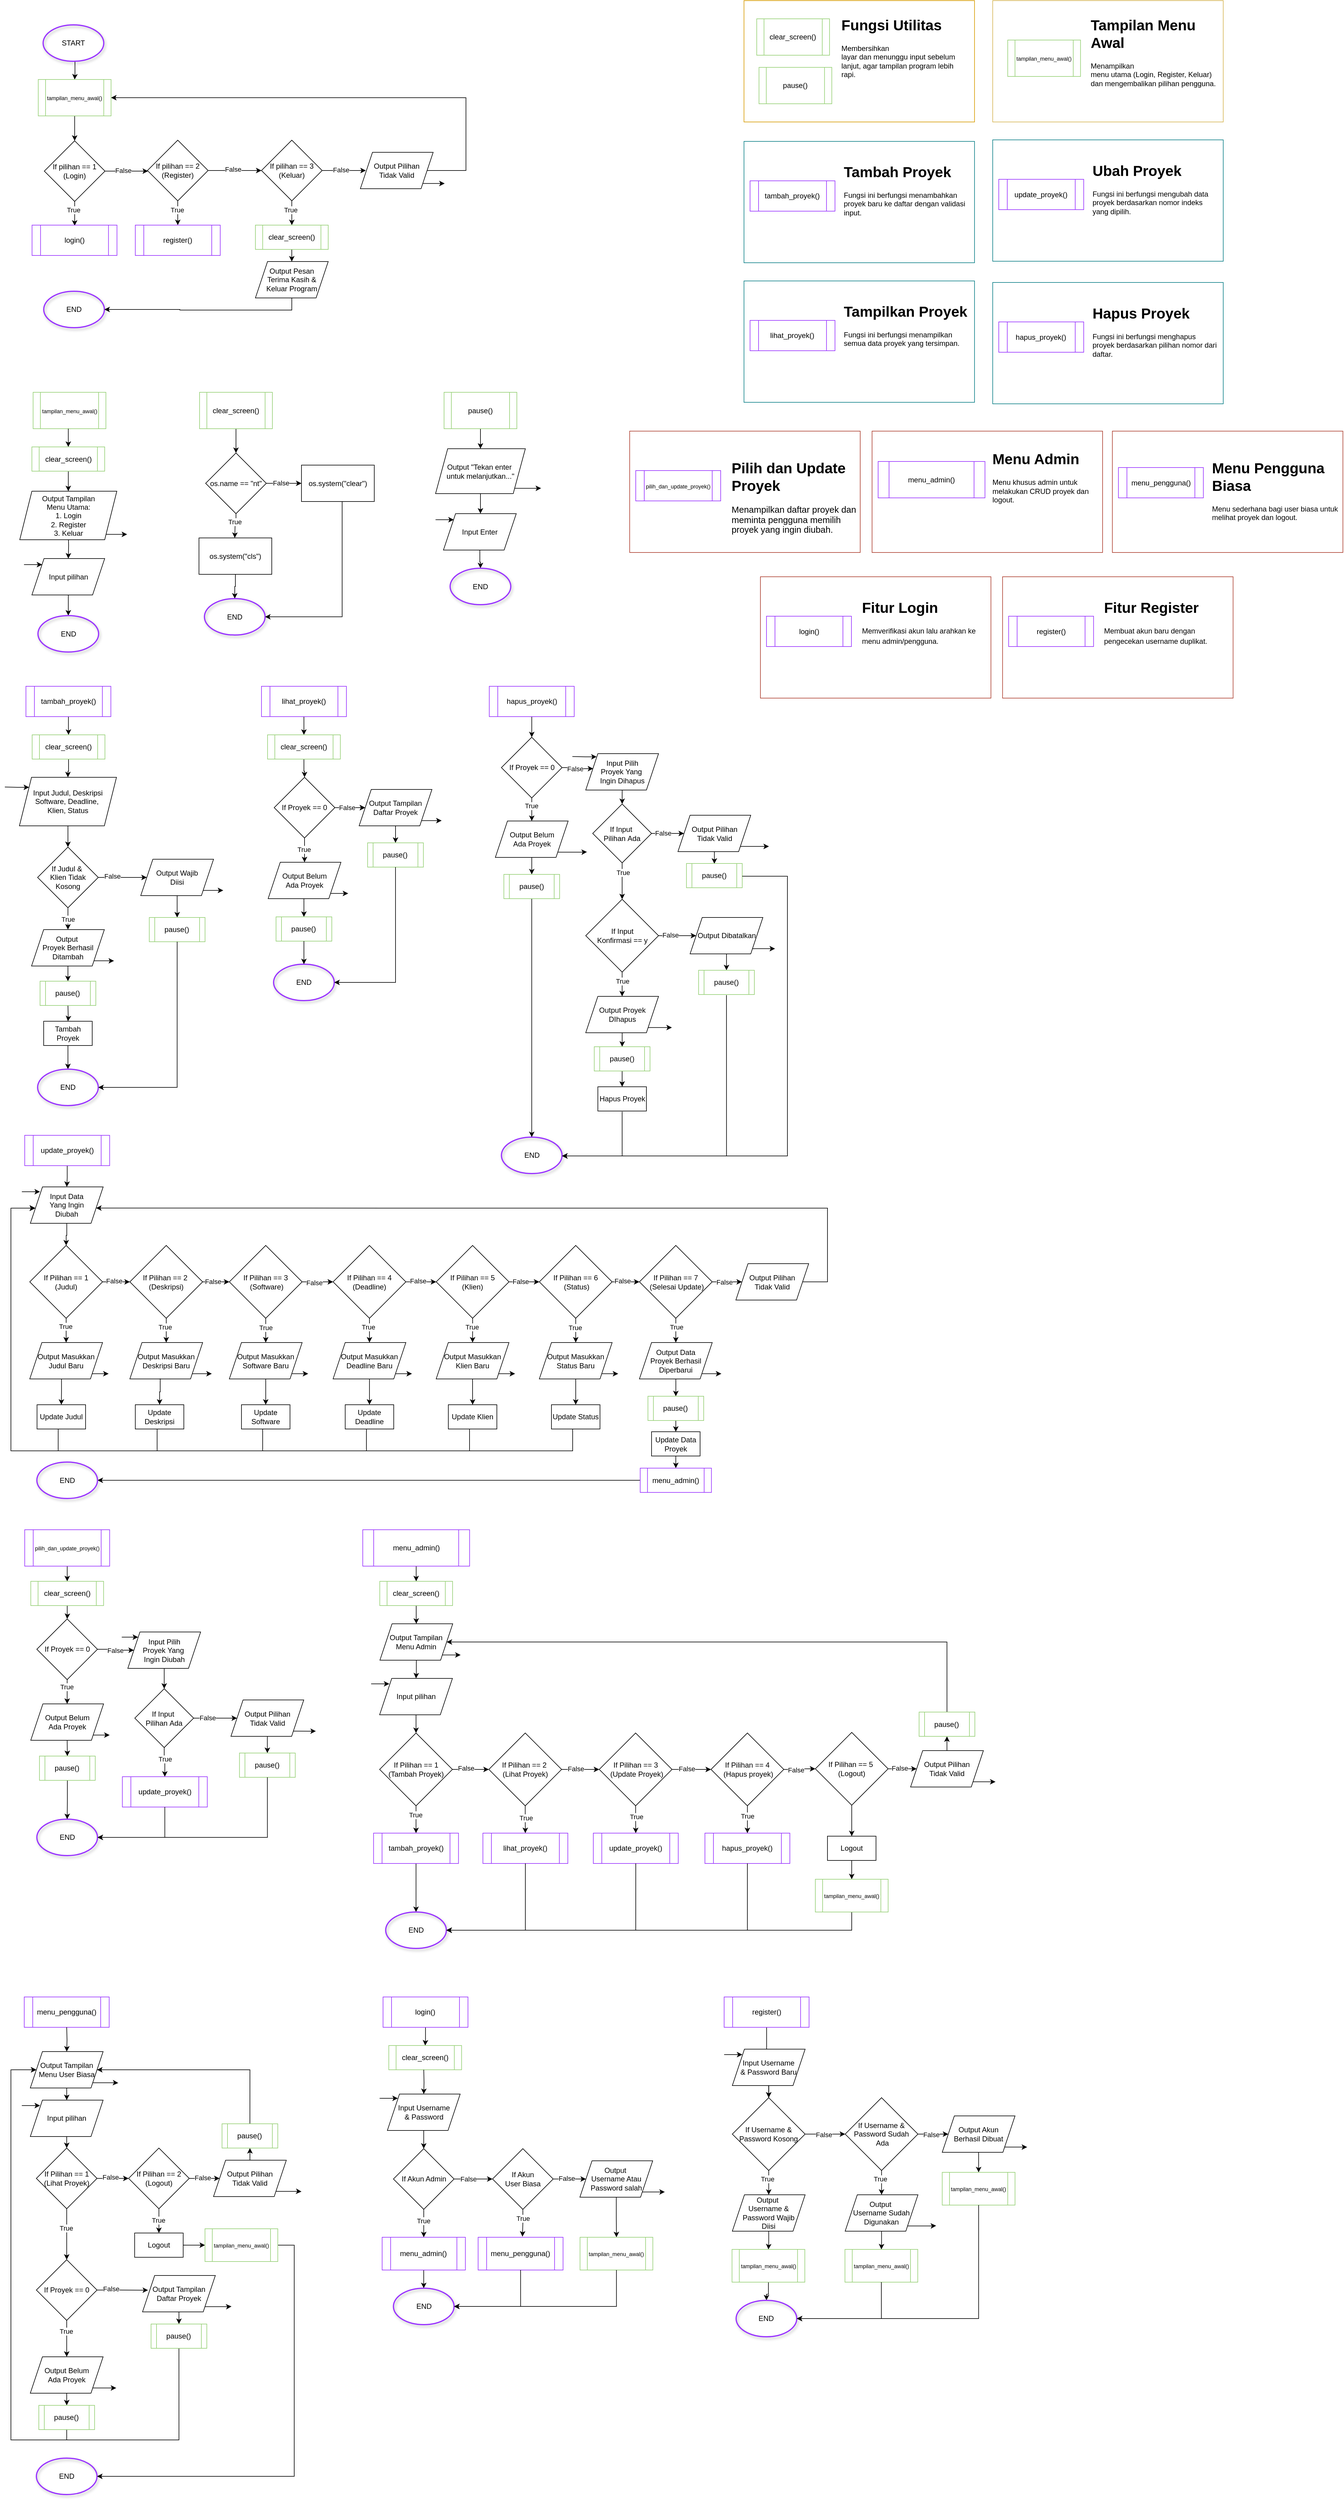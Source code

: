<mxfile version="28.2.8">
  <diagram id="yLTAj99PxVPHl2p-Lk5e" name="Flowchart W/Function">
    <mxGraphModel dx="2180" dy="1323" grid="1" gridSize="10" guides="1" tooltips="1" connect="1" arrows="1" fold="1" page="1" pageScale="1" pageWidth="850" pageHeight="1100" math="0" shadow="0">
      <root>
        <mxCell id="0" />
        <mxCell id="1" parent="0" />
        <mxCell id="CSFnJmdfSH_IhfWO7iLa-1" value="&lt;font style=&quot;font-size: 9px;&quot;&gt;tampilan_menu_awal()&lt;/font&gt;" style="shape=process;whiteSpace=wrap;html=1;backgroundOutline=1;fillColor=#CCFFCC;rounded=0;strokeColor=#97D077;fillOpacity=0;align=center;" parent="1" vertex="1">
          <mxGeometry x="86.58" y="695.5" width="120" height="60" as="geometry" />
        </mxCell>
        <mxCell id="qPB_gsQ4De7KJDllsM6x-1" value="" style="edgeStyle=orthogonalEdgeStyle;rounded=0;orthogonalLoop=1;jettySize=auto;html=1;entryX=0.5;entryY=0;entryDx=0;entryDy=0;" parent="1" target="DaOxc7BHzIIuHTSDWFf--1" edge="1">
          <mxGeometry relative="1" as="geometry">
            <mxPoint x="144.58" y="755.5" as="sourcePoint" />
          </mxGeometry>
        </mxCell>
        <mxCell id="qPB_gsQ4De7KJDllsM6x-3" value="" style="edgeStyle=orthogonalEdgeStyle;rounded=0;orthogonalLoop=1;jettySize=auto;html=1;" parent="1" target="qPB_gsQ4De7KJDllsM6x-23" edge="1">
          <mxGeometry relative="1" as="geometry">
            <mxPoint x="144.58" y="925.5" as="sourcePoint" />
          </mxGeometry>
        </mxCell>
        <mxCell id="qPB_gsQ4De7KJDllsM6x-4" style="edgeStyle=orthogonalEdgeStyle;rounded=0;orthogonalLoop=1;jettySize=auto;html=1;exitX=1;exitY=1;exitDx=0;exitDy=0;" parent="1" source="qPB_gsQ4De7KJDllsM6x-5" edge="1">
          <mxGeometry relative="1" as="geometry">
            <mxPoint x="241.58" y="929.5" as="targetPoint" />
          </mxGeometry>
        </mxCell>
        <mxCell id="qPB_gsQ4De7KJDllsM6x-5" value="Output Tampilan&lt;div&gt;Menu Utama:&lt;/div&gt;&lt;div&gt;1. Login&lt;/div&gt;&lt;div&gt;2. Register&lt;/div&gt;&lt;div&gt;3. Keluar&lt;/div&gt;" style="shape=parallelogram;perimeter=parallelogramPerimeter;whiteSpace=wrap;html=1;fixedSize=1;" parent="1" vertex="1">
          <mxGeometry x="64.58" y="858.5" width="160" height="80" as="geometry" />
        </mxCell>
        <mxCell id="qPB_gsQ4De7KJDllsM6x-22" style="edgeStyle=orthogonalEdgeStyle;rounded=0;orthogonalLoop=1;jettySize=auto;html=1;" parent="1" edge="1">
          <mxGeometry relative="1" as="geometry">
            <mxPoint x="101.58" y="979.278" as="targetPoint" />
            <mxPoint x="71.58" y="979.5" as="sourcePoint" />
          </mxGeometry>
        </mxCell>
        <mxCell id="IZ3XSGtV5OXsaci8Tv7_-2" value="" style="edgeStyle=orthogonalEdgeStyle;rounded=0;orthogonalLoop=1;jettySize=auto;html=1;" parent="1" source="qPB_gsQ4De7KJDllsM6x-23" target="IZ3XSGtV5OXsaci8Tv7_-1" edge="1">
          <mxGeometry relative="1" as="geometry" />
        </mxCell>
        <mxCell id="qPB_gsQ4De7KJDllsM6x-23" value="Input pilihan" style="shape=parallelogram;perimeter=parallelogramPerimeter;whiteSpace=wrap;html=1;fixedSize=1;" parent="1" vertex="1">
          <mxGeometry x="84.58" y="969.5" width="120" height="60" as="geometry" />
        </mxCell>
        <mxCell id="DaOxc7BHzIIuHTSDWFf--2" value="" style="edgeStyle=orthogonalEdgeStyle;rounded=0;orthogonalLoop=1;jettySize=auto;html=1;" parent="1" source="DaOxc7BHzIIuHTSDWFf--1" target="qPB_gsQ4De7KJDllsM6x-5" edge="1">
          <mxGeometry relative="1" as="geometry" />
        </mxCell>
        <mxCell id="DaOxc7BHzIIuHTSDWFf--1" value="clear_screen()" style="shape=process;whiteSpace=wrap;html=1;backgroundOutline=1;rounded=0;fillColor=#CCFFCC;strokeColor=#97D077;fillOpacity=0;" parent="1" vertex="1">
          <mxGeometry x="84.58" y="785.5" width="120" height="40" as="geometry" />
        </mxCell>
        <mxCell id="IZ3XSGtV5OXsaci8Tv7_-1" value="END" style="strokeWidth=2;html=1;shape=mxgraph.flowchart.start_1;whiteSpace=wrap;shadow=1;strokeColor=#9933FF;fillColor=#E5CCFF;fillOpacity=0;" parent="1" vertex="1">
          <mxGeometry x="94.58" y="1063.5" width="100" height="60" as="geometry" />
        </mxCell>
        <mxCell id="VsLGzzYwTAYYEesyiJB_-3" value="" style="edgeStyle=orthogonalEdgeStyle;rounded=0;orthogonalLoop=1;jettySize=auto;html=1;exitX=0.525;exitY=0.993;exitDx=0;exitDy=0;exitPerimeter=0;" parent="1" source="5w-QMqAAvXc3oloZC-6A-1" target="VsLGzzYwTAYYEesyiJB_-2" edge="1">
          <mxGeometry relative="1" as="geometry">
            <mxPoint x="154.83" y="150" as="sourcePoint" />
          </mxGeometry>
        </mxCell>
        <mxCell id="XMj_aMPvtxCej6s2j_Yy-18" value="" style="edgeStyle=orthogonalEdgeStyle;rounded=0;orthogonalLoop=1;jettySize=auto;html=1;" parent="1" source="VsLGzzYwTAYYEesyiJB_-2" target="XMj_aMPvtxCej6s2j_Yy-5" edge="1">
          <mxGeometry relative="1" as="geometry" />
        </mxCell>
        <mxCell id="VsLGzzYwTAYYEesyiJB_-2" value="&lt;font style=&quot;font-size: 9px;&quot;&gt;tampilan_menu_awal()&lt;/font&gt;" style="shape=process;whiteSpace=wrap;html=1;backgroundOutline=1;fillColor=#CCFFCC;rounded=0;strokeColor=#97D077;fillOpacity=0;align=center;" parent="1" vertex="1">
          <mxGeometry x="95.08" y="180" width="120" height="60" as="geometry" />
        </mxCell>
        <mxCell id="XMj_aMPvtxCej6s2j_Yy-1" value="" style="edgeStyle=orthogonalEdgeStyle;rounded=0;orthogonalLoop=1;jettySize=auto;html=1;" parent="1" source="XMj_aMPvtxCej6s2j_Yy-5" edge="1">
          <mxGeometry relative="1" as="geometry">
            <mxPoint x="155.08" y="421" as="targetPoint" />
          </mxGeometry>
        </mxCell>
        <mxCell id="XMj_aMPvtxCej6s2j_Yy-2" value="True" style="edgeLabel;html=1;align=center;verticalAlign=middle;resizable=0;points=[];" parent="XMj_aMPvtxCej6s2j_Yy-1" vertex="1" connectable="0">
          <mxGeometry x="-0.343" y="-2" relative="1" as="geometry">
            <mxPoint as="offset" />
          </mxGeometry>
        </mxCell>
        <mxCell id="XMj_aMPvtxCej6s2j_Yy-3" value="" style="edgeStyle=orthogonalEdgeStyle;rounded=0;orthogonalLoop=1;jettySize=auto;html=1;" parent="1" source="XMj_aMPvtxCej6s2j_Yy-5" target="XMj_aMPvtxCej6s2j_Yy-10" edge="1">
          <mxGeometry relative="1" as="geometry">
            <Array as="points">
              <mxPoint x="240.08" y="331" />
              <mxPoint x="240.08" y="331" />
            </Array>
          </mxGeometry>
        </mxCell>
        <mxCell id="XMj_aMPvtxCej6s2j_Yy-4" value="False" style="edgeLabel;html=1;align=center;verticalAlign=middle;resizable=0;points=[];" parent="XMj_aMPvtxCej6s2j_Yy-3" vertex="1" connectable="0">
          <mxGeometry x="-0.073" relative="1" as="geometry">
            <mxPoint x="-3" y="-1" as="offset" />
          </mxGeometry>
        </mxCell>
        <mxCell id="XMj_aMPvtxCej6s2j_Yy-5" value="&lt;div&gt;&lt;span style=&quot;background-color: transparent; color: light-dark(rgb(0, 0, 0), rgb(255, 255, 255));&quot;&gt;If pilihan == 1&lt;/span&gt;&lt;/div&gt;&lt;div&gt;(Login)&lt;/div&gt;" style="rhombus;whiteSpace=wrap;html=1;" parent="1" vertex="1">
          <mxGeometry x="105.08" y="281" width="100" height="100" as="geometry" />
        </mxCell>
        <mxCell id="XMj_aMPvtxCej6s2j_Yy-6" value="" style="edgeStyle=orthogonalEdgeStyle;rounded=0;orthogonalLoop=1;jettySize=auto;html=1;" parent="1" source="XMj_aMPvtxCej6s2j_Yy-10" target="XMj_aMPvtxCej6s2j_Yy-15" edge="1">
          <mxGeometry relative="1" as="geometry" />
        </mxCell>
        <mxCell id="XMj_aMPvtxCej6s2j_Yy-7" value="False" style="edgeLabel;html=1;align=center;verticalAlign=middle;resizable=0;points=[];" parent="XMj_aMPvtxCej6s2j_Yy-6" vertex="1" connectable="0">
          <mxGeometry x="0.008" y="2" relative="1" as="geometry">
            <mxPoint x="-4" as="offset" />
          </mxGeometry>
        </mxCell>
        <mxCell id="XMj_aMPvtxCej6s2j_Yy-8" value="" style="edgeStyle=orthogonalEdgeStyle;rounded=0;orthogonalLoop=1;jettySize=auto;html=1;" parent="1" source="XMj_aMPvtxCej6s2j_Yy-10" edge="1">
          <mxGeometry relative="1" as="geometry">
            <mxPoint x="325.08" y="420" as="targetPoint" />
          </mxGeometry>
        </mxCell>
        <mxCell id="XMj_aMPvtxCej6s2j_Yy-9" value="True" style="edgeLabel;html=1;align=center;verticalAlign=middle;resizable=0;points=[];" parent="XMj_aMPvtxCej6s2j_Yy-8" vertex="1" connectable="0">
          <mxGeometry x="-0.394" y="2" relative="1" as="geometry">
            <mxPoint x="-3" y="2" as="offset" />
          </mxGeometry>
        </mxCell>
        <mxCell id="XMj_aMPvtxCej6s2j_Yy-10" value="&lt;div&gt;&lt;span style=&quot;background-color: transparent; color: light-dark(rgb(0, 0, 0), rgb(255, 255, 255));&quot;&gt;If pilihan == 2&lt;/span&gt;&lt;/div&gt;&lt;div&gt;(Register)&lt;/div&gt;" style="rhombus;whiteSpace=wrap;html=1;" parent="1" vertex="1">
          <mxGeometry x="275.04" y="280" width="100" height="100" as="geometry" />
        </mxCell>
        <mxCell id="XMj_aMPvtxCej6s2j_Yy-11" value="" style="edgeStyle=orthogonalEdgeStyle;rounded=0;orthogonalLoop=1;jettySize=auto;html=1;" parent="1" source="XMj_aMPvtxCej6s2j_Yy-15" edge="1">
          <mxGeometry relative="1" as="geometry">
            <mxPoint x="635.04" y="330" as="targetPoint" />
          </mxGeometry>
        </mxCell>
        <mxCell id="XMj_aMPvtxCej6s2j_Yy-12" value="False" style="edgeLabel;html=1;align=center;verticalAlign=middle;resizable=0;points=[];" parent="XMj_aMPvtxCej6s2j_Yy-11" vertex="1" connectable="0">
          <mxGeometry x="-0.067" y="1" relative="1" as="geometry">
            <mxPoint x="-3" as="offset" />
          </mxGeometry>
        </mxCell>
        <mxCell id="XMj_aMPvtxCej6s2j_Yy-13" value="" style="edgeStyle=orthogonalEdgeStyle;rounded=0;orthogonalLoop=1;jettySize=auto;html=1;" parent="1" source="XMj_aMPvtxCej6s2j_Yy-15" edge="1">
          <mxGeometry relative="1" as="geometry">
            <mxPoint x="513.08" y="420" as="targetPoint" />
          </mxGeometry>
        </mxCell>
        <mxCell id="XMj_aMPvtxCej6s2j_Yy-14" value="True" style="edgeLabel;html=1;align=center;verticalAlign=middle;resizable=0;points=[];" parent="XMj_aMPvtxCej6s2j_Yy-13" vertex="1" connectable="0">
          <mxGeometry x="-0.698" y="-3" relative="1" as="geometry">
            <mxPoint x="1" y="9" as="offset" />
          </mxGeometry>
        </mxCell>
        <mxCell id="XMj_aMPvtxCej6s2j_Yy-15" value="&lt;div&gt;&lt;span style=&quot;background-color: transparent; color: light-dark(rgb(0, 0, 0), rgb(255, 255, 255));&quot;&gt;If pilihan == 3&lt;/span&gt;&lt;/div&gt;&lt;div&gt;(Keluar)&lt;/div&gt;" style="rhombus;whiteSpace=wrap;html=1;" parent="1" vertex="1">
          <mxGeometry x="463.04" y="280" width="100" height="100" as="geometry" />
        </mxCell>
        <mxCell id="XMj_aMPvtxCej6s2j_Yy-16" style="edgeStyle=orthogonalEdgeStyle;rounded=0;orthogonalLoop=1;jettySize=auto;html=1;exitX=1;exitY=1;exitDx=0;exitDy=0;" parent="1" source="XMj_aMPvtxCej6s2j_Yy-17" edge="1">
          <mxGeometry relative="1" as="geometry">
            <mxPoint x="765.04" y="351.222" as="targetPoint" />
          </mxGeometry>
        </mxCell>
        <mxCell id="XMj_aMPvtxCej6s2j_Yy-17" value="Output Pilihan&lt;div&gt;Tidak Valid&lt;/div&gt;" style="shape=parallelogram;perimeter=parallelogramPerimeter;whiteSpace=wrap;html=1;fixedSize=1;" parent="1" vertex="1">
          <mxGeometry x="626.04" y="300" width="120" height="60" as="geometry" />
        </mxCell>
        <mxCell id="9FcZ16OYCWw5s9XZlHfp-3" value="" style="edgeStyle=orthogonalEdgeStyle;rounded=0;orthogonalLoop=1;jettySize=auto;html=1;" parent="1" source="XMj_aMPvtxCej6s2j_Yy-19" target="9FcZ16OYCWw5s9XZlHfp-1" edge="1">
          <mxGeometry relative="1" as="geometry" />
        </mxCell>
        <mxCell id="XMj_aMPvtxCej6s2j_Yy-19" value="clear_screen()" style="shape=process;whiteSpace=wrap;html=1;backgroundOutline=1;rounded=0;fillColor=#CCFFCC;strokeColor=#97D077;fillOpacity=0;" parent="1" vertex="1">
          <mxGeometry x="453.04" y="420" width="120" height="40" as="geometry" />
        </mxCell>
        <mxCell id="ociA63sIdtce-iDIfD_Q-1" value="login()" style="shape=process;whiteSpace=wrap;html=1;backgroundOutline=1;fillColor=#E5CCFF;strokeColor=#9933FF;align=center;verticalAlign=middle;fontFamily=Helvetica;fontSize=12;fontColor=default;fillOpacity=0;" parent="1" vertex="1">
          <mxGeometry x="84.83" y="420" width="140" height="50" as="geometry" />
        </mxCell>
        <mxCell id="qxlwBAp-rUHfsDYVQGdY-1" value="register()" style="shape=process;whiteSpace=wrap;html=1;backgroundOutline=1;fillColor=#E5CCFF;strokeColor=#9933FF;align=center;verticalAlign=middle;fontFamily=Helvetica;fontSize=12;fontColor=default;fillOpacity=0;" parent="1" vertex="1">
          <mxGeometry x="255.04" y="420" width="140" height="50" as="geometry" />
        </mxCell>
        <mxCell id="WlVxhRys2aoTDsi3L2gI-2" style="edgeStyle=orthogonalEdgeStyle;rounded=0;orthogonalLoop=1;jettySize=auto;html=1;exitX=1;exitY=0.5;exitDx=0;exitDy=0;" parent="1" target="VsLGzzYwTAYYEesyiJB_-2" edge="1">
          <mxGeometry relative="1" as="geometry">
            <Array as="points">
              <mxPoint x="800.08" y="330" />
              <mxPoint x="800.08" y="210" />
            </Array>
            <mxPoint x="209.08" y="124" as="targetPoint" />
            <mxPoint x="736.04" y="330" as="sourcePoint" />
          </mxGeometry>
        </mxCell>
        <mxCell id="uEu5GstUdv0FWmW9FJ6c-1" value="END" style="strokeWidth=2;html=1;shape=mxgraph.flowchart.start_1;whiteSpace=wrap;shadow=1;strokeColor=#9933FF;fillColor=#E5CCFF;fillOpacity=0;" parent="1" vertex="1">
          <mxGeometry x="104.08" y="529" width="100" height="60" as="geometry" />
        </mxCell>
        <mxCell id="46b1AwISPzHmbhAbm-AL-8" value="" style="edgeStyle=orthogonalEdgeStyle;rounded=0;orthogonalLoop=1;jettySize=auto;html=1;" parent="1" source="46b1AwISPzHmbhAbm-AL-1" target="46b1AwISPzHmbhAbm-AL-7" edge="1">
          <mxGeometry relative="1" as="geometry" />
        </mxCell>
        <mxCell id="46b1AwISPzHmbhAbm-AL-1" value="clear_screen()" style="shape=process;whiteSpace=wrap;html=1;backgroundOutline=1;rounded=0;fillColor=#CCFFCC;strokeColor=#97D077;fillOpacity=0;" parent="1" vertex="1">
          <mxGeometry x="361" y="695.5" width="120" height="60" as="geometry" />
        </mxCell>
        <mxCell id="46b1AwISPzHmbhAbm-AL-3" value="" style="edgeStyle=orthogonalEdgeStyle;rounded=0;orthogonalLoop=1;jettySize=auto;html=1;" parent="1" source="46b1AwISPzHmbhAbm-AL-7" edge="1">
          <mxGeometry relative="1" as="geometry">
            <mxPoint x="419" y="935.5" as="targetPoint" />
          </mxGeometry>
        </mxCell>
        <mxCell id="46b1AwISPzHmbhAbm-AL-4" value="True" style="edgeLabel;html=1;align=center;verticalAlign=middle;resizable=0;points=[];" parent="46b1AwISPzHmbhAbm-AL-3" vertex="1" connectable="0">
          <mxGeometry x="-0.343" y="-2" relative="1" as="geometry">
            <mxPoint as="offset" />
          </mxGeometry>
        </mxCell>
        <mxCell id="46b1AwISPzHmbhAbm-AL-5" value="" style="edgeStyle=orthogonalEdgeStyle;rounded=0;orthogonalLoop=1;jettySize=auto;html=1;entryX=0;entryY=0.5;entryDx=0;entryDy=0;" parent="1" source="46b1AwISPzHmbhAbm-AL-7" target="46b1AwISPzHmbhAbm-AL-10" edge="1">
          <mxGeometry relative="1" as="geometry">
            <Array as="points" />
            <mxPoint x="540" y="845.5" as="targetPoint" />
          </mxGeometry>
        </mxCell>
        <mxCell id="46b1AwISPzHmbhAbm-AL-6" value="False" style="edgeLabel;html=1;align=center;verticalAlign=middle;resizable=0;points=[];" parent="46b1AwISPzHmbhAbm-AL-5" vertex="1" connectable="0">
          <mxGeometry x="-0.073" relative="1" as="geometry">
            <mxPoint x="-3" y="-1" as="offset" />
          </mxGeometry>
        </mxCell>
        <mxCell id="46b1AwISPzHmbhAbm-AL-7" value="&lt;div&gt;&lt;span style=&quot;background-color: transparent; color: light-dark(rgb(0, 0, 0), rgb(255, 255, 255));&quot;&gt;os.name == &quot;nt&quot;&lt;/span&gt;&lt;/div&gt;" style="rhombus;whiteSpace=wrap;html=1;" parent="1" vertex="1">
          <mxGeometry x="371" y="795.5" width="100" height="100" as="geometry" />
        </mxCell>
        <mxCell id="46b1AwISPzHmbhAbm-AL-12" value="" style="edgeStyle=orthogonalEdgeStyle;rounded=0;orthogonalLoop=1;jettySize=auto;html=1;" parent="1" source="46b1AwISPzHmbhAbm-AL-9" target="46b1AwISPzHmbhAbm-AL-11" edge="1">
          <mxGeometry relative="1" as="geometry" />
        </mxCell>
        <mxCell id="46b1AwISPzHmbhAbm-AL-9" value="os.system(&quot;cls&quot;)" style="rounded=0;whiteSpace=wrap;html=1;" parent="1" vertex="1">
          <mxGeometry x="360" y="935.5" width="120" height="60" as="geometry" />
        </mxCell>
        <mxCell id="46b1AwISPzHmbhAbm-AL-10" value="os.system(&quot;clear&quot;)" style="rounded=0;whiteSpace=wrap;html=1;" parent="1" vertex="1">
          <mxGeometry x="528.96" y="815.5" width="120" height="60" as="geometry" />
        </mxCell>
        <mxCell id="46b1AwISPzHmbhAbm-AL-11" value="END" style="strokeWidth=2;html=1;shape=mxgraph.flowchart.start_1;whiteSpace=wrap;shadow=1;strokeColor=#9933FF;fillColor=#E5CCFF;fillOpacity=0;" parent="1" vertex="1">
          <mxGeometry x="369" y="1035.5" width="100" height="60" as="geometry" />
        </mxCell>
        <mxCell id="46b1AwISPzHmbhAbm-AL-13" style="edgeStyle=orthogonalEdgeStyle;rounded=0;orthogonalLoop=1;jettySize=auto;html=1;entryX=1;entryY=0.5;entryDx=0;entryDy=0;entryPerimeter=0;" parent="1" source="46b1AwISPzHmbhAbm-AL-10" target="46b1AwISPzHmbhAbm-AL-11" edge="1">
          <mxGeometry relative="1" as="geometry">
            <Array as="points">
              <mxPoint x="596" y="1065.5" />
            </Array>
          </mxGeometry>
        </mxCell>
        <mxCell id="68kAUZj_8kivgGd089Ig-3" value="" style="edgeStyle=orthogonalEdgeStyle;rounded=0;orthogonalLoop=1;jettySize=auto;html=1;" parent="1" source="otScrgt5f4PYXCfmC74Q-1" target="68kAUZj_8kivgGd089Ig-2" edge="1">
          <mxGeometry relative="1" as="geometry" />
        </mxCell>
        <mxCell id="otScrgt5f4PYXCfmC74Q-1" value="pause()" style="shape=process;whiteSpace=wrap;html=1;backgroundOutline=1;fillColor=#CCFFCC;rounded=0;strokeColor=#97D077;fillOpacity=0;" parent="1" vertex="1">
          <mxGeometry x="764" y="695.5" width="120" height="60" as="geometry" />
        </mxCell>
        <mxCell id="68kAUZj_8kivgGd089Ig-7" style="edgeStyle=orthogonalEdgeStyle;rounded=0;orthogonalLoop=1;jettySize=auto;html=1;exitX=1;exitY=1;exitDx=0;exitDy=0;" parent="1" source="68kAUZj_8kivgGd089Ig-2" edge="1">
          <mxGeometry relative="1" as="geometry">
            <mxPoint x="924" y="853.573" as="targetPoint" />
          </mxGeometry>
        </mxCell>
        <mxCell id="68kAUZj_8kivgGd089Ig-9" value="" style="edgeStyle=orthogonalEdgeStyle;rounded=0;orthogonalLoop=1;jettySize=auto;html=1;" parent="1" source="68kAUZj_8kivgGd089Ig-2" edge="1">
          <mxGeometry relative="1" as="geometry">
            <mxPoint x="824" y="895.5" as="targetPoint" />
          </mxGeometry>
        </mxCell>
        <mxCell id="68kAUZj_8kivgGd089Ig-2" value="Output &quot;Tekan enter&amp;nbsp;&lt;div&gt;untuk melanjutkan...&quot;&lt;/div&gt;" style="shape=parallelogram;perimeter=parallelogramPerimeter;whiteSpace=wrap;html=1;fixedSize=1;" parent="1" vertex="1">
          <mxGeometry x="750" y="788.5" width="148" height="74" as="geometry" />
        </mxCell>
        <mxCell id="68kAUZj_8kivgGd089Ig-10" style="edgeStyle=orthogonalEdgeStyle;rounded=0;orthogonalLoop=1;jettySize=auto;html=1;" parent="1" edge="1">
          <mxGeometry relative="1" as="geometry">
            <mxPoint x="780" y="905.278" as="targetPoint" />
            <mxPoint x="750" y="905.5" as="sourcePoint" />
          </mxGeometry>
        </mxCell>
        <mxCell id="68kAUZj_8kivgGd089Ig-13" value="" style="edgeStyle=orthogonalEdgeStyle;rounded=0;orthogonalLoop=1;jettySize=auto;html=1;" parent="1" source="68kAUZj_8kivgGd089Ig-11" target="68kAUZj_8kivgGd089Ig-12" edge="1">
          <mxGeometry relative="1" as="geometry" />
        </mxCell>
        <mxCell id="68kAUZj_8kivgGd089Ig-11" value="Input Enter" style="shape=parallelogram;perimeter=parallelogramPerimeter;whiteSpace=wrap;html=1;fixedSize=1;" parent="1" vertex="1">
          <mxGeometry x="763" y="895.5" width="120" height="60" as="geometry" />
        </mxCell>
        <mxCell id="68kAUZj_8kivgGd089Ig-12" value="END" style="strokeWidth=2;html=1;shape=mxgraph.flowchart.start_1;whiteSpace=wrap;shadow=1;strokeColor=#9933FF;fillColor=#E5CCFF;fillOpacity=0;" parent="1" vertex="1">
          <mxGeometry x="774" y="985.5" width="100" height="60" as="geometry" />
        </mxCell>
        <mxCell id="6RxiVoMkJnHR3YX0SY6d-3" value="" style="edgeStyle=orthogonalEdgeStyle;rounded=0;orthogonalLoop=1;jettySize=auto;html=1;" parent="1" source="6RxiVoMkJnHR3YX0SY6d-1" target="6RxiVoMkJnHR3YX0SY6d-2" edge="1">
          <mxGeometry relative="1" as="geometry" />
        </mxCell>
        <mxCell id="6RxiVoMkJnHR3YX0SY6d-1" value="tambah_proyek()" style="shape=process;whiteSpace=wrap;html=1;backgroundOutline=1;fillColor=#E5CCFF;strokeColor=#9933FF;align=center;verticalAlign=middle;fontFamily=Helvetica;fontSize=12;fontColor=default;fillOpacity=0;" parent="1" vertex="1">
          <mxGeometry x="74.75" y="1180" width="140" height="50" as="geometry" />
        </mxCell>
        <mxCell id="e74v6atzFiLzeTuOJ_Qe-15" value="" style="edgeStyle=orthogonalEdgeStyle;rounded=0;orthogonalLoop=1;jettySize=auto;html=1;" parent="1" source="6RxiVoMkJnHR3YX0SY6d-2" target="e74v6atzFiLzeTuOJ_Qe-2" edge="1">
          <mxGeometry relative="1" as="geometry" />
        </mxCell>
        <mxCell id="6RxiVoMkJnHR3YX0SY6d-2" value="clear_screen()" style="shape=process;whiteSpace=wrap;html=1;backgroundOutline=1;rounded=0;fillColor=#CCFFCC;strokeColor=#97D077;fillOpacity=0;" parent="1" vertex="1">
          <mxGeometry x="85.0" y="1260" width="120" height="40" as="geometry" />
        </mxCell>
        <mxCell id="e74v6atzFiLzeTuOJ_Qe-1" value="" style="edgeStyle=orthogonalEdgeStyle;rounded=0;orthogonalLoop=1;jettySize=auto;html=1;" parent="1" source="e74v6atzFiLzeTuOJ_Qe-2" target="e74v6atzFiLzeTuOJ_Qe-7" edge="1">
          <mxGeometry relative="1" as="geometry" />
        </mxCell>
        <mxCell id="e74v6atzFiLzeTuOJ_Qe-2" value="Input Judul, Deskripsi&lt;div&gt;Software, Deadline,&amp;nbsp;&lt;/div&gt;&lt;div&gt;Klien, Status&lt;/div&gt;" style="shape=parallelogram;perimeter=parallelogramPerimeter;whiteSpace=wrap;html=1;fixedSize=1;" parent="1" vertex="1">
          <mxGeometry x="64.0" y="1330" width="160" height="80" as="geometry" />
        </mxCell>
        <mxCell id="e74v6atzFiLzeTuOJ_Qe-3" value="" style="edgeStyle=orthogonalEdgeStyle;rounded=0;orthogonalLoop=1;jettySize=auto;html=1;" parent="1" source="e74v6atzFiLzeTuOJ_Qe-7" target="e74v6atzFiLzeTuOJ_Qe-10" edge="1">
          <mxGeometry relative="1" as="geometry" />
        </mxCell>
        <mxCell id="e74v6atzFiLzeTuOJ_Qe-4" value="True" style="edgeLabel;html=1;align=center;verticalAlign=middle;resizable=0;points=[];" parent="e74v6atzFiLzeTuOJ_Qe-3" vertex="1" connectable="0">
          <mxGeometry x="0.339" relative="1" as="geometry">
            <mxPoint y="-3" as="offset" />
          </mxGeometry>
        </mxCell>
        <mxCell id="e74v6atzFiLzeTuOJ_Qe-5" value="" style="edgeStyle=orthogonalEdgeStyle;rounded=0;orthogonalLoop=1;jettySize=auto;html=1;" parent="1" source="e74v6atzFiLzeTuOJ_Qe-7" target="e74v6atzFiLzeTuOJ_Qe-12" edge="1">
          <mxGeometry relative="1" as="geometry" />
        </mxCell>
        <mxCell id="e74v6atzFiLzeTuOJ_Qe-6" value="False" style="edgeLabel;html=1;align=center;verticalAlign=middle;resizable=0;points=[];" parent="e74v6atzFiLzeTuOJ_Qe-5" vertex="1" connectable="0">
          <mxGeometry x="-0.625" y="2" relative="1" as="geometry">
            <mxPoint x="8" as="offset" />
          </mxGeometry>
        </mxCell>
        <mxCell id="e74v6atzFiLzeTuOJ_Qe-7" value="If Judul &amp;amp;&amp;nbsp;&lt;div&gt;Klien Tidak&lt;/div&gt;&lt;div&gt;Kosong&lt;/div&gt;" style="rhombus;whiteSpace=wrap;html=1;" parent="1" vertex="1">
          <mxGeometry x="94.0" y="1445" width="100" height="100" as="geometry" />
        </mxCell>
        <mxCell id="e74v6atzFiLzeTuOJ_Qe-8" style="edgeStyle=orthogonalEdgeStyle;rounded=0;orthogonalLoop=1;jettySize=auto;html=1;exitX=1;exitY=1;exitDx=0;exitDy=0;" parent="1" source="e74v6atzFiLzeTuOJ_Qe-10" edge="1">
          <mxGeometry relative="1" as="geometry">
            <mxPoint x="220.0" y="1632.439" as="targetPoint" />
          </mxGeometry>
        </mxCell>
        <mxCell id="C5Opl2Ft6tmHu8Pjg5Il-43" value="" style="edgeStyle=orthogonalEdgeStyle;rounded=0;orthogonalLoop=1;jettySize=auto;html=1;" parent="1" source="e74v6atzFiLzeTuOJ_Qe-10" edge="1">
          <mxGeometry relative="1" as="geometry">
            <mxPoint x="144" y="1666" as="targetPoint" />
          </mxGeometry>
        </mxCell>
        <mxCell id="e74v6atzFiLzeTuOJ_Qe-10" value="Output&amp;nbsp;&lt;div&gt;Proyek&amp;nbsp;&lt;span style=&quot;background-color: transparent; color: light-dark(rgb(0, 0, 0), rgb(255, 255, 255));&quot;&gt;Berhasil Ditambah&lt;/span&gt;&lt;/div&gt;" style="shape=parallelogram;perimeter=parallelogramPerimeter;whiteSpace=wrap;html=1;fixedSize=1;" parent="1" vertex="1">
          <mxGeometry x="84.0" y="1581" width="120" height="60" as="geometry" />
        </mxCell>
        <mxCell id="e74v6atzFiLzeTuOJ_Qe-11" style="edgeStyle=orthogonalEdgeStyle;rounded=0;orthogonalLoop=1;jettySize=auto;html=1;exitX=1;exitY=1;exitDx=0;exitDy=0;" parent="1" source="e74v6atzFiLzeTuOJ_Qe-12" edge="1">
          <mxGeometry relative="1" as="geometry">
            <mxPoint x="400" y="1516.273" as="targetPoint" />
          </mxGeometry>
        </mxCell>
        <mxCell id="C5Opl2Ft6tmHu8Pjg5Il-40" value="" style="edgeStyle=orthogonalEdgeStyle;rounded=0;orthogonalLoop=1;jettySize=auto;html=1;" parent="1" source="e74v6atzFiLzeTuOJ_Qe-12" target="C5Opl2Ft6tmHu8Pjg5Il-39" edge="1">
          <mxGeometry relative="1" as="geometry" />
        </mxCell>
        <mxCell id="e74v6atzFiLzeTuOJ_Qe-12" value="Output Wajib&lt;div&gt;Diisi&lt;/div&gt;" style="shape=parallelogram;perimeter=parallelogramPerimeter;whiteSpace=wrap;html=1;fixedSize=1;" parent="1" vertex="1">
          <mxGeometry x="264" y="1465" width="120" height="60" as="geometry" />
        </mxCell>
        <mxCell id="e74v6atzFiLzeTuOJ_Qe-13" style="edgeStyle=orthogonalEdgeStyle;rounded=0;orthogonalLoop=1;jettySize=auto;html=1;" parent="1" edge="1">
          <mxGeometry relative="1" as="geometry">
            <mxPoint x="80.0" y="1346.439" as="targetPoint" />
            <mxPoint x="40.0" y="1346" as="sourcePoint" />
          </mxGeometry>
        </mxCell>
        <mxCell id="agtz46S0wICqIUEyJMwv-3" value="" style="edgeStyle=orthogonalEdgeStyle;rounded=0;orthogonalLoop=1;jettySize=auto;html=1;" parent="1" source="e74v6atzFiLzeTuOJ_Qe-14" target="agtz46S0wICqIUEyJMwv-1" edge="1">
          <mxGeometry relative="1" as="geometry" />
        </mxCell>
        <mxCell id="e74v6atzFiLzeTuOJ_Qe-14" value="Tambah Proyek" style="whiteSpace=wrap;html=1;" parent="1" vertex="1">
          <mxGeometry x="104.0" y="1732" width="80" height="40" as="geometry" />
        </mxCell>
        <mxCell id="agtz46S0wICqIUEyJMwv-1" value="END" style="strokeWidth=2;html=1;shape=mxgraph.flowchart.start_1;whiteSpace=wrap;shadow=1;strokeColor=#9933FF;fillColor=#E5CCFF;fillOpacity=0;" parent="1" vertex="1">
          <mxGeometry x="94.0" y="1811" width="100" height="60" as="geometry" />
        </mxCell>
        <mxCell id="HDadct3cpFzXwveJ1Xof-2" value="" style="edgeStyle=orthogonalEdgeStyle;rounded=0;orthogonalLoop=1;jettySize=auto;html=1;" parent="1" source="HPX0I_q-iY3evGrtdNGK-1" target="HDadct3cpFzXwveJ1Xof-1" edge="1">
          <mxGeometry relative="1" as="geometry" />
        </mxCell>
        <mxCell id="HPX0I_q-iY3evGrtdNGK-1" value="lihat_proyek()" style="shape=process;whiteSpace=wrap;html=1;backgroundOutline=1;fillColor=#E5CCFF;strokeColor=#9933FF;align=center;verticalAlign=middle;fontFamily=Helvetica;fontSize=12;fontColor=default;fillOpacity=0;" parent="1" vertex="1">
          <mxGeometry x="463.04" y="1180" width="140" height="50" as="geometry" />
        </mxCell>
        <mxCell id="fCq2tzqkGZITIXauBlDW-11" value="" style="edgeStyle=orthogonalEdgeStyle;rounded=0;orthogonalLoop=1;jettySize=auto;html=1;" parent="1" source="HDadct3cpFzXwveJ1Xof-1" target="fCq2tzqkGZITIXauBlDW-4" edge="1">
          <mxGeometry relative="1" as="geometry" />
        </mxCell>
        <mxCell id="HDadct3cpFzXwveJ1Xof-1" value="clear_screen()" style="shape=process;whiteSpace=wrap;html=1;backgroundOutline=1;rounded=0;fillColor=#CCFFCC;strokeColor=#97D077;fillOpacity=0;" parent="1" vertex="1">
          <mxGeometry x="473.04" y="1260" width="120" height="40" as="geometry" />
        </mxCell>
        <mxCell id="fCq2tzqkGZITIXauBlDW-1" value="" style="edgeStyle=orthogonalEdgeStyle;rounded=0;orthogonalLoop=1;jettySize=auto;html=1;" parent="1" source="fCq2tzqkGZITIXauBlDW-10" target="fCq2tzqkGZITIXauBlDW-6" edge="1">
          <mxGeometry relative="1" as="geometry" />
        </mxCell>
        <mxCell id="fCq2tzqkGZITIXauBlDW-2" value="True" style="edgeLabel;html=1;align=center;verticalAlign=middle;resizable=0;points=[];" parent="fCq2tzqkGZITIXauBlDW-1" vertex="1" connectable="0">
          <mxGeometry x="0.626" y="-1" relative="1" as="geometry">
            <mxPoint y="14" as="offset" />
          </mxGeometry>
        </mxCell>
        <mxCell id="fCq2tzqkGZITIXauBlDW-3" value="" style="edgeStyle=orthogonalEdgeStyle;rounded=0;orthogonalLoop=1;jettySize=auto;html=1;" parent="1" source="fCq2tzqkGZITIXauBlDW-4" target="fCq2tzqkGZITIXauBlDW-10" edge="1">
          <mxGeometry relative="1" as="geometry" />
        </mxCell>
        <mxCell id="fCq2tzqkGZITIXauBlDW-4" value="If Proyek == 0" style="rhombus;whiteSpace=wrap;html=1;" parent="1" vertex="1">
          <mxGeometry x="484.0" y="1330" width="100" height="100" as="geometry" />
        </mxCell>
        <mxCell id="fCq2tzqkGZITIXauBlDW-5" style="edgeStyle=orthogonalEdgeStyle;rounded=0;orthogonalLoop=1;jettySize=auto;html=1;exitX=1;exitY=1;exitDx=0;exitDy=0;" parent="1" source="fCq2tzqkGZITIXauBlDW-6" edge="1">
          <mxGeometry relative="1" as="geometry">
            <mxPoint x="606" y="1521" as="targetPoint" />
          </mxGeometry>
        </mxCell>
        <mxCell id="C5Opl2Ft6tmHu8Pjg5Il-60" style="edgeStyle=orthogonalEdgeStyle;rounded=0;orthogonalLoop=1;jettySize=auto;html=1;exitX=0.5;exitY=1;exitDx=0;exitDy=0;entryX=0.5;entryY=0;entryDx=0;entryDy=0;" parent="1" source="fCq2tzqkGZITIXauBlDW-6" target="C5Opl2Ft6tmHu8Pjg5Il-53" edge="1">
          <mxGeometry relative="1" as="geometry" />
        </mxCell>
        <mxCell id="fCq2tzqkGZITIXauBlDW-6" value="Output Belum&lt;div&gt;Ada Proyek&lt;/div&gt;" style="shape=parallelogram;perimeter=parallelogramPerimeter;whiteSpace=wrap;html=1;fixedSize=1;" parent="1" vertex="1">
          <mxGeometry x="474.0" y="1470" width="120" height="60" as="geometry" />
        </mxCell>
        <mxCell id="fCq2tzqkGZITIXauBlDW-7" value="" style="edgeStyle=orthogonalEdgeStyle;rounded=0;orthogonalLoop=1;jettySize=auto;html=1;" parent="1" source="fCq2tzqkGZITIXauBlDW-4" target="fCq2tzqkGZITIXauBlDW-10" edge="1">
          <mxGeometry relative="1" as="geometry">
            <mxPoint x="584" y="1380" as="sourcePoint" />
            <mxPoint x="759" y="1560" as="targetPoint" />
          </mxGeometry>
        </mxCell>
        <mxCell id="fCq2tzqkGZITIXauBlDW-8" value="False" style="edgeLabel;html=1;align=center;verticalAlign=middle;resizable=0;points=[];" parent="fCq2tzqkGZITIXauBlDW-7" vertex="1" connectable="0">
          <mxGeometry x="-0.35" relative="1" as="geometry">
            <mxPoint x="3" as="offset" />
          </mxGeometry>
        </mxCell>
        <mxCell id="C5Opl2Ft6tmHu8Pjg5Il-38" style="edgeStyle=orthogonalEdgeStyle;rounded=0;orthogonalLoop=1;jettySize=auto;html=1;exitX=1;exitY=1;exitDx=0;exitDy=0;" parent="1" source="fCq2tzqkGZITIXauBlDW-10" edge="1">
          <mxGeometry relative="1" as="geometry">
            <mxPoint x="760" y="1401.6" as="targetPoint" />
          </mxGeometry>
        </mxCell>
        <mxCell id="C5Opl2Ft6tmHu8Pjg5Il-51" value="" style="edgeStyle=orthogonalEdgeStyle;rounded=0;orthogonalLoop=1;jettySize=auto;html=1;" parent="1" source="fCq2tzqkGZITIXauBlDW-10" target="C5Opl2Ft6tmHu8Pjg5Il-49" edge="1">
          <mxGeometry relative="1" as="geometry" />
        </mxCell>
        <mxCell id="fCq2tzqkGZITIXauBlDW-10" value="Output Tampilan&lt;div&gt;Daftar Proyek&lt;/div&gt;" style="shape=parallelogram;perimeter=parallelogramPerimeter;whiteSpace=wrap;html=1;fixedSize=1;" parent="1" vertex="1">
          <mxGeometry x="624" y="1350" width="120" height="60" as="geometry" />
        </mxCell>
        <mxCell id="fCq2tzqkGZITIXauBlDW-12" value="END" style="strokeWidth=2;html=1;shape=mxgraph.flowchart.start_1;whiteSpace=wrap;shadow=1;strokeColor=#9933FF;fillColor=#E5CCFF;fillOpacity=0;" parent="1" vertex="1">
          <mxGeometry x="483.0" y="1638" width="100" height="60" as="geometry" />
        </mxCell>
        <mxCell id="2GeTggLEu-a-U6oUhFZ0-1" value="" style="edgeStyle=orthogonalEdgeStyle;rounded=0;orthogonalLoop=1;jettySize=auto;html=1;" parent="1" source="uVOKEdH4h6bbTd9bSkz8-1" target="F-35pnz1ElGzcywvo6c0-32" edge="1">
          <mxGeometry relative="1" as="geometry" />
        </mxCell>
        <mxCell id="uVOKEdH4h6bbTd9bSkz8-1" value="update_proyek()" style="shape=process;whiteSpace=wrap;html=1;backgroundOutline=1;fillColor=#E5CCFF;strokeColor=#9933FF;align=center;verticalAlign=middle;fontFamily=Helvetica;fontSize=12;fontColor=default;fillOpacity=0;" parent="1" vertex="1">
          <mxGeometry x="72.75" y="1920" width="140" height="50" as="geometry" />
        </mxCell>
        <mxCell id="2GeTggLEu-a-U6oUhFZ0-2" value="" style="edgeStyle=orthogonalEdgeStyle;rounded=0;orthogonalLoop=1;jettySize=auto;html=1;" parent="1" source="F-35pnz1ElGzcywvo6c0-32" target="F-35pnz1ElGzcywvo6c0-37" edge="1">
          <mxGeometry relative="1" as="geometry" />
        </mxCell>
        <mxCell id="2GeTggLEu-a-U6oUhFZ0-4" style="edgeStyle=orthogonalEdgeStyle;rounded=0;orthogonalLoop=1;jettySize=auto;html=1;entryX=0.149;entryY=0.086;entryDx=0;entryDy=0;entryPerimeter=0;" parent="1" edge="1">
          <mxGeometry relative="1" as="geometry">
            <mxPoint x="97.93" y="2013.16" as="targetPoint" />
            <mxPoint x="68" y="2013" as="sourcePoint" />
          </mxGeometry>
        </mxCell>
        <mxCell id="F-35pnz1ElGzcywvo6c0-32" value="Input Data&lt;div&gt;Yang Ingin&lt;/div&gt;&lt;div&gt;&lt;span style=&quot;background-color: transparent; color: light-dark(rgb(0, 0, 0), rgb(255, 255, 255));&quot;&gt;Diubah&lt;/span&gt;&lt;/div&gt;" style="shape=parallelogram;perimeter=parallelogramPerimeter;whiteSpace=wrap;html=1;fixedSize=1;" parent="1" vertex="1">
          <mxGeometry x="82.05" y="2005" width="120" height="60" as="geometry" />
        </mxCell>
        <mxCell id="F-35pnz1ElGzcywvo6c0-33" value="" style="edgeStyle=orthogonalEdgeStyle;rounded=0;orthogonalLoop=1;jettySize=auto;html=1;" parent="1" source="F-35pnz1ElGzcywvo6c0-37" target="F-35pnz1ElGzcywvo6c0-42" edge="1">
          <mxGeometry relative="1" as="geometry" />
        </mxCell>
        <mxCell id="F-35pnz1ElGzcywvo6c0-34" value="False" style="edgeLabel;html=1;align=center;verticalAlign=middle;resizable=0;points=[];" parent="F-35pnz1ElGzcywvo6c0-33" vertex="1" connectable="0">
          <mxGeometry x="-0.499" y="2" relative="1" as="geometry">
            <mxPoint x="7" as="offset" />
          </mxGeometry>
        </mxCell>
        <mxCell id="F-35pnz1ElGzcywvo6c0-35" value="" style="edgeStyle=orthogonalEdgeStyle;rounded=0;orthogonalLoop=1;jettySize=auto;html=1;" parent="1" source="F-35pnz1ElGzcywvo6c0-37" target="F-35pnz1ElGzcywvo6c0-74" edge="1">
          <mxGeometry relative="1" as="geometry" />
        </mxCell>
        <mxCell id="F-35pnz1ElGzcywvo6c0-36" value="True" style="edgeLabel;html=1;align=center;verticalAlign=middle;resizable=0;points=[];" parent="F-35pnz1ElGzcywvo6c0-35" vertex="1" connectable="0">
          <mxGeometry x="-0.351" y="-1" relative="1" as="geometry">
            <mxPoint as="offset" />
          </mxGeometry>
        </mxCell>
        <mxCell id="F-35pnz1ElGzcywvo6c0-37" value="If Pilihan == 1&lt;div&gt;(Judul)&lt;/div&gt;" style="rhombus;whiteSpace=wrap;html=1;" parent="1" vertex="1">
          <mxGeometry x="81.05" y="2101.5" width="120" height="120" as="geometry" />
        </mxCell>
        <mxCell id="F-35pnz1ElGzcywvo6c0-38" value="" style="edgeStyle=orthogonalEdgeStyle;rounded=0;orthogonalLoop=1;jettySize=auto;html=1;" parent="1" source="F-35pnz1ElGzcywvo6c0-42" target="F-35pnz1ElGzcywvo6c0-47" edge="1">
          <mxGeometry relative="1" as="geometry" />
        </mxCell>
        <mxCell id="F-35pnz1ElGzcywvo6c0-39" value="False" style="edgeLabel;html=1;align=center;verticalAlign=middle;resizable=0;points=[];" parent="F-35pnz1ElGzcywvo6c0-38" vertex="1" connectable="0">
          <mxGeometry x="-0.389" y="-1" relative="1" as="geometry">
            <mxPoint x="3" y="-2" as="offset" />
          </mxGeometry>
        </mxCell>
        <mxCell id="F-35pnz1ElGzcywvo6c0-40" value="" style="edgeStyle=orthogonalEdgeStyle;rounded=0;orthogonalLoop=1;jettySize=auto;html=1;" parent="1" source="F-35pnz1ElGzcywvo6c0-42" target="F-35pnz1ElGzcywvo6c0-76" edge="1">
          <mxGeometry relative="1" as="geometry" />
        </mxCell>
        <mxCell id="F-35pnz1ElGzcywvo6c0-41" value="True" style="edgeLabel;html=1;align=center;verticalAlign=middle;resizable=0;points=[];" parent="F-35pnz1ElGzcywvo6c0-40" vertex="1" connectable="0">
          <mxGeometry x="-0.31" y="-2" relative="1" as="geometry">
            <mxPoint as="offset" />
          </mxGeometry>
        </mxCell>
        <mxCell id="F-35pnz1ElGzcywvo6c0-42" value="If Pilihan == 2&amp;nbsp;&lt;div&gt;(Deskripsi)&lt;span style=&quot;color: rgba(0, 0, 0, 0); font-family: monospace; font-size: 0px; text-align: start; text-wrap-mode: nowrap;&quot;&gt;%3CmxGraphModel%3E%3Croot%3E%3CmxCell%20id%3D%220%22%2F%3E%3CmxCell%20id%3D%221%22%20parent%3D%220%22%2F%3E%3CmxCell%20id%3D%222%22%20value%3D%22If%20Pilihan%20%3D%3D%201%22%20style%3D%22rhombus%3BwhiteSpace%3Dwrap%3Bhtml%3D1%3B%22%20vertex%3D%221%22%20parent%3D%221%22%3E%3CmxGeometry%20x%3D%22354.5%22%20y%3D%22780%22%20width%3D%22100%22%20height%3D%22100%22%20as%3D%22geometry%22%2F%3E%3C%2FmxCell%3E%3C%2Froot%3E%3C%2FmxGraphModel%3E&lt;/span&gt;&lt;span style=&quot;color: rgba(0, 0, 0, 0); font-family: monospace; font-size: 0px; text-align: start; text-wrap-mode: nowrap;&quot;&gt;%3CmxGraphModel%3E%3Croot%3E%3CmxCell%20id%3D%220%22%2F%3E%3CmxCell%20id%3D%221%22%20parent%3D%220%22%2F%3E%3CmxCell%20id%3D%222%22%20value%3D%22If%20Pilihan%20%3D%3D%201%22%20style%3D%22rhombus%3BwhiteSpace%3Dwrap%3Bhtml%3D1%3B%22%20vertex%3D%221%22%20parent%3D%221%22%3E%3CmxGeometry%20x%3D%22354.5%22%20y%3D%22780%22%20width%3D%22100%22%20height%3D%22100%22%20as%3D%22geometry%22%2F%3E%3C%2FmxCell%3E%3C%2Froot%3E%3C%2FmxGraphModel%3E&lt;/span&gt;&lt;/div&gt;" style="rhombus;whiteSpace=wrap;html=1;" parent="1" vertex="1">
          <mxGeometry x="246.05" y="2101.5" width="120" height="120" as="geometry" />
        </mxCell>
        <mxCell id="F-35pnz1ElGzcywvo6c0-43" value="" style="edgeStyle=orthogonalEdgeStyle;rounded=0;orthogonalLoop=1;jettySize=auto;html=1;" parent="1" source="F-35pnz1ElGzcywvo6c0-47" target="F-35pnz1ElGzcywvo6c0-52" edge="1">
          <mxGeometry relative="1" as="geometry" />
        </mxCell>
        <mxCell id="F-35pnz1ElGzcywvo6c0-44" value="False" style="edgeLabel;html=1;align=center;verticalAlign=middle;resizable=0;points=[];" parent="F-35pnz1ElGzcywvo6c0-43" vertex="1" connectable="0">
          <mxGeometry x="-0.317" y="-1" relative="1" as="geometry">
            <mxPoint x="2" as="offset" />
          </mxGeometry>
        </mxCell>
        <mxCell id="F-35pnz1ElGzcywvo6c0-45" value="" style="edgeStyle=orthogonalEdgeStyle;rounded=0;orthogonalLoop=1;jettySize=auto;html=1;" parent="1" source="F-35pnz1ElGzcywvo6c0-47" target="F-35pnz1ElGzcywvo6c0-79" edge="1">
          <mxGeometry relative="1" as="geometry" />
        </mxCell>
        <mxCell id="F-35pnz1ElGzcywvo6c0-46" value="True" style="edgeLabel;html=1;align=center;verticalAlign=middle;resizable=0;points=[];" parent="F-35pnz1ElGzcywvo6c0-45" vertex="1" connectable="0">
          <mxGeometry x="-0.223" y="3" relative="1" as="geometry">
            <mxPoint x="-3" as="offset" />
          </mxGeometry>
        </mxCell>
        <mxCell id="F-35pnz1ElGzcywvo6c0-47" value="If Pilihan == 3&lt;div&gt;&amp;nbsp;(Software)&lt;span style=&quot;background-color: transparent; text-wrap-mode: nowrap; color: rgba(0, 0, 0, 0); font-family: monospace; font-size: 0px; text-align: start;&quot;&gt;%3CmxGraphModel%3E%3Croot%3E%3CmxCell%20id%3D%220%22%2F%3E%3CmxCell%20id%3D%221%22%20parent%3D%220%22%2F%3E%3CmxCell%20id%3D%222%22%20value%3D%22If%20Pilihan%20%3D%3D%202%26lt%3Bspan%20style%3D%26quot%3Bcolor%3A%20rgba(0%2C%200%2C%200%2C%200)%3B%20font-family%3A%20monospace%3B%20font-size%3A%200px%3B%20text-align%3A%20start%3B%20text-wrap-mode%3A%20nowrap%3B%26quot%3B%26gt%3B%253CmxGraphModel%253E%253Croot%253E%253CmxCell%2520id%253D%25220%2522%252F%253E%253CmxCell%2520id%253D%25221%2522%2520parent%253D%25220%2522%252F%253E%253CmxCell%2520id%253D%25222%2522%2520value%253D%2522If%2520Pilihan%2520%253D%253D%25201%2522%2520style%253D%2522rhombus%253BwhiteSpace%253Dwrap%253Bhtml%253D1%253B%2522%2520vertex%253D%25221%2522%2520parent%253D%25221%2522%253E%253CmxGeometry%2520x%253D%2522354.5%2522%2520y%253D%2522780%2522%2520width%253D%2522100%2522%2520height%253D%2522100%2522%2520as%253D%2522geometry%2522%252F%253E%253C%252FmxCell%253E%253C%252Froot%253E%253C%252FmxGraphModel%253E%26lt%3B%2Fspan%26gt%3B%26lt%3Bspan%20style%3D%26quot%3Bcolor%3A%20rgba(0%2C%200%2C%200%2C%200)%3B%20font-family%3A%20monospace%3B%20font-size%3A%200px%3B%20text-align%3A%20start%3B%20text-wrap-mode%3A%20nowrap%3B%26quot%3B%26gt%3B%253CmxGraphModel%253E%253Croot%253E%253CmxCell%2520id%253D%25220%2522%252F%253E%253CmxCell%2520id%253D%25221%2522%2520parent%253D%25220%2522%252F%253E%253CmxCell%2520id%253D%25222%2522%2520value%253D%2522If%2520Pilihan%2520%253D%253D%25201%2522%2520style%253D%2522rhombus%253BwhiteSpace%253Dwrap%253Bhtml%253D1%253B%2522%2520vertex%253D%25221%2522%2520parent%253D%25221%2522%253E%253CmxGeometry%2520x%253D%2522354.5%2522%2520y%253D%2522780%2522%2520width%253D%2522100%2522%2520height%253D%2522100%2522%2520as%253D%2522geometry%2522%252F%253E%253C%252FmxCell%253E%253C%252Froot%253E%253C%252FmxGraphModel%253E%26lt%3B%2Fspan%26gt%3B%22%20style%3D%22rhombus%3BwhiteSpace%3Dwrap%3Bhtml%3D1%3B%22%20vertex%3D%221%22%20parent%3D%221%22%3E%3CmxGeometry%20x%3D%22480%22%20y%3D%22780%22%20width%3D%22100%22%20height%3D%22100%22%20as%3D%22geometry%22%2F%3E%3C%2FmxCell%3E%3C%2Froot%3E%3C%2FmxGraphModel%3E%3CmxGraphModel%3E%3Croot%3E%3CmxCell%20id%3D%220%22%2F%3E%3CmxCell%20id%3D%221%22%20parent%3D%220%22%2F%3E%3CmxCell%20id%3D%222%22%20value%3D%22If%20Pilihan%20%3D%3D%201%22%20style%3D%22rhombus%3BwhiteSpace%3Dwrap%3Bhtml%3D1%3B%22%20vertex%3D%221%22%20parent%3D%221%22%3E%3CmxGeometry%20x%3D%22354.5%22%20y%3D%22780%22%20width%3D%22100%22%20height%3D%22100%22%20as%3D%22geometry%22%2F%3E%3C%2FmxCell%3E%3C%2Froot%3E%3C%2FmxGraphModel%3E&lt;/span&gt;&lt;span style=&quot;background-color: transparent; text-wrap-mode: nowrap; color: rgba(0, 0, 0, 0); font-family: monospace; font-size: 0px; text-align: start;&quot;&gt;%3CmxGraphModel%3E%3Croot%3E%3CmxCell%20id%3D%220%22%2F%3E%3CmxCell%20id%3D%221%22%20parent%3D%220%22%2F%3E%3CmxCell%20id%3D%222%22%20value%3D%22If%20Pilihan%20%3D%3D%201%22%20style%3D%22rhombus%3BwhiteSpace%3Dwrap%3Bhtml%3D1%3B%22%20vertex%3D%221%22%20parent%3D%221%22%3E%3CmxGeometry%20x%3D%22354.5%22%20y%3D%22780%22%20width%3D%22100%22%20height%3D%22100%22%20as%3D%22geometry%22%2F%3E%3C%2FmxCell%3E%3C%2Froot%3E%3C%2FmxGraphModel%33&lt;/span&gt;&lt;/div&gt;" style="rhombus;whiteSpace=wrap;html=1;" parent="1" vertex="1">
          <mxGeometry x="410.05" y="2101.5" width="120" height="120" as="geometry" />
        </mxCell>
        <mxCell id="F-35pnz1ElGzcywvo6c0-48" value="" style="edgeStyle=orthogonalEdgeStyle;rounded=0;orthogonalLoop=1;jettySize=auto;html=1;" parent="1" source="F-35pnz1ElGzcywvo6c0-52" target="F-35pnz1ElGzcywvo6c0-57" edge="1">
          <mxGeometry relative="1" as="geometry" />
        </mxCell>
        <mxCell id="F-35pnz1ElGzcywvo6c0-49" value="False" style="edgeLabel;html=1;align=center;verticalAlign=middle;resizable=0;points=[];" parent="F-35pnz1ElGzcywvo6c0-48" vertex="1" connectable="0">
          <mxGeometry x="-0.499" y="2" relative="1" as="geometry">
            <mxPoint x="7" as="offset" />
          </mxGeometry>
        </mxCell>
        <mxCell id="F-35pnz1ElGzcywvo6c0-50" value="" style="edgeStyle=orthogonalEdgeStyle;rounded=0;orthogonalLoop=1;jettySize=auto;html=1;" parent="1" source="F-35pnz1ElGzcywvo6c0-52" target="F-35pnz1ElGzcywvo6c0-82" edge="1">
          <mxGeometry relative="1" as="geometry" />
        </mxCell>
        <mxCell id="F-35pnz1ElGzcywvo6c0-51" value="True" style="edgeLabel;html=1;align=center;verticalAlign=middle;resizable=0;points=[];" parent="F-35pnz1ElGzcywvo6c0-50" vertex="1" connectable="0">
          <mxGeometry x="-0.266" y="-2" relative="1" as="geometry">
            <mxPoint as="offset" />
          </mxGeometry>
        </mxCell>
        <mxCell id="F-35pnz1ElGzcywvo6c0-52" value="If Pilihan == 4&lt;div&gt;(Deadline)&lt;/div&gt;" style="rhombus;whiteSpace=wrap;html=1;" parent="1" vertex="1">
          <mxGeometry x="581.05" y="2101.5" width="120" height="120" as="geometry" />
        </mxCell>
        <mxCell id="F-35pnz1ElGzcywvo6c0-53" value="" style="edgeStyle=orthogonalEdgeStyle;rounded=0;orthogonalLoop=1;jettySize=auto;html=1;" parent="1" source="F-35pnz1ElGzcywvo6c0-57" target="F-35pnz1ElGzcywvo6c0-62" edge="1">
          <mxGeometry relative="1" as="geometry" />
        </mxCell>
        <mxCell id="F-35pnz1ElGzcywvo6c0-54" value="False" style="edgeLabel;html=1;align=center;verticalAlign=middle;resizable=0;points=[];" parent="F-35pnz1ElGzcywvo6c0-53" vertex="1" connectable="0">
          <mxGeometry x="-0.389" y="-1" relative="1" as="geometry">
            <mxPoint x="3" y="-2" as="offset" />
          </mxGeometry>
        </mxCell>
        <mxCell id="F-35pnz1ElGzcywvo6c0-55" value="" style="edgeStyle=orthogonalEdgeStyle;rounded=0;orthogonalLoop=1;jettySize=auto;html=1;" parent="1" source="F-35pnz1ElGzcywvo6c0-57" target="F-35pnz1ElGzcywvo6c0-85" edge="1">
          <mxGeometry relative="1" as="geometry" />
        </mxCell>
        <mxCell id="F-35pnz1ElGzcywvo6c0-56" value="True" style="edgeLabel;html=1;align=center;verticalAlign=middle;resizable=0;points=[];" parent="F-35pnz1ElGzcywvo6c0-55" vertex="1" connectable="0">
          <mxGeometry x="-0.135" y="-1" relative="1" as="geometry">
            <mxPoint y="-3" as="offset" />
          </mxGeometry>
        </mxCell>
        <mxCell id="F-35pnz1ElGzcywvo6c0-57" value="If Pilihan == 5&lt;div&gt;(Klien)&lt;span style=&quot;color: rgba(0, 0, 0, 0); font-family: monospace; font-size: 0px; text-align: start; text-wrap-mode: nowrap;&quot;&gt;%3CmxGraphModel%3E%3Croot%3E%3CmxCell%20id%3D%220%22%2F%3E%3CmxCell%20id%3D%221%22%20parent%3D%220%22%2F%3E%3CmxCell%20id%3D%222%22%20value%3D%22If%20Pilihan%20%3D%3D%201%22%20style%3D%22rhombus%3BwhiteSpace%3Dwrap%3Bhtml%3D1%3B%22%20vertex%3D%221%22%20parent%3D%221%22%3E%3CmxGeometry%20x%3D%22354.5%22%20y%3D%22780%22%20width%3D%22100%22%20height%3D%22100%22%20as%3D%22geometry%22%2F%3E%3C%2FmxCell%3E%3C%2Froot%3E%3C%2FmxGraphModel%3E&lt;/span&gt;&lt;span style=&quot;color: rgba(0, 0, 0, 0); font-family: monospace; font-size: 0px; text-align: start; text-wrap-mode: nowrap;&quot;&gt;%3CmxGraphModel%3E%3Croot%3E%3CmxCell%20id%3D%220%22%2F%3E%3CmxCell%20id%3D%221%22%20parent%3D%220%22%2F%3E%3CmxCell%20id%3D%222%22%20value%3D%22If%20Pilihan%20%3D%3D%201%22%20style%3D%22rhombus%3BwhiteSpace%3Dwrap%3Bhtml%3D1%3B%22%20vertex%3D%221%22%20parent%3D%221%22%3E%3CmxGeometry%20x%3D%22354.5%22%20y%3D%22780%22%20width%3D%22100%22%20height%3D%22100%22%20as%3D%22geometry%22%2F%3E%3C%2FmxCell%3E%3C%2Froot%3E%3C%2FmxGraphModel%3E&lt;/span&gt;&lt;/div&gt;" style="rhombus;whiteSpace=wrap;html=1;" parent="1" vertex="1">
          <mxGeometry x="751.05" y="2101.5" width="120" height="120" as="geometry" />
        </mxCell>
        <mxCell id="F-35pnz1ElGzcywvo6c0-58" value="" style="edgeStyle=orthogonalEdgeStyle;rounded=0;orthogonalLoop=1;jettySize=auto;html=1;" parent="1" source="F-35pnz1ElGzcywvo6c0-62" target="F-35pnz1ElGzcywvo6c0-67" edge="1">
          <mxGeometry relative="1" as="geometry" />
        </mxCell>
        <mxCell id="F-35pnz1ElGzcywvo6c0-59" value="False" style="edgeLabel;html=1;align=center;verticalAlign=middle;resizable=0;points=[];" parent="F-35pnz1ElGzcywvo6c0-58" vertex="1" connectable="0">
          <mxGeometry x="-0.117" y="3" relative="1" as="geometry">
            <mxPoint x="-3" y="1" as="offset" />
          </mxGeometry>
        </mxCell>
        <mxCell id="F-35pnz1ElGzcywvo6c0-60" value="" style="edgeStyle=orthogonalEdgeStyle;rounded=0;orthogonalLoop=1;jettySize=auto;html=1;" parent="1" source="F-35pnz1ElGzcywvo6c0-62" target="F-35pnz1ElGzcywvo6c0-88" edge="1">
          <mxGeometry relative="1" as="geometry" />
        </mxCell>
        <mxCell id="F-35pnz1ElGzcywvo6c0-61" value="True" style="edgeLabel;html=1;align=center;verticalAlign=middle;resizable=0;points=[];" parent="F-35pnz1ElGzcywvo6c0-60" vertex="1" connectable="0">
          <mxGeometry x="-0.396" y="-1" relative="1" as="geometry">
            <mxPoint y="3" as="offset" />
          </mxGeometry>
        </mxCell>
        <mxCell id="F-35pnz1ElGzcywvo6c0-62" value="If Pilihan == 6&lt;div&gt;&amp;nbsp;(Status)&lt;span style=&quot;background-color: transparent; text-wrap-mode: nowrap; color: rgba(0, 0, 0, 0); font-family: monospace; font-size: 0px; text-align: start;&quot;&gt;%3CmxGraphModel%3E%3Croot%3E%3CmxCell%20id%3D%220%22%2F%3E%3CmxCell%20id%3D%221%22%20parent%3D%220%22%2F%3E%3CmxCell%20id%3D%222%22%20value%3D%22If%20Pilihan%20%3D%3D%202%26lt%3Bspan%20style%3D%26quot%3Bcolor%3A%20rgba(0%2C%200%2C%200%2C%200)%3B%20font-family%3A%20monospace%3B%20font-size%3A%200px%3B%20text-align%3A%20start%3B%20text-wrap-mode%3A%20nowrap%3B%26quot%3B%26gt%3B%253CmxGraphModel%253E%253Croot%253E%253CmxCell%2520id%253D%25220%2522%252F%253E%253CmxCell%2520id%253D%25221%2522%2520parent%253D%25220%2522%252F%253E%253CmxCell%2520id%253D%25222%2522%2520value%253D%2522If%2520Pilihan%2520%253D%253D%25201%2522%2520style%253D%2522rhombus%253BwhiteSpace%253Dwrap%253Bhtml%253D1%253B%2522%2520vertex%253D%25221%2522%2520parent%253D%25221%2522%253E%253CmxGeometry%2520x%253D%2522354.5%2522%2520y%253D%2522780%2522%2520width%253D%2522100%2522%2520height%253D%2522100%2522%2520as%253D%2522geometry%2522%252F%253E%253C%252FmxCell%253E%253C%252Froot%253E%253C%252FmxGraphModel%253E%26lt%3B%2Fspan%26gt%3B%26lt%3Bspan%20style%3D%26quot%3Bcolor%3A%20rgba(0%2C%200%2C%200%2C%200)%3B%20font-family%3A%20monospace%3B%20font-size%3A%200px%3B%20text-align%3A%20start%3B%20text-wrap-mode%3A%20nowrap%3B%26quot%3B%26gt%3B%253CmxGraphModel%253E%253Croot%253E%253CmxCell%2520id%253D%25220%2522%252F%253E%253CmxCell%2520id%253D%25221%2522%2520parent%253D%25220%2522%252F%253E%253CmxCell%2520id%253D%25222%2522%2520value%253D%2522If%2520Pilihan%2520%253D%253D%25201%2522%2520style%253D%2522rhombus%253BwhiteSpace%253Dwrap%253Bhtml%253D1%253B%2522%2520vertex%253D%25221%2522%2520parent%253D%25221%2522%253E%253CmxGeometry%2520x%253D%2522354.5%2522%2520y%253D%2522780%2522%2520width%253D%2522100%2522%2520height%253D%2522100%2522%2520as%253D%2522geometry%2522%252F%253E%253C%252FmxCell%253E%253C%252Froot%253E%253C%252FmxGraphModel%253E%26lt%3B%2Fspan%26gt%3B%22%20style%3D%22rhombus%3BwhiteSpace%3Dwrap%3Bhtml%3D1%3B%22%20vertex%3D%221%22%20parent%3D%221%22%3E%3CmxGeometry%20x%3D%22480%22%20y%3D%22780%22%20width%3D%22100%22%20height%3D%22100%22%20as%3D%22geometry%22%2F%3E%3C%2FmxCell%3E%3C%2Froot%3E%3C%2FmxGraphModel%3E%3CmxGraphModel%3E%3Croot%3E%3CmxCell%20id%3D%220%22%2F%3E%3CmxCell%20id%3D%221%22%20parent%3D%220%22%2F%3E%3CmxCell%20id%3D%222%22%20value%3D%22If%20Pilihan%20%3D%3D%201%22%20style%3D%22rhombus%3BwhiteSpace%3Dwrap%3Bhtml%3D1%3B%22%20vertex%3D%221%22%20parent%3D%221%22%3E%3CmxGeometry%20x%3D%22354.5%22%20y%3D%22780%22%20width%3D%22100%22%20height%3D%22100%22%20as%3D%22geometry%22%2F%3E%3C%2FmxCell%3E%3C%2Froot%3E%3C%2FmxGraphModel%3E&lt;/span&gt;&lt;span style=&quot;background-color: transparent; text-wrap-mode: nowrap; color: rgba(0, 0, 0, 0); font-family: monospace; font-size: 0px; text-align: start;&quot;&gt;%3CmxGraphModel%3E%3Croot%3E%3CmxCell%20id%3D%220%22%2F%3E%3CmxCell%20id%3D%221%22%20parent%3D%220%22%2F%3E%3CmxCell%20id%3D%222%22%20value%3D%22If%20Pilihan%20%3D%3D%201%22%20style%3D%22rhombus%3BwhiteSpace%3Dwrap%3Bhtml%3D1%3B%22%20vertex%3D%221%22%20parent%3D%221%22%3E%3CmxGeometry%20x%3D%22354.5%22%20y%3D%22780%22%20width%3D%22100%22%20height%3D%22100%22%20as%3D%22geometry%22%2F%3E%3C%2FmxCell%3E%3C%2Froot%3E%3C%2FmxGraphModel%33&lt;/span&gt;&lt;/div&gt;" style="rhombus;whiteSpace=wrap;html=1;" parent="1" vertex="1">
          <mxGeometry x="921.05" y="2101.5" width="120" height="120" as="geometry" />
        </mxCell>
        <mxCell id="F-35pnz1ElGzcywvo6c0-63" value="" style="edgeStyle=orthogonalEdgeStyle;rounded=0;orthogonalLoop=1;jettySize=auto;html=1;" parent="1" source="F-35pnz1ElGzcywvo6c0-67" target="F-35pnz1ElGzcywvo6c0-69" edge="1">
          <mxGeometry relative="1" as="geometry" />
        </mxCell>
        <mxCell id="F-35pnz1ElGzcywvo6c0-64" value="False" style="edgeLabel;html=1;align=center;verticalAlign=middle;resizable=0;points=[];" parent="F-35pnz1ElGzcywvo6c0-63" vertex="1" connectable="0">
          <mxGeometry x="-0.375" relative="1" as="geometry">
            <mxPoint x="4" as="offset" />
          </mxGeometry>
        </mxCell>
        <mxCell id="F-35pnz1ElGzcywvo6c0-65" value="" style="edgeStyle=orthogonalEdgeStyle;rounded=0;orthogonalLoop=1;jettySize=auto;html=1;" parent="1" source="F-35pnz1ElGzcywvo6c0-67" target="F-35pnz1ElGzcywvo6c0-72" edge="1">
          <mxGeometry relative="1" as="geometry" />
        </mxCell>
        <mxCell id="F-35pnz1ElGzcywvo6c0-66" value="True" style="edgeLabel;html=1;align=center;verticalAlign=middle;resizable=0;points=[];" parent="F-35pnz1ElGzcywvo6c0-65" vertex="1" connectable="0">
          <mxGeometry x="-0.366" y="1" relative="1" as="geometry">
            <mxPoint y="2" as="offset" />
          </mxGeometry>
        </mxCell>
        <mxCell id="F-35pnz1ElGzcywvo6c0-67" value="If Pilihan == 7&lt;div&gt;&amp;nbsp;(Selesai Update)&lt;span style=&quot;background-color: transparent; text-wrap-mode: nowrap; color: rgba(0, 0, 0, 0); font-family: monospace; font-size: 0px; text-align: start;&quot;&gt;%3CmxGraphModel%3E%3Croot%3E%3CmxCell%20id%3D%220%22%2F%3E%3CmxCell%20id%3D%221%22%20parent%3D%220%22%2F%3E%3CmxCell%20id%3D%222%22%20value%3D%22If%20Pilihan%20%3D%3D%202%26lt%3Bspan%20style%3D%26quot%3Bcolor%3A%20rgba(0%2C%200%2C%200%2C%200)%3B%20font-family%3A%20monospace%3B%20font-size%3A%200px%3B%20text-align%3A%20start%3B%20text-wrap-mode%3A%20nowrap%3B%26quot%3B%26gt%3B%253CmxGraphModel%253E%253Croot%253E%253CmxCell%2520id%253D%25220%2522%252F%253E%253CmxCell%2520id%253D%25221%2522%2520parent%253D%25220%2522%252F%253E%253CmxCell%2520id%253D%25222%2522%2520value%253D%2522If%2520Pilihan%2520%253D%253D%25201%2522%2520style%253D%2522rhombus%253BwhiteSpace%253Dwrap%253Bhtml%253D1%253B%2522%2520vertex%253D%25221%2522%2520parent%253D%25221%2522%253E%253CmxGeometry%2520x%253D%2522354.5%2522%2520y%253D%2522780%2522%2520width%253D%2522100%2522%2520height%253D%2522100%2522%2520as%253D%2522geometry%2522%252F%253E%253C%252FmxCell%253E%253C%252Froot%253E%253C%252FmxGraphModel%253E%26lt%3B%2Fspan%26gt%3B%26lt%3Bspan%20style%3D%26quot%3Bcolor%3A%20rgba(0%2C%200%2C%200%2C%200)%3B%20font-family%3A%20monospace%3B%20font-size%3A%200px%3B%20text-align%3A%20start%3B%20text-wrap-mode%3A%20nowrap%3B%26quot%3B%26gt%3B%253CmxGraphModel%253E%253Croot%253E%253CmxCell%2520id%253D%25220%2522%252F%253E%253CmxCell%2520id%253D%25221%2522%2520parent%253D%25220%2522%252F%253E%253CmxCell%2520id%253D%25222%2522%2520value%253D%2522If%2520Pilihan%2520%253D%253D%25201%2522%2520style%253D%2522rhombus%253BwhiteSpace%253Dwrap%253Bhtml%253D1%253B%2522%2520vertex%253D%25221%2522%2520parent%253D%25221%2522%253E%253CmxGeometry%2520x%253D%2522354.5%2522%2520y%253D%2522780%2522%2520width%253D%2522100%2522%2520height%253D%2522100%2522%2520as%253D%2522geometry%2522%252F%253E%253C%252FmxCell%253E%253C%252Froot%253E%253C%252FmxGraphModel%253E%26lt%3B%2Fspan%26gt%3B%22%20style%3D%22rhombus%3BwhiteSpace%3Dwrap%3Bhtml%3D1%3B%22%20vertex%3D%221%22%20parent%3D%221%22%3E%3CmxGeometry%20x%3D%22480%22%20y%3D%22780%22%20width%3D%22100%22%20height%3D%22100%22%20as%3D%22geometry%22%2F%3E%3C%2FmxCell%3E%3C%2Froot%3E%3C%2FmxGraphModel%3E%3CmxGraphModel%3E%3Croot%3E%3CmxCell%20id%3D%220%22%2F%3E%3CmxCell%20id%3D%221%22%20parent%3D%220%22%2F%3E%3CmxCell%20id%3D%222%22%20value%3D%22If%20Pilihan%20%3D%3D%201%22%20style%3D%22rhombus%3BwhiteSpace%3Dwrap%3Bhtml%3D1%3B%22%20vertex%3D%221%22%20parent%3D%221%22%3E%3CmxGeometry%20x%3D%22354.5%22%20y%3D%22780%22%20width%3D%22100%22%20height%3D%22100%22%20as%3D%22geometry%22%2F%3E%3C%2FmxCell%3E%3C%2Froot%3E%3C%2FmxGraphModel%3E&lt;/span&gt;&lt;span style=&quot;background-color: transparent; text-wrap-mode: nowrap; color: rgba(0, 0, 0, 0); font-family: monospace; font-size: 0px; text-align: start;&quot;&gt;%3CmxGraphModel%3E%3Croot%3E%3CmxCell%20id%3D%220%22%2F%3E%3CmxCell%20id%3D%221%22%20parent%3D%220%22%2F%3E%3CmxCell%20id%3D%222%22%20value%3D%22If%20Pilihan%20%3D%3D%201%22%20style%3D%22rhombus%3BwhiteSpace%3Dwrap%3Bhtml%3D1%3B%22%20vertex%3D%221%22%20parent%3D%221%22%3E%3CmxGeometry%20x%3D%22354.5%22%20y%3D%22780%22%20width%3D%22100%22%20height%3D%22100%22%20as%3D%22geometry%22%2F%3E%3C%2FmxCell%3E%3C%2Froot%3E%3C%2FmxGraphModel%33&lt;/span&gt;&lt;/div&gt;" style="rhombus;whiteSpace=wrap;html=1;" parent="1" vertex="1">
          <mxGeometry x="1086.05" y="2101.5" width="120" height="120" as="geometry" />
        </mxCell>
        <mxCell id="F-35pnz1ElGzcywvo6c0-68" style="edgeStyle=orthogonalEdgeStyle;rounded=0;orthogonalLoop=1;jettySize=auto;html=1;entryX=0.903;entryY=0.581;entryDx=0;entryDy=0;entryPerimeter=0;" parent="1" source="F-35pnz1ElGzcywvo6c0-69" target="F-35pnz1ElGzcywvo6c0-32" edge="1">
          <mxGeometry relative="1" as="geometry">
            <Array as="points">
              <mxPoint x="1396.05" y="2162" />
              <mxPoint x="1396.05" y="2040" />
              <mxPoint x="1026.05" y="2040" />
            </Array>
            <mxPoint x="186.05" y="2040" as="targetPoint" />
          </mxGeometry>
        </mxCell>
        <mxCell id="F-35pnz1ElGzcywvo6c0-69" value="Output Pilihan&lt;div&gt;Tidak Valid&lt;/div&gt;" style="shape=parallelogram;perimeter=parallelogramPerimeter;whiteSpace=wrap;html=1;fixedSize=1;" parent="1" vertex="1">
          <mxGeometry x="1245.05" y="2131.5" width="120" height="60" as="geometry" />
        </mxCell>
        <mxCell id="F-35pnz1ElGzcywvo6c0-70" style="edgeStyle=orthogonalEdgeStyle;rounded=0;orthogonalLoop=1;jettySize=auto;html=1;exitX=1;exitY=1;exitDx=0;exitDy=0;" parent="1" source="F-35pnz1ElGzcywvo6c0-72" edge="1">
          <mxGeometry relative="1" as="geometry">
            <mxPoint x="1221.05" y="2312.778" as="targetPoint" />
          </mxGeometry>
        </mxCell>
        <mxCell id="C5Opl2Ft6tmHu8Pjg5Il-77" value="" style="edgeStyle=orthogonalEdgeStyle;rounded=0;orthogonalLoop=1;jettySize=auto;html=1;" parent="1" source="F-35pnz1ElGzcywvo6c0-72" target="C5Opl2Ft6tmHu8Pjg5Il-74" edge="1">
          <mxGeometry relative="1" as="geometry" />
        </mxCell>
        <mxCell id="F-35pnz1ElGzcywvo6c0-72" value="Output Data&lt;div&gt;Proyek Berhasil&lt;/div&gt;&lt;div&gt;Diperbarui&lt;/div&gt;" style="shape=parallelogram;perimeter=parallelogramPerimeter;whiteSpace=wrap;html=1;fixedSize=1;" parent="1" vertex="1">
          <mxGeometry x="1086.05" y="2261.5" width="120" height="60" as="geometry" />
        </mxCell>
        <mxCell id="F-35pnz1ElGzcywvo6c0-73" style="edgeStyle=orthogonalEdgeStyle;rounded=0;orthogonalLoop=1;jettySize=auto;html=1;exitX=1;exitY=1;exitDx=0;exitDy=0;" parent="1" source="F-35pnz1ElGzcywvo6c0-74" edge="1">
          <mxGeometry relative="1" as="geometry">
            <mxPoint x="211.05" y="2312.924" as="targetPoint" />
          </mxGeometry>
        </mxCell>
        <mxCell id="F-35pnz1ElGzcywvo6c0-74" value="Output Masukkan&lt;div&gt;Judul Baru&lt;/div&gt;" style="shape=parallelogram;perimeter=parallelogramPerimeter;whiteSpace=wrap;html=1;fixedSize=1;" parent="1" vertex="1">
          <mxGeometry x="81.05" y="2261.5" width="120" height="60" as="geometry" />
        </mxCell>
        <mxCell id="F-35pnz1ElGzcywvo6c0-75" style="edgeStyle=orthogonalEdgeStyle;rounded=0;orthogonalLoop=1;jettySize=auto;html=1;exitX=1;exitY=1;exitDx=0;exitDy=0;" parent="1" source="F-35pnz1ElGzcywvo6c0-76" edge="1">
          <mxGeometry relative="1" as="geometry">
            <mxPoint x="381.05" y="2312.5" as="targetPoint" />
          </mxGeometry>
        </mxCell>
        <mxCell id="F-35pnz1ElGzcywvo6c0-76" value="Output Masukkan&lt;div&gt;Deskripsi Baru&lt;/div&gt;" style="shape=parallelogram;perimeter=parallelogramPerimeter;whiteSpace=wrap;html=1;fixedSize=1;" parent="1" vertex="1">
          <mxGeometry x="246.05" y="2261.5" width="120" height="60" as="geometry" />
        </mxCell>
        <mxCell id="F-35pnz1ElGzcywvo6c0-77" style="edgeStyle=orthogonalEdgeStyle;rounded=0;orthogonalLoop=1;jettySize=auto;html=1;exitX=1;exitY=1;exitDx=0;exitDy=0;" parent="1" source="F-35pnz1ElGzcywvo6c0-79" edge="1">
          <mxGeometry relative="1" as="geometry">
            <mxPoint x="540.05" y="2312.924" as="targetPoint" />
          </mxGeometry>
        </mxCell>
        <mxCell id="F-35pnz1ElGzcywvo6c0-78" style="edgeStyle=orthogonalEdgeStyle;rounded=0;orthogonalLoop=1;jettySize=auto;html=1;" parent="1" source="F-35pnz1ElGzcywvo6c0-123" edge="1">
          <mxGeometry relative="1" as="geometry">
            <Array as="points">
              <mxPoint x="465" y="2440" />
              <mxPoint x="50" y="2440" />
              <mxPoint x="50" y="2040" />
            </Array>
            <mxPoint x="90" y="2040" as="targetPoint" />
          </mxGeometry>
        </mxCell>
        <mxCell id="F-35pnz1ElGzcywvo6c0-79" value="Output Masukkan&lt;div&gt;Software Baru&lt;/div&gt;" style="shape=parallelogram;perimeter=parallelogramPerimeter;whiteSpace=wrap;html=1;fixedSize=1;" parent="1" vertex="1">
          <mxGeometry x="410.05" y="2261.5" width="120" height="60" as="geometry" />
        </mxCell>
        <mxCell id="F-35pnz1ElGzcywvo6c0-80" style="edgeStyle=orthogonalEdgeStyle;rounded=0;orthogonalLoop=1;jettySize=auto;html=1;exitX=1;exitY=1;exitDx=0;exitDy=0;" parent="1" source="F-35pnz1ElGzcywvo6c0-82" edge="1">
          <mxGeometry relative="1" as="geometry">
            <mxPoint x="711.05" y="2312.5" as="targetPoint" />
          </mxGeometry>
        </mxCell>
        <mxCell id="F-35pnz1ElGzcywvo6c0-81" value="" style="edgeStyle=orthogonalEdgeStyle;rounded=0;orthogonalLoop=1;jettySize=auto;html=1;" parent="1" source="F-35pnz1ElGzcywvo6c0-82" target="F-35pnz1ElGzcywvo6c0-125" edge="1">
          <mxGeometry relative="1" as="geometry" />
        </mxCell>
        <mxCell id="F-35pnz1ElGzcywvo6c0-82" value="Output Masukkan&lt;div&gt;Deadline Baru&lt;/div&gt;" style="shape=parallelogram;perimeter=parallelogramPerimeter;whiteSpace=wrap;html=1;fixedSize=1;" parent="1" vertex="1">
          <mxGeometry x="581.05" y="2261.5" width="120" height="60" as="geometry" />
        </mxCell>
        <mxCell id="F-35pnz1ElGzcywvo6c0-83" style="edgeStyle=orthogonalEdgeStyle;rounded=0;orthogonalLoop=1;jettySize=auto;html=1;exitX=1;exitY=1;exitDx=0;exitDy=0;" parent="1" source="F-35pnz1ElGzcywvo6c0-85" edge="1">
          <mxGeometry relative="1" as="geometry">
            <mxPoint x="881.05" y="2312.778" as="targetPoint" />
          </mxGeometry>
        </mxCell>
        <mxCell id="F-35pnz1ElGzcywvo6c0-84" value="" style="edgeStyle=orthogonalEdgeStyle;rounded=0;orthogonalLoop=1;jettySize=auto;html=1;" parent="1" source="F-35pnz1ElGzcywvo6c0-85" target="F-35pnz1ElGzcywvo6c0-127" edge="1">
          <mxGeometry relative="1" as="geometry" />
        </mxCell>
        <mxCell id="F-35pnz1ElGzcywvo6c0-85" value="Output Masukkan&lt;div&gt;Klien Baru&lt;/div&gt;" style="shape=parallelogram;perimeter=parallelogramPerimeter;whiteSpace=wrap;html=1;fixedSize=1;" parent="1" vertex="1">
          <mxGeometry x="751.01" y="2261.5" width="120" height="60" as="geometry" />
        </mxCell>
        <mxCell id="F-35pnz1ElGzcywvo6c0-86" style="edgeStyle=orthogonalEdgeStyle;rounded=0;orthogonalLoop=1;jettySize=auto;html=1;exitX=1;exitY=1;exitDx=0;exitDy=0;" parent="1" source="F-35pnz1ElGzcywvo6c0-88" edge="1">
          <mxGeometry relative="1" as="geometry">
            <mxPoint x="1051.05" y="2312.778" as="targetPoint" />
          </mxGeometry>
        </mxCell>
        <mxCell id="F-35pnz1ElGzcywvo6c0-87" value="" style="edgeStyle=orthogonalEdgeStyle;rounded=0;orthogonalLoop=1;jettySize=auto;html=1;" parent="1" source="F-35pnz1ElGzcywvo6c0-88" target="F-35pnz1ElGzcywvo6c0-129" edge="1">
          <mxGeometry relative="1" as="geometry" />
        </mxCell>
        <mxCell id="F-35pnz1ElGzcywvo6c0-88" value="Output Masukkan&lt;div&gt;Status Baru&lt;/div&gt;" style="shape=parallelogram;perimeter=parallelogramPerimeter;whiteSpace=wrap;html=1;fixedSize=1;" parent="1" vertex="1">
          <mxGeometry x="921.05" y="2261.5" width="120" height="60" as="geometry" />
        </mxCell>
        <mxCell id="F-35pnz1ElGzcywvo6c0-112" style="edgeStyle=orthogonalEdgeStyle;rounded=0;orthogonalLoop=1;jettySize=auto;html=1;exitX=0.417;exitY=0.987;exitDx=0;exitDy=0;exitPerimeter=0;" parent="1" source="F-35pnz1ElGzcywvo6c0-121" edge="1">
          <mxGeometry relative="1" as="geometry">
            <mxPoint x="90" y="2040" as="targetPoint" />
            <mxPoint x="454.05" y="2364.03" as="sourcePoint" />
            <Array as="points">
              <mxPoint x="291" y="2404" />
              <mxPoint x="291" y="2440" />
              <mxPoint x="50" y="2440" />
              <mxPoint x="50" y="2040" />
            </Array>
          </mxGeometry>
        </mxCell>
        <mxCell id="F-35pnz1ElGzcywvo6c0-113" style="edgeStyle=orthogonalEdgeStyle;rounded=0;orthogonalLoop=1;jettySize=auto;html=1;exitX=0.436;exitY=0.998;exitDx=0;exitDy=0;exitPerimeter=0;" parent="1" source="F-35pnz1ElGzcywvo6c0-119" edge="1">
          <mxGeometry relative="1" as="geometry">
            <mxPoint x="90" y="2040" as="targetPoint" />
            <mxPoint x="290.05" y="2363.01" as="sourcePoint" />
            <Array as="points">
              <mxPoint x="128" y="2440" />
              <mxPoint x="50" y="2440" />
              <mxPoint x="50" y="2040" />
            </Array>
          </mxGeometry>
        </mxCell>
        <mxCell id="F-35pnz1ElGzcywvo6c0-118" value="" style="edgeStyle=orthogonalEdgeStyle;rounded=0;orthogonalLoop=1;jettySize=auto;html=1;exitX=0.436;exitY=0.998;exitDx=0;exitDy=0;exitPerimeter=0;" parent="1" source="F-35pnz1ElGzcywvo6c0-74" target="F-35pnz1ElGzcywvo6c0-119" edge="1">
          <mxGeometry relative="1" as="geometry">
            <mxPoint x="1028.05" y="1974.04" as="targetPoint" />
            <mxPoint x="133.05" y="2321" as="sourcePoint" />
            <Array as="points" />
          </mxGeometry>
        </mxCell>
        <mxCell id="F-35pnz1ElGzcywvo6c0-119" value="Update Judul" style="whiteSpace=wrap;html=1;" parent="1" vertex="1">
          <mxGeometry x="93.05" y="2364" width="80" height="40" as="geometry" />
        </mxCell>
        <mxCell id="F-35pnz1ElGzcywvo6c0-120" value="" style="edgeStyle=orthogonalEdgeStyle;rounded=0;orthogonalLoop=1;jettySize=auto;html=1;exitX=0.417;exitY=0.987;exitDx=0;exitDy=0;exitPerimeter=0;" parent="1" source="F-35pnz1ElGzcywvo6c0-76" target="F-35pnz1ElGzcywvo6c0-121" edge="1">
          <mxGeometry relative="1" as="geometry">
            <mxPoint x="1029.05" y="1974.03" as="targetPoint" />
            <mxPoint x="296.05" y="2321" as="sourcePoint" />
            <Array as="points" />
          </mxGeometry>
        </mxCell>
        <mxCell id="F-35pnz1ElGzcywvo6c0-121" value="Update Deskripsi" style="whiteSpace=wrap;html=1;" parent="1" vertex="1">
          <mxGeometry x="255.05" y="2364" width="80" height="40" as="geometry" />
        </mxCell>
        <mxCell id="F-35pnz1ElGzcywvo6c0-122" value="" style="edgeStyle=orthogonalEdgeStyle;rounded=0;orthogonalLoop=1;jettySize=auto;html=1;entryX=0.5;entryY=0;entryDx=0;entryDy=0;" parent="1" source="F-35pnz1ElGzcywvo6c0-79" target="F-35pnz1ElGzcywvo6c0-123" edge="1">
          <mxGeometry relative="1" as="geometry">
            <mxPoint x="470.05" y="2322" as="sourcePoint" />
            <mxPoint x="1031.05" y="1974" as="targetPoint" />
            <Array as="points" />
          </mxGeometry>
        </mxCell>
        <mxCell id="F-35pnz1ElGzcywvo6c0-123" value="Update Software" style="whiteSpace=wrap;html=1;" parent="1" vertex="1">
          <mxGeometry x="430.05" y="2364" width="80" height="40" as="geometry" />
        </mxCell>
        <mxCell id="F-35pnz1ElGzcywvo6c0-124" style="edgeStyle=orthogonalEdgeStyle;rounded=0;orthogonalLoop=1;jettySize=auto;html=1;" parent="1" source="F-35pnz1ElGzcywvo6c0-125" edge="1">
          <mxGeometry relative="1" as="geometry">
            <mxPoint x="90" y="2040" as="targetPoint" />
            <Array as="points">
              <mxPoint x="636" y="2440" />
              <mxPoint x="50" y="2440" />
              <mxPoint x="50" y="2040" />
            </Array>
          </mxGeometry>
        </mxCell>
        <mxCell id="F-35pnz1ElGzcywvo6c0-125" value="Update Deadline" style="whiteSpace=wrap;html=1;" parent="1" vertex="1">
          <mxGeometry x="601.05" y="2364" width="80" height="40" as="geometry" />
        </mxCell>
        <mxCell id="F-35pnz1ElGzcywvo6c0-126" style="edgeStyle=orthogonalEdgeStyle;rounded=0;orthogonalLoop=1;jettySize=auto;html=1;" parent="1" source="F-35pnz1ElGzcywvo6c0-127" edge="1">
          <mxGeometry relative="1" as="geometry">
            <mxPoint x="90" y="2040" as="targetPoint" />
            <Array as="points">
              <mxPoint x="806" y="2440" />
              <mxPoint x="50" y="2440" />
              <mxPoint x="50" y="2040" />
            </Array>
          </mxGeometry>
        </mxCell>
        <mxCell id="F-35pnz1ElGzcywvo6c0-127" value="Update Klien" style="whiteSpace=wrap;html=1;" parent="1" vertex="1">
          <mxGeometry x="771.05" y="2364" width="80" height="40" as="geometry" />
        </mxCell>
        <mxCell id="F-35pnz1ElGzcywvo6c0-128" style="edgeStyle=orthogonalEdgeStyle;rounded=0;orthogonalLoop=1;jettySize=auto;html=1;" parent="1" source="F-35pnz1ElGzcywvo6c0-129" target="F-35pnz1ElGzcywvo6c0-32" edge="1">
          <mxGeometry relative="1" as="geometry">
            <mxPoint x="1026.05" y="1960" as="targetPoint" />
            <Array as="points">
              <mxPoint x="976" y="2440" />
              <mxPoint x="50" y="2440" />
              <mxPoint x="50" y="2040" />
            </Array>
          </mxGeometry>
        </mxCell>
        <mxCell id="F-35pnz1ElGzcywvo6c0-129" value="Update Status" style="whiteSpace=wrap;html=1;" parent="1" vertex="1">
          <mxGeometry x="941.05" y="2364" width="80" height="40" as="geometry" />
        </mxCell>
        <mxCell id="C5Opl2Ft6tmHu8Pjg5Il-81" style="edgeStyle=orthogonalEdgeStyle;rounded=0;orthogonalLoop=1;jettySize=auto;html=1;exitX=0.5;exitY=1;exitDx=0;exitDy=0;entryX=0.5;entryY=0;entryDx=0;entryDy=0;" parent="1" source="F-35pnz1ElGzcywvo6c0-131" target="ij0nkUl3QWMxngKNwleW-1" edge="1">
          <mxGeometry relative="1" as="geometry" />
        </mxCell>
        <mxCell id="F-35pnz1ElGzcywvo6c0-131" value="Update Data Proyek" style="whiteSpace=wrap;html=1;" parent="1" vertex="1">
          <mxGeometry x="1106.05" y="2408.5" width="80" height="40" as="geometry" />
        </mxCell>
        <mxCell id="2GeTggLEu-a-U6oUhFZ0-7" style="edgeStyle=orthogonalEdgeStyle;rounded=0;orthogonalLoop=1;jettySize=auto;html=1;exitX=0;exitY=0.5;exitDx=0;exitDy=0;" parent="1" source="ij0nkUl3QWMxngKNwleW-1" target="ij0nkUl3QWMxngKNwleW-2" edge="1">
          <mxGeometry relative="1" as="geometry">
            <Array as="points">
              <mxPoint x="630" y="2489" />
              <mxPoint x="630" y="2489" />
            </Array>
          </mxGeometry>
        </mxCell>
        <mxCell id="ij0nkUl3QWMxngKNwleW-1" value="menu_admin()" style="shape=process;whiteSpace=wrap;html=1;backgroundOutline=1;fillColor=#E5CCFF;strokeColor=#9933FF;align=center;verticalAlign=middle;fontFamily=Helvetica;fontSize=12;fontColor=default;fillOpacity=0;" parent="1" vertex="1">
          <mxGeometry x="1087.34" y="2468.5" width="117.41" height="40" as="geometry" />
        </mxCell>
        <mxCell id="ij0nkUl3QWMxngKNwleW-2" value="END" style="strokeWidth=2;html=1;shape=mxgraph.flowchart.start_1;whiteSpace=wrap;shadow=1;strokeColor=#9933FF;fillColor=#E5CCFF;fillOpacity=0;" parent="1" vertex="1">
          <mxGeometry x="92.75" y="2458.5" width="100" height="60" as="geometry" />
        </mxCell>
        <mxCell id="uCNO1e5UEU21gnzgUHY0-44" value="" style="edgeStyle=orthogonalEdgeStyle;rounded=0;orthogonalLoop=1;jettySize=auto;html=1;" parent="1" source="NlCrSkGe0XHWg6Sy_qr5-1" edge="1">
          <mxGeometry relative="1" as="geometry">
            <mxPoint x="908.55" y="1264" as="targetPoint" />
          </mxGeometry>
        </mxCell>
        <mxCell id="NlCrSkGe0XHWg6Sy_qr5-1" value="hapus_proyek()" style="shape=process;whiteSpace=wrap;html=1;backgroundOutline=1;fillColor=#E5CCFF;strokeColor=#9933FF;align=center;verticalAlign=middle;fontFamily=Helvetica;fontSize=12;fontColor=default;fillOpacity=0;" parent="1" vertex="1">
          <mxGeometry x="838.55" y="1180" width="140" height="50" as="geometry" />
        </mxCell>
        <mxCell id="uCNO1e5UEU21gnzgUHY0-15" value="" style="edgeStyle=orthogonalEdgeStyle;rounded=0;orthogonalLoop=1;jettySize=auto;html=1;" parent="1" source="uCNO1e5UEU21gnzgUHY0-17" target="uCNO1e5UEU21gnzgUHY0-19" edge="1">
          <mxGeometry relative="1" as="geometry" />
        </mxCell>
        <mxCell id="uCNO1e5UEU21gnzgUHY0-16" value="True" style="edgeLabel;html=1;align=center;verticalAlign=middle;resizable=0;points=[];" parent="uCNO1e5UEU21gnzgUHY0-15" vertex="1" connectable="0">
          <mxGeometry x="-0.417" y="-1" relative="1" as="geometry">
            <mxPoint as="offset" />
          </mxGeometry>
        </mxCell>
        <mxCell id="uCNO1e5UEU21gnzgUHY0-17" value="If Proyek == 0" style="rhombus;whiteSpace=wrap;html=1;" parent="1" vertex="1">
          <mxGeometry x="858.55" y="1264" width="100" height="100" as="geometry" />
        </mxCell>
        <mxCell id="uCNO1e5UEU21gnzgUHY0-18" style="edgeStyle=orthogonalEdgeStyle;rounded=0;orthogonalLoop=1;jettySize=auto;html=1;exitX=1;exitY=1;exitDx=0;exitDy=0;" parent="1" source="uCNO1e5UEU21gnzgUHY0-19" edge="1">
          <mxGeometry relative="1" as="geometry">
            <mxPoint x="999.55" y="1453" as="targetPoint" />
          </mxGeometry>
        </mxCell>
        <mxCell id="C5Opl2Ft6tmHu8Pjg5Il-62" value="" style="edgeStyle=orthogonalEdgeStyle;rounded=0;orthogonalLoop=1;jettySize=auto;html=1;" parent="1" source="uCNO1e5UEU21gnzgUHY0-19" target="C5Opl2Ft6tmHu8Pjg5Il-61" edge="1">
          <mxGeometry relative="1" as="geometry" />
        </mxCell>
        <mxCell id="uCNO1e5UEU21gnzgUHY0-19" value="Output Belum&lt;div&gt;Ada Proyek&lt;/div&gt;" style="shape=parallelogram;perimeter=parallelogramPerimeter;whiteSpace=wrap;html=1;fixedSize=1;" parent="1" vertex="1">
          <mxGeometry x="848.55" y="1402" width="120" height="60" as="geometry" />
        </mxCell>
        <mxCell id="uCNO1e5UEU21gnzgUHY0-20" value="" style="edgeStyle=orthogonalEdgeStyle;rounded=0;orthogonalLoop=1;jettySize=auto;html=1;" parent="1" source="uCNO1e5UEU21gnzgUHY0-21" target="uCNO1e5UEU21gnzgUHY0-29" edge="1">
          <mxGeometry relative="1" as="geometry" />
        </mxCell>
        <mxCell id="uCNO1e5UEU21gnzgUHY0-21" value="Input Pilih&lt;div&gt;Proyek&amp;nbsp;&lt;span style=&quot;background-color: transparent; color: light-dark(rgb(0, 0, 0), rgb(255, 255, 255));&quot;&gt;Yang&amp;nbsp;&lt;/span&gt;&lt;/div&gt;&lt;div&gt;&lt;span style=&quot;background-color: transparent; color: light-dark(rgb(0, 0, 0), rgb(255, 255, 255));&quot;&gt;Ingin&amp;nbsp;&lt;/span&gt;&lt;span style=&quot;background-color: transparent; color: light-dark(rgb(0, 0, 0), rgb(255, 255, 255));&quot;&gt;Dihapus&lt;/span&gt;&lt;/div&gt;" style="shape=parallelogram;perimeter=parallelogramPerimeter;whiteSpace=wrap;html=1;fixedSize=1;" parent="1" vertex="1">
          <mxGeometry x="997.55" y="1291" width="120" height="60" as="geometry" />
        </mxCell>
        <mxCell id="uCNO1e5UEU21gnzgUHY0-22" style="edgeStyle=orthogonalEdgeStyle;rounded=0;orthogonalLoop=1;jettySize=auto;html=1;entryX=0.103;entryY=0.412;entryDx=0;entryDy=0;entryPerimeter=0;" parent="1" source="uCNO1e5UEU21gnzgUHY0-17" target="uCNO1e5UEU21gnzgUHY0-21" edge="1">
          <mxGeometry relative="1" as="geometry" />
        </mxCell>
        <mxCell id="uCNO1e5UEU21gnzgUHY0-23" value="False" style="edgeLabel;html=1;align=center;verticalAlign=middle;resizable=0;points=[];" parent="uCNO1e5UEU21gnzgUHY0-22" vertex="1" connectable="0">
          <mxGeometry x="-0.157" relative="1" as="geometry">
            <mxPoint as="offset" />
          </mxGeometry>
        </mxCell>
        <mxCell id="uCNO1e5UEU21gnzgUHY0-24" style="edgeStyle=orthogonalEdgeStyle;rounded=0;orthogonalLoop=1;jettySize=auto;html=1;exitX=1;exitY=1;exitDx=0;exitDy=0;" parent="1" edge="1">
          <mxGeometry relative="1" as="geometry">
            <mxPoint x="1015.55" y="1296.211" as="targetPoint" />
            <mxPoint x="975.55" y="1295.78" as="sourcePoint" />
          </mxGeometry>
        </mxCell>
        <mxCell id="uCNO1e5UEU21gnzgUHY0-25" value="" style="edgeStyle=orthogonalEdgeStyle;rounded=0;orthogonalLoop=1;jettySize=auto;html=1;" parent="1" source="uCNO1e5UEU21gnzgUHY0-29" target="uCNO1e5UEU21gnzgUHY0-34" edge="1">
          <mxGeometry relative="1" as="geometry" />
        </mxCell>
        <mxCell id="uCNO1e5UEU21gnzgUHY0-26" value="True" style="edgeLabel;html=1;align=center;verticalAlign=middle;resizable=0;points=[];" parent="uCNO1e5UEU21gnzgUHY0-25" vertex="1" connectable="0">
          <mxGeometry x="-0.477" y="1" relative="1" as="geometry">
            <mxPoint as="offset" />
          </mxGeometry>
        </mxCell>
        <mxCell id="uCNO1e5UEU21gnzgUHY0-27" value="" style="edgeStyle=orthogonalEdgeStyle;rounded=0;orthogonalLoop=1;jettySize=auto;html=1;" parent="1" source="uCNO1e5UEU21gnzgUHY0-29" target="uCNO1e5UEU21gnzgUHY0-41" edge="1">
          <mxGeometry relative="1" as="geometry" />
        </mxCell>
        <mxCell id="uCNO1e5UEU21gnzgUHY0-28" value="False" style="edgeLabel;html=1;align=center;verticalAlign=middle;resizable=0;points=[];" parent="uCNO1e5UEU21gnzgUHY0-27" vertex="1" connectable="0">
          <mxGeometry x="-0.494" y="1" relative="1" as="geometry">
            <mxPoint x="5" as="offset" />
          </mxGeometry>
        </mxCell>
        <mxCell id="uCNO1e5UEU21gnzgUHY0-29" value="If Input&amp;nbsp;&lt;div&gt;&lt;span style=&quot;background-color: transparent; color: light-dark(rgb(0, 0, 0), rgb(255, 255, 255));&quot;&gt;Pilihan&amp;nbsp;&lt;/span&gt;&lt;span style=&quot;background-color: transparent; color: light-dark(rgb(0, 0, 0), rgb(255, 255, 255));&quot;&gt;Ada&lt;/span&gt;&lt;/div&gt;" style="rhombus;whiteSpace=wrap;html=1;" parent="1" vertex="1">
          <mxGeometry x="1009.05" y="1374" width="97" height="97" as="geometry" />
        </mxCell>
        <mxCell id="uCNO1e5UEU21gnzgUHY0-30" value="" style="edgeStyle=orthogonalEdgeStyle;rounded=0;orthogonalLoop=1;jettySize=auto;html=1;" parent="1" source="uCNO1e5UEU21gnzgUHY0-34" target="uCNO1e5UEU21gnzgUHY0-37" edge="1">
          <mxGeometry relative="1" as="geometry" />
        </mxCell>
        <mxCell id="uCNO1e5UEU21gnzgUHY0-31" value="True" style="edgeLabel;html=1;align=center;verticalAlign=middle;resizable=0;points=[];" parent="uCNO1e5UEU21gnzgUHY0-30" vertex="1" connectable="0">
          <mxGeometry x="-0.242" relative="1" as="geometry">
            <mxPoint as="offset" />
          </mxGeometry>
        </mxCell>
        <mxCell id="uCNO1e5UEU21gnzgUHY0-32" value="" style="edgeStyle=orthogonalEdgeStyle;rounded=0;orthogonalLoop=1;jettySize=auto;html=1;" parent="1" source="uCNO1e5UEU21gnzgUHY0-34" target="uCNO1e5UEU21gnzgUHY0-39" edge="1">
          <mxGeometry relative="1" as="geometry" />
        </mxCell>
        <mxCell id="uCNO1e5UEU21gnzgUHY0-33" value="False" style="edgeLabel;html=1;align=center;verticalAlign=middle;resizable=0;points=[];" parent="uCNO1e5UEU21gnzgUHY0-32" vertex="1" connectable="0">
          <mxGeometry x="-0.378" y="1" relative="1" as="geometry">
            <mxPoint as="offset" />
          </mxGeometry>
        </mxCell>
        <mxCell id="uCNO1e5UEU21gnzgUHY0-34" value="If Input&lt;div&gt;Konfirmasi == y&lt;/div&gt;" style="rhombus;whiteSpace=wrap;html=1;" parent="1" vertex="1">
          <mxGeometry x="997.55" y="1531" width="120" height="120" as="geometry" />
        </mxCell>
        <mxCell id="uCNO1e5UEU21gnzgUHY0-35" style="edgeStyle=orthogonalEdgeStyle;rounded=0;orthogonalLoop=1;jettySize=auto;html=1;exitX=1;exitY=1;exitDx=0;exitDy=0;" parent="1" source="uCNO1e5UEU21gnzgUHY0-37" edge="1">
          <mxGeometry relative="1" as="geometry">
            <mxPoint x="1139.55" y="1742.419" as="targetPoint" />
          </mxGeometry>
        </mxCell>
        <mxCell id="C5Opl2Ft6tmHu8Pjg5Il-71" value="" style="edgeStyle=orthogonalEdgeStyle;rounded=0;orthogonalLoop=1;jettySize=auto;html=1;" parent="1" source="uCNO1e5UEU21gnzgUHY0-37" target="C5Opl2Ft6tmHu8Pjg5Il-70" edge="1">
          <mxGeometry relative="1" as="geometry" />
        </mxCell>
        <mxCell id="uCNO1e5UEU21gnzgUHY0-37" value="Output Proyek&lt;div&gt;DIhapus&lt;/div&gt;" style="shape=parallelogram;perimeter=parallelogramPerimeter;whiteSpace=wrap;html=1;fixedSize=1;" parent="1" vertex="1">
          <mxGeometry x="997.55" y="1691" width="120" height="60" as="geometry" />
        </mxCell>
        <mxCell id="uCNO1e5UEU21gnzgUHY0-38" style="edgeStyle=orthogonalEdgeStyle;rounded=0;orthogonalLoop=1;jettySize=auto;html=1;exitX=1;exitY=1;exitDx=0;exitDy=0;" parent="1" source="uCNO1e5UEU21gnzgUHY0-39" edge="1">
          <mxGeometry relative="1" as="geometry">
            <mxPoint x="1309.55" y="1612.207" as="targetPoint" />
          </mxGeometry>
        </mxCell>
        <mxCell id="C5Opl2Ft6tmHu8Pjg5Il-65" value="" style="edgeStyle=orthogonalEdgeStyle;rounded=0;orthogonalLoop=1;jettySize=auto;html=1;" parent="1" source="uCNO1e5UEU21gnzgUHY0-39" target="C5Opl2Ft6tmHu8Pjg5Il-64" edge="1">
          <mxGeometry relative="1" as="geometry" />
        </mxCell>
        <mxCell id="uCNO1e5UEU21gnzgUHY0-39" value="Output Dibatalkan" style="shape=parallelogram;perimeter=parallelogramPerimeter;whiteSpace=wrap;html=1;fixedSize=1;" parent="1" vertex="1">
          <mxGeometry x="1169.55" y="1561" width="120" height="60" as="geometry" />
        </mxCell>
        <mxCell id="uCNO1e5UEU21gnzgUHY0-40" style="edgeStyle=orthogonalEdgeStyle;rounded=0;orthogonalLoop=1;jettySize=auto;html=1;exitX=1;exitY=1;exitDx=0;exitDy=0;" parent="1" source="uCNO1e5UEU21gnzgUHY0-41" edge="1">
          <mxGeometry relative="1" as="geometry">
            <mxPoint x="1299.55" y="1443.931" as="targetPoint" />
          </mxGeometry>
        </mxCell>
        <mxCell id="C5Opl2Ft6tmHu8Pjg5Il-68" value="" style="edgeStyle=orthogonalEdgeStyle;rounded=0;orthogonalLoop=1;jettySize=auto;html=1;" parent="1" source="uCNO1e5UEU21gnzgUHY0-41" target="C5Opl2Ft6tmHu8Pjg5Il-67" edge="1">
          <mxGeometry relative="1" as="geometry" />
        </mxCell>
        <mxCell id="uCNO1e5UEU21gnzgUHY0-41" value="Output Pilihan&lt;div&gt;Tidak Valid&lt;/div&gt;" style="shape=parallelogram;perimeter=parallelogramPerimeter;whiteSpace=wrap;html=1;fixedSize=1;" parent="1" vertex="1">
          <mxGeometry x="1149.55" y="1392.5" width="120" height="60" as="geometry" />
        </mxCell>
        <mxCell id="uCNO1e5UEU21gnzgUHY0-43" value="Hapus Proyek" style="whiteSpace=wrap;html=1;" parent="1" vertex="1">
          <mxGeometry x="1017.55" y="1840" width="80" height="40" as="geometry" />
        </mxCell>
        <mxCell id="uCNO1e5UEU21gnzgUHY0-45" value="END" style="strokeWidth=2;html=1;shape=mxgraph.flowchart.start_1;whiteSpace=wrap;shadow=1;strokeColor=#9933FF;fillColor=#E5CCFF;fillOpacity=0;" parent="1" vertex="1">
          <mxGeometry x="858.55" y="1923" width="100" height="60" as="geometry" />
        </mxCell>
        <mxCell id="OGVdgAF30FI_uEIsGn3_-5" value="" style="edgeStyle=orthogonalEdgeStyle;rounded=0;orthogonalLoop=1;jettySize=auto;html=1;" parent="1" source="Fk4U9LsHZ4CNVkWmdBmx-1" target="OGVdgAF30FI_uEIsGn3_-4" edge="1">
          <mxGeometry relative="1" as="geometry" />
        </mxCell>
        <mxCell id="Fk4U9LsHZ4CNVkWmdBmx-1" value="&lt;font style=&quot;font-size: 9px;&quot;&gt;pilih_dan_update_proyek()&lt;/font&gt;" style="shape=process;whiteSpace=wrap;html=1;backgroundOutline=1;fillColor=#E5CCFF;strokeColor=#9933FF;align=center;verticalAlign=middle;fontFamily=Helvetica;fontSize=12;fontColor=default;fillOpacity=0;" parent="1" vertex="1">
          <mxGeometry x="72.75" y="2570" width="140" height="60" as="geometry" />
        </mxCell>
        <mxCell id="Fk4U9LsHZ4CNVkWmdBmx-2" value="" style="edgeStyle=orthogonalEdgeStyle;rounded=0;orthogonalLoop=1;jettySize=auto;html=1;" parent="1" source="Fk4U9LsHZ4CNVkWmdBmx-6" target="Fk4U9LsHZ4CNVkWmdBmx-8" edge="1">
          <mxGeometry relative="1" as="geometry" />
        </mxCell>
        <mxCell id="Fk4U9LsHZ4CNVkWmdBmx-3" value="True" style="edgeLabel;html=1;align=center;verticalAlign=middle;resizable=0;points=[];" parent="Fk4U9LsHZ4CNVkWmdBmx-2" vertex="1" connectable="0">
          <mxGeometry x="-0.417" y="-1" relative="1" as="geometry">
            <mxPoint as="offset" />
          </mxGeometry>
        </mxCell>
        <mxCell id="Fk4U9LsHZ4CNVkWmdBmx-4" style="edgeStyle=orthogonalEdgeStyle;rounded=0;orthogonalLoop=1;jettySize=auto;html=1;" parent="1" source="Fk4U9LsHZ4CNVkWmdBmx-6" target="Fk4U9LsHZ4CNVkWmdBmx-10" edge="1">
          <mxGeometry relative="1" as="geometry" />
        </mxCell>
        <mxCell id="Fk4U9LsHZ4CNVkWmdBmx-5" value="False" style="edgeLabel;html=1;align=center;verticalAlign=middle;resizable=0;points=[];" parent="Fk4U9LsHZ4CNVkWmdBmx-4" vertex="1" connectable="0">
          <mxGeometry x="-0.007" relative="1" as="geometry">
            <mxPoint as="offset" />
          </mxGeometry>
        </mxCell>
        <mxCell id="Fk4U9LsHZ4CNVkWmdBmx-6" value="If Proyek == 0" style="rhombus;whiteSpace=wrap;html=1;" parent="1" vertex="1">
          <mxGeometry x="92.71" y="2717" width="100" height="100" as="geometry" />
        </mxCell>
        <mxCell id="Fk4U9LsHZ4CNVkWmdBmx-7" style="edgeStyle=orthogonalEdgeStyle;rounded=0;orthogonalLoop=1;jettySize=auto;html=1;exitX=1;exitY=1;exitDx=0;exitDy=0;" parent="1" source="Fk4U9LsHZ4CNVkWmdBmx-8" edge="1">
          <mxGeometry relative="1" as="geometry">
            <mxPoint x="212.71" y="2908.39" as="targetPoint" />
          </mxGeometry>
        </mxCell>
        <mxCell id="C5Opl2Ft6tmHu8Pjg5Il-91" style="edgeStyle=orthogonalEdgeStyle;rounded=0;orthogonalLoop=1;jettySize=auto;html=1;exitX=0.5;exitY=1;exitDx=0;exitDy=0;entryX=0.5;entryY=0;entryDx=0;entryDy=0;" parent="1" source="Fk4U9LsHZ4CNVkWmdBmx-8" target="C5Opl2Ft6tmHu8Pjg5Il-89" edge="1">
          <mxGeometry relative="1" as="geometry" />
        </mxCell>
        <mxCell id="Fk4U9LsHZ4CNVkWmdBmx-8" value="Output Belum&lt;div&gt;Ada Proyek&lt;/div&gt;" style="shape=parallelogram;perimeter=parallelogramPerimeter;whiteSpace=wrap;html=1;fixedSize=1;" parent="1" vertex="1">
          <mxGeometry x="82.71" y="2857" width="120" height="60" as="geometry" />
        </mxCell>
        <mxCell id="Fk4U9LsHZ4CNVkWmdBmx-9" value="" style="edgeStyle=orthogonalEdgeStyle;rounded=0;orthogonalLoop=1;jettySize=auto;html=1;" parent="1" source="Fk4U9LsHZ4CNVkWmdBmx-10" target="Fk4U9LsHZ4CNVkWmdBmx-14" edge="1">
          <mxGeometry relative="1" as="geometry" />
        </mxCell>
        <mxCell id="Fk4U9LsHZ4CNVkWmdBmx-10" value="Input Pilih&lt;div&gt;Proyek&amp;nbsp;&lt;span style=&quot;background-color: transparent; color: light-dark(rgb(0, 0, 0), rgb(255, 255, 255));&quot;&gt;Yang&amp;nbsp;&lt;/span&gt;&lt;/div&gt;&lt;div&gt;&lt;span style=&quot;background-color: transparent; color: light-dark(rgb(0, 0, 0), rgb(255, 255, 255));&quot;&gt;Ingin&amp;nbsp;&lt;/span&gt;&lt;span style=&quot;background-color: transparent; color: light-dark(rgb(0, 0, 0), rgb(255, 255, 255));&quot;&gt;Diubah&lt;/span&gt;&lt;/div&gt;" style="shape=parallelogram;perimeter=parallelogramPerimeter;whiteSpace=wrap;html=1;fixedSize=1;" parent="1" vertex="1">
          <mxGeometry x="242.71" y="2738.5" width="120" height="60" as="geometry" />
        </mxCell>
        <mxCell id="Fk4U9LsHZ4CNVkWmdBmx-11" value="" style="edgeStyle=orthogonalEdgeStyle;rounded=0;orthogonalLoop=1;jettySize=auto;html=1;" parent="1" source="Fk4U9LsHZ4CNVkWmdBmx-14" target="Fk4U9LsHZ4CNVkWmdBmx-16" edge="1">
          <mxGeometry relative="1" as="geometry" />
        </mxCell>
        <mxCell id="Fk4U9LsHZ4CNVkWmdBmx-12" value="False" style="edgeLabel;html=1;align=center;verticalAlign=middle;resizable=0;points=[];" parent="Fk4U9LsHZ4CNVkWmdBmx-11" vertex="1" connectable="0">
          <mxGeometry x="-0.494" y="1" relative="1" as="geometry">
            <mxPoint x="5" as="offset" />
          </mxGeometry>
        </mxCell>
        <mxCell id="Fk4U9LsHZ4CNVkWmdBmx-20" value="" style="edgeStyle=orthogonalEdgeStyle;rounded=0;orthogonalLoop=1;jettySize=auto;html=1;" parent="1" source="Fk4U9LsHZ4CNVkWmdBmx-14" target="Fk4U9LsHZ4CNVkWmdBmx-19" edge="1">
          <mxGeometry relative="1" as="geometry" />
        </mxCell>
        <mxCell id="Fk4U9LsHZ4CNVkWmdBmx-21" value="True" style="edgeLabel;html=1;align=center;verticalAlign=middle;resizable=0;points=[];" parent="Fk4U9LsHZ4CNVkWmdBmx-20" vertex="1" connectable="0">
          <mxGeometry x="-0.231" y="1" relative="1" as="geometry">
            <mxPoint as="offset" />
          </mxGeometry>
        </mxCell>
        <mxCell id="Fk4U9LsHZ4CNVkWmdBmx-14" value="If Input&amp;nbsp;&lt;div&gt;&lt;span style=&quot;background-color: transparent; color: light-dark(rgb(0, 0, 0), rgb(255, 255, 255));&quot;&gt;Pilihan&amp;nbsp;&lt;/span&gt;&lt;span style=&quot;background-color: transparent; color: light-dark(rgb(0, 0, 0), rgb(255, 255, 255));&quot;&gt;Ada&lt;/span&gt;&lt;/div&gt;" style="rhombus;whiteSpace=wrap;html=1;" parent="1" vertex="1">
          <mxGeometry x="254.21" y="2832" width="97" height="97" as="geometry" />
        </mxCell>
        <mxCell id="Fk4U9LsHZ4CNVkWmdBmx-15" style="edgeStyle=orthogonalEdgeStyle;rounded=0;orthogonalLoop=1;jettySize=auto;html=1;exitX=1;exitY=1;exitDx=0;exitDy=0;" parent="1" source="Fk4U9LsHZ4CNVkWmdBmx-16" edge="1">
          <mxGeometry relative="1" as="geometry">
            <mxPoint x="552.71" y="2901.946" as="targetPoint" />
          </mxGeometry>
        </mxCell>
        <mxCell id="C5Opl2Ft6tmHu8Pjg5Il-87" value="" style="edgeStyle=orthogonalEdgeStyle;rounded=0;orthogonalLoop=1;jettySize=auto;html=1;" parent="1" source="Fk4U9LsHZ4CNVkWmdBmx-16" target="C5Opl2Ft6tmHu8Pjg5Il-86" edge="1">
          <mxGeometry relative="1" as="geometry" />
        </mxCell>
        <mxCell id="Fk4U9LsHZ4CNVkWmdBmx-16" value="Output Pilihan&lt;div&gt;Tidak Valid&lt;/div&gt;" style="shape=parallelogram;perimeter=parallelogramPerimeter;whiteSpace=wrap;html=1;fixedSize=1;" parent="1" vertex="1">
          <mxGeometry x="412.71" y="2850.5" width="120" height="60" as="geometry" />
        </mxCell>
        <mxCell id="Fk4U9LsHZ4CNVkWmdBmx-17" style="edgeStyle=orthogonalEdgeStyle;rounded=0;orthogonalLoop=1;jettySize=auto;html=1;exitX=1;exitY=1;exitDx=0;exitDy=0;" parent="1" edge="1">
          <mxGeometry relative="1" as="geometry">
            <mxPoint x="259.71" y="2747.39" as="targetPoint" />
            <mxPoint x="232.71" y="2747" as="sourcePoint" />
          </mxGeometry>
        </mxCell>
        <mxCell id="Fk4U9LsHZ4CNVkWmdBmx-19" value="update_proyek()" style="shape=process;whiteSpace=wrap;html=1;backgroundOutline=1;fillColor=#E5CCFF;strokeColor=#9933FF;align=center;verticalAlign=middle;fontFamily=Helvetica;fontSize=12;fontColor=default;fillOpacity=0;" parent="1" vertex="1">
          <mxGeometry x="233.71" y="2977" width="140" height="50" as="geometry" />
        </mxCell>
        <mxCell id="Fk4U9LsHZ4CNVkWmdBmx-22" value="END" style="strokeWidth=2;html=1;shape=mxgraph.flowchart.start_1;whiteSpace=wrap;shadow=1;strokeColor=#9933FF;fillColor=#E5CCFF;fillOpacity=0;" parent="1" vertex="1">
          <mxGeometry x="92.75" y="3047" width="100" height="60" as="geometry" />
        </mxCell>
        <mxCell id="Fk4U9LsHZ4CNVkWmdBmx-23" style="edgeStyle=orthogonalEdgeStyle;rounded=0;orthogonalLoop=1;jettySize=auto;html=1;entryX=0.5;entryY=0;entryDx=0;entryDy=0;entryPerimeter=0;" parent="1" source="C5Opl2Ft6tmHu8Pjg5Il-89" target="Fk4U9LsHZ4CNVkWmdBmx-22" edge="1">
          <mxGeometry relative="1" as="geometry" />
        </mxCell>
        <mxCell id="Fk4U9LsHZ4CNVkWmdBmx-24" style="edgeStyle=orthogonalEdgeStyle;rounded=0;orthogonalLoop=1;jettySize=auto;html=1;entryX=1;entryY=0.5;entryDx=0;entryDy=0;entryPerimeter=0;" parent="1" source="Fk4U9LsHZ4CNVkWmdBmx-19" target="Fk4U9LsHZ4CNVkWmdBmx-22" edge="1">
          <mxGeometry relative="1" as="geometry">
            <Array as="points">
              <mxPoint x="303.75" y="3077" />
            </Array>
          </mxGeometry>
        </mxCell>
        <mxCell id="OGVdgAF30FI_uEIsGn3_-3" value="" style="edgeStyle=orthogonalEdgeStyle;rounded=0;orthogonalLoop=1;jettySize=auto;html=1;" parent="1" source="OGVdgAF30FI_uEIsGn3_-1" target="OGVdgAF30FI_uEIsGn3_-2" edge="1">
          <mxGeometry relative="1" as="geometry" />
        </mxCell>
        <mxCell id="OGVdgAF30FI_uEIsGn3_-1" value="menu_admin()" style="shape=process;whiteSpace=wrap;html=1;backgroundOutline=1;fillColor=#E5CCFF;strokeColor=#9933FF;align=center;verticalAlign=middle;fontFamily=Helvetica;fontSize=12;fontColor=default;fillOpacity=0;" parent="1" vertex="1">
          <mxGeometry x="630.0" y="2570" width="176.12" height="60" as="geometry" />
        </mxCell>
        <mxCell id="bCWBQ0IK5YBNTTInMzEs-18" value="" style="edgeStyle=orthogonalEdgeStyle;rounded=0;orthogonalLoop=1;jettySize=auto;html=1;" parent="1" source="OGVdgAF30FI_uEIsGn3_-2" target="bCWBQ0IK5YBNTTInMzEs-3" edge="1">
          <mxGeometry relative="1" as="geometry" />
        </mxCell>
        <mxCell id="OGVdgAF30FI_uEIsGn3_-2" value="clear_screen()" style="shape=process;whiteSpace=wrap;html=1;backgroundOutline=1;rounded=0;fillColor=#CCFFCC;strokeColor=#97D077;fillOpacity=0;" parent="1" vertex="1">
          <mxGeometry x="658.06" y="2655" width="120" height="40" as="geometry" />
        </mxCell>
        <mxCell id="OGVdgAF30FI_uEIsGn3_-6" value="" style="edgeStyle=orthogonalEdgeStyle;rounded=0;orthogonalLoop=1;jettySize=auto;html=1;" parent="1" source="OGVdgAF30FI_uEIsGn3_-4" target="Fk4U9LsHZ4CNVkWmdBmx-6" edge="1">
          <mxGeometry relative="1" as="geometry" />
        </mxCell>
        <mxCell id="OGVdgAF30FI_uEIsGn3_-4" value="clear_screen()" style="shape=process;whiteSpace=wrap;html=1;backgroundOutline=1;rounded=0;fillColor=#CCFFCC;strokeColor=#97D077;fillOpacity=0;" parent="1" vertex="1">
          <mxGeometry x="82.75" y="2655" width="120" height="40" as="geometry" />
        </mxCell>
        <mxCell id="bCWBQ0IK5YBNTTInMzEs-1" style="edgeStyle=orthogonalEdgeStyle;rounded=0;orthogonalLoop=1;jettySize=auto;html=1;exitX=1;exitY=1;exitDx=0;exitDy=0;" parent="1" source="bCWBQ0IK5YBNTTInMzEs-3" edge="1">
          <mxGeometry relative="1" as="geometry">
            <mxPoint x="791.29" y="2776.704" as="targetPoint" />
          </mxGeometry>
        </mxCell>
        <mxCell id="HZN_zrUtWugbxjv11Q58-3" value="" style="edgeStyle=orthogonalEdgeStyle;rounded=0;orthogonalLoop=1;jettySize=auto;html=1;" parent="1" source="bCWBQ0IK5YBNTTInMzEs-3" target="HZN_zrUtWugbxjv11Q58-2" edge="1">
          <mxGeometry relative="1" as="geometry" />
        </mxCell>
        <mxCell id="bCWBQ0IK5YBNTTInMzEs-3" value="Output Tampilan&lt;div&gt;Menu Admin&lt;/div&gt;" style="shape=parallelogram;perimeter=parallelogramPerimeter;whiteSpace=wrap;html=1;fixedSize=1;" parent="1" vertex="1">
          <mxGeometry x="658.29" y="2725" width="120" height="60" as="geometry" />
        </mxCell>
        <mxCell id="bCWBQ0IK5YBNTTInMzEs-4" value="" style="edgeStyle=orthogonalEdgeStyle;rounded=0;orthogonalLoop=1;jettySize=auto;html=1;" parent="1" source="bCWBQ0IK5YBNTTInMzEs-7" target="bCWBQ0IK5YBNTTInMzEs-12" edge="1">
          <mxGeometry relative="1" as="geometry" />
        </mxCell>
        <mxCell id="bCWBQ0IK5YBNTTInMzEs-5" value="False" style="edgeLabel;html=1;align=center;verticalAlign=middle;resizable=0;points=[];" parent="bCWBQ0IK5YBNTTInMzEs-4" vertex="1" connectable="0">
          <mxGeometry x="-0.499" y="2" relative="1" as="geometry">
            <mxPoint x="7" as="offset" />
          </mxGeometry>
        </mxCell>
        <mxCell id="qQfSptMemo2m2OBkj6eN-2" value="" style="edgeStyle=orthogonalEdgeStyle;rounded=0;orthogonalLoop=1;jettySize=auto;html=1;" parent="1" source="bCWBQ0IK5YBNTTInMzEs-7" target="qQfSptMemo2m2OBkj6eN-1" edge="1">
          <mxGeometry relative="1" as="geometry" />
        </mxCell>
        <mxCell id="qQfSptMemo2m2OBkj6eN-3" value="True" style="edgeLabel;html=1;align=center;verticalAlign=middle;resizable=0;points=[];" parent="qQfSptMemo2m2OBkj6eN-2" vertex="1" connectable="0">
          <mxGeometry x="-0.34" y="-1" relative="1" as="geometry">
            <mxPoint as="offset" />
          </mxGeometry>
        </mxCell>
        <mxCell id="bCWBQ0IK5YBNTTInMzEs-7" value="If Pilihan == 1&lt;div&gt;(Tambah Proyek)&lt;/div&gt;" style="rhombus;whiteSpace=wrap;html=1;" parent="1" vertex="1">
          <mxGeometry x="657.79" y="2905" width="120" height="120" as="geometry" />
        </mxCell>
        <mxCell id="bCWBQ0IK5YBNTTInMzEs-8" value="" style="edgeStyle=orthogonalEdgeStyle;rounded=0;orthogonalLoop=1;jettySize=auto;html=1;" parent="1" source="bCWBQ0IK5YBNTTInMzEs-12" target="bCWBQ0IK5YBNTTInMzEs-14" edge="1">
          <mxGeometry relative="1" as="geometry" />
        </mxCell>
        <mxCell id="bCWBQ0IK5YBNTTInMzEs-9" value="False" style="edgeLabel;html=1;align=center;verticalAlign=middle;resizable=0;points=[];" parent="bCWBQ0IK5YBNTTInMzEs-8" vertex="1" connectable="0">
          <mxGeometry x="-0.389" y="-1" relative="1" as="geometry">
            <mxPoint x="4" y="-2" as="offset" />
          </mxGeometry>
        </mxCell>
        <mxCell id="d_BzOj0E7KmCz5S0WvkO-2" value="" style="edgeStyle=orthogonalEdgeStyle;rounded=0;orthogonalLoop=1;jettySize=auto;html=1;" parent="1" source="bCWBQ0IK5YBNTTInMzEs-12" target="d_BzOj0E7KmCz5S0WvkO-1" edge="1">
          <mxGeometry relative="1" as="geometry" />
        </mxCell>
        <mxCell id="d_BzOj0E7KmCz5S0WvkO-3" value="True" style="edgeLabel;html=1;align=center;verticalAlign=middle;resizable=0;points=[];" parent="d_BzOj0E7KmCz5S0WvkO-2" vertex="1" connectable="0">
          <mxGeometry x="-0.144" y="1" relative="1" as="geometry">
            <mxPoint as="offset" />
          </mxGeometry>
        </mxCell>
        <mxCell id="bCWBQ0IK5YBNTTInMzEs-12" value="If Pilihan == 2&amp;nbsp;&lt;div&gt;(Lihat Proyek)&lt;span style=&quot;color: rgba(0, 0, 0, 0); font-family: monospace; font-size: 0px; text-align: start; text-wrap-mode: nowrap;&quot;&gt;%3CmxGraphModel%3E%3Croot%3E%3CmxCell%20id%3D%220%22%2F%3E%3CmxCell%20id%3D%221%22%20parent%3D%220%22%2F%3E%3CmxCell%20id%3D%222%22%20value%3D%22If%20Pilihan%20%3D%3D%201%22%20style%3D%22rhombus%3BwhiteSpace%3Dwrap%3Bhtml%3D1%3B%22%20vertex%3D%221%22%20parent%3D%221%22%3E%3CmxGeometry%20x%3D%22354.5%22%20y%3D%22780%22%20width%3D%22100%22%20height%3D%22100%22%20as%3D%22geometry%22%2F%3E%3C%2FmxCell%3E%3C%2Froot%3E%3C%2FmxGraphModel%3E&lt;/span&gt;&lt;span style=&quot;color: rgba(0, 0, 0, 0); font-family: monospace; font-size: 0px; text-align: start; text-wrap-mode: nowrap;&quot;&gt;%3CmxGraphModel%3E%3Croot%3E%3CmxCell%20id%3D%220%22%2F%3E%3CmxCell%20id%3D%221%22%20parent%3D%220%22%2F%3E%3CmxCell%20id%3D%222%22%20value%3D%22If%20Pilihan%20%3D%3D%201%22%20style%3D%22rhombus%3BwhiteSpace%3Dwrap%3Bhtml%3D1%3B%22%20vertex%3D%221%22%20parent%3D%221%22%3E%3CmxGeometry%20x%3D%22354.5%22%20y%3D%22780%22%20width%3D%22100%22%20height%3D%22100%22%20as%3D%22geometry%22%2F%3E%3C%2FmxCell%3E%3C%2Froot%3E%3C%2FmxGraphModel%3E&lt;/span&gt;&lt;/div&gt;" style="rhombus;whiteSpace=wrap;html=1;" parent="1" vertex="1">
          <mxGeometry x="837.79" y="2905" width="120" height="120" as="geometry" />
        </mxCell>
        <mxCell id="qZj6-t6eYnbD09RBL6K9-2" value="" style="edgeStyle=orthogonalEdgeStyle;rounded=0;orthogonalLoop=1;jettySize=auto;html=1;" parent="1" source="bCWBQ0IK5YBNTTInMzEs-14" target="qZj6-t6eYnbD09RBL6K9-1" edge="1">
          <mxGeometry relative="1" as="geometry" />
        </mxCell>
        <mxCell id="qZj6-t6eYnbD09RBL6K9-4" value="True" style="edgeLabel;html=1;align=center;verticalAlign=middle;resizable=0;points=[];" parent="qZj6-t6eYnbD09RBL6K9-2" vertex="1" connectable="0">
          <mxGeometry x="-0.204" y="1" relative="1" as="geometry">
            <mxPoint as="offset" />
          </mxGeometry>
        </mxCell>
        <mxCell id="IO3b4Q3uKLYoG6sSQjYQ-11" value="" style="edgeStyle=orthogonalEdgeStyle;rounded=0;orthogonalLoop=1;jettySize=auto;html=1;" parent="1" source="bCWBQ0IK5YBNTTInMzEs-14" target="IO3b4Q3uKLYoG6sSQjYQ-3" edge="1">
          <mxGeometry relative="1" as="geometry" />
        </mxCell>
        <mxCell id="IO3b4Q3uKLYoG6sSQjYQ-12" value="False" style="edgeLabel;html=1;align=center;verticalAlign=middle;resizable=0;points=[];" parent="IO3b4Q3uKLYoG6sSQjYQ-11" vertex="1" connectable="0">
          <mxGeometry x="-0.27" y="1" relative="1" as="geometry">
            <mxPoint as="offset" />
          </mxGeometry>
        </mxCell>
        <mxCell id="bCWBQ0IK5YBNTTInMzEs-14" value="If Pilihan == 3&lt;div&gt;&amp;nbsp;(Update Proyek)&lt;span style=&quot;background-color: transparent; text-wrap-mode: nowrap; color: rgba(0, 0, 0, 0); font-family: monospace; font-size: 0px; text-align: start;&quot;&gt;%3CmxGraphModel%3E%3Croot%3E%3CmxCell%20id%3D%220%22%2F%3E%3CmxCell%20id%3D%221%22%20parent%3D%220%22%2F%3E%3CmxCell%20id%3D%222%22%20value%3D%22If%20Pilihan%20%3D%3D%202%26lt%3Bspan%20style%3D%26quot%3Bcolor%3A%20rgba(0%2C%200%2C%200%2C%200)%3B%20font-family%3A%20monospace%3B%20font-size%3A%200px%3B%20text-align%3A%20start%3B%20text-wrap-mode%3A%20nowrap%3B%26quot%3B%26gt%3B%253CmxGraphModel%253E%253Croot%253E%253CmxCell%2520id%253D%25220%2522%252F%253E%253CmxCell%2520id%253D%25221%2522%2520parent%253D%25220%2522%252F%253E%253CmxCell%2520id%253D%25222%2522%2520value%253D%2522If%2520Pilihan%2520%253D%253D%25201%2522%2520style%253D%2522rhombus%253BwhiteSpace%253Dwrap%253Bhtml%253D1%253B%2522%2520vertex%253D%25221%2522%2520parent%253D%25221%2522%253E%253CmxGeometry%2520x%253D%2522354.5%2522%2520y%253D%2522780%2522%2520width%253D%2522100%2522%2520height%253D%2522100%2522%2520as%253D%2522geometry%2522%252F%253E%253C%252FmxCell%253E%253C%252Froot%253E%253C%252FmxGraphModel%253E%26lt%3B%2Fspan%26gt%3B%26lt%3Bspan%20style%3D%26quot%3Bcolor%3A%20rgba(0%2C%200%2C%200%2C%200)%3B%20font-family%3A%20monospace%3B%20font-size%3A%200px%3B%20text-align%3A%20start%3B%20text-wrap-mode%3A%20nowrap%3B%26quot%3B%26gt%3B%253CmxGraphModel%253E%253Croot%253E%253CmxCell%2520id%253D%25220%2522%252F%253E%253CmxCell%2520id%253D%25221%2522%2520parent%253D%25220%2522%252F%253E%253CmxCell%2520id%253D%25222%2522%2520value%253D%2522If%2520Pilihan%2520%253D%253D%25201%2522%2520style%253D%2522rhombus%253BwhiteSpace%253Dwrap%253Bhtml%253D1%253B%2522%2520vertex%253D%25221%2522%2520parent%253D%25221%2522%253E%253CmxGeometry%2520x%253D%2522354.5%2522%2520y%253D%2522780%2522%2520width%253D%2522100%2522%2520height%253D%2522100%2522%2520as%253D%2522geometry%2522%252F%253E%253C%252FmxCell%253E%253C%252Froot%253E%253C%252FmxGraphModel%253E%26lt%3B%2Fspan%26gt%3B%22%20style%3D%22rhombus%3BwhiteSpace%3Dwrap%3Bhtml%3D1%3B%22%20vertex%3D%221%22%20parent%3D%221%22%3E%3CmxGeometry%20x%3D%22480%22%20y%3D%22780%22%20width%3D%22100%22%20height%3D%22100%22%20as%3D%22geometry%22%2F%3E%3C%2FmxCell%3E%3C%2Froot%3E%3C%2FmxGraphModel%3E%3CmxGraphModel%3E%3Croot%3E%3CmxCell%20id%3D%220%22%2F%3E%3CmxCell%20id%3D%221%22%20parent%3D%220%22%2F%3E%3CmxCell%20id%3D%222%22%20value%3D%22If%20Pilihan%20%3D%3D%201%22%20style%3D%22rhombus%3BwhiteSpace%3Dwrap%3Bhtml%3D1%3B%22%20vertex%3D%221%22%20parent%3D%221%22%3E%3CmxGeometry%20x%3D%22354.5%22%20y%3D%22780%22%20width%3D%22100%22%20height%3D%22100%22%20as%3D%22geometry%22%2F%3E%3C%2FmxCell%3E%3C%2Froot%3E%3C%2FmxGraphModel%3E&lt;/span&gt;&lt;span style=&quot;background-color: transparent; text-wrap-mode: nowrap; color: rgba(0, 0, 0, 0); font-family: monospace; font-size: 0px; text-align: start;&quot;&gt;%3CmxGraphModel%3E%3Croot%3E%3CmxCell%20id%3D%220%22%2F%3E%3CmxCell%20id%3D%221%22%20parent%3D%220%22%2F%3E%3CmxCell%20id%3D%222%22%20value%3D%22If%20Pilihan%20%3D%3D%201%22%20style%3D%22rhombus%3BwhiteSpace%3Dwrap%3Bhtml%3D1%3B%22%20vertex%3D%221%22%20parent%3D%221%22%3E%3CmxGeometry%20x%3D%22354.5%22%20y%3D%22780%22%20width%3D%22100%22%20height%3D%22100%22%20as%3D%22geometry%22%2F%3E%3C%2FmxCell%3E%3C%2Froot%3E%3C%2FmxGraphModel%33&lt;/span&gt;&lt;/div&gt;" style="rhombus;whiteSpace=wrap;html=1;" parent="1" vertex="1">
          <mxGeometry x="1019.79" y="2905" width="120" height="120" as="geometry" />
        </mxCell>
        <mxCell id="JxebDv9yH7mBp_qRnwNh-6" value="" style="edgeStyle=orthogonalEdgeStyle;rounded=0;orthogonalLoop=1;jettySize=auto;html=1;" parent="1" source="qQfSptMemo2m2OBkj6eN-1" target="Kb3Mfe9ajXTQmVYeW9eH-2" edge="1">
          <mxGeometry relative="1" as="geometry" />
        </mxCell>
        <mxCell id="qQfSptMemo2m2OBkj6eN-1" value="tambah_proyek()" style="shape=process;whiteSpace=wrap;html=1;backgroundOutline=1;fillColor=#E5CCFF;strokeColor=#9933FF;align=center;verticalAlign=middle;fontFamily=Helvetica;fontSize=12;fontColor=default;fillOpacity=0;" parent="1" vertex="1">
          <mxGeometry x="647.79" y="3070" width="140" height="50" as="geometry" />
        </mxCell>
        <mxCell id="d_BzOj0E7KmCz5S0WvkO-1" value="lihat_proyek()" style="shape=process;whiteSpace=wrap;html=1;backgroundOutline=1;fillColor=#E5CCFF;strokeColor=#9933FF;align=center;verticalAlign=middle;fontFamily=Helvetica;fontSize=12;fontColor=default;fillOpacity=0;" parent="1" vertex="1">
          <mxGeometry x="828.04" y="3070" width="140" height="50" as="geometry" />
        </mxCell>
        <mxCell id="qZj6-t6eYnbD09RBL6K9-1" value="update_proyek()" style="shape=process;whiteSpace=wrap;html=1;backgroundOutline=1;fillColor=#E5CCFF;strokeColor=#9933FF;align=center;verticalAlign=middle;fontFamily=Helvetica;fontSize=12;fontColor=default;fillOpacity=0;" parent="1" vertex="1">
          <mxGeometry x="1010.04" y="3070" width="140" height="50" as="geometry" />
        </mxCell>
        <mxCell id="IO3b4Q3uKLYoG6sSQjYQ-1" value="" style="edgeStyle=orthogonalEdgeStyle;rounded=0;orthogonalLoop=1;jettySize=auto;html=1;" parent="1" target="IO3b4Q3uKLYoG6sSQjYQ-7" edge="1">
          <mxGeometry relative="1" as="geometry">
            <mxPoint x="1323.04" y="2965.0" as="sourcePoint" />
          </mxGeometry>
        </mxCell>
        <mxCell id="IO3b4Q3uKLYoG6sSQjYQ-2" value="False" style="edgeLabel;html=1;align=center;verticalAlign=middle;resizable=0;points=[];" parent="IO3b4Q3uKLYoG6sSQjYQ-1" vertex="1" connectable="0">
          <mxGeometry x="-0.304" y="-1" relative="1" as="geometry">
            <mxPoint x="2" y="-1" as="offset" />
          </mxGeometry>
        </mxCell>
        <mxCell id="-G5PhnHHDkbiGf03j7ei-2" value="" style="edgeStyle=orthogonalEdgeStyle;rounded=0;orthogonalLoop=1;jettySize=auto;html=1;" parent="1" source="IO3b4Q3uKLYoG6sSQjYQ-3" target="-G5PhnHHDkbiGf03j7ei-1" edge="1">
          <mxGeometry relative="1" as="geometry" />
        </mxCell>
        <mxCell id="-G5PhnHHDkbiGf03j7ei-3" value="True" style="edgeLabel;html=1;align=center;verticalAlign=middle;resizable=0;points=[];" parent="-G5PhnHHDkbiGf03j7ei-2" vertex="1" connectable="0">
          <mxGeometry x="-0.437" relative="1" as="geometry">
            <mxPoint y="4" as="offset" />
          </mxGeometry>
        </mxCell>
        <mxCell id="IO3b4Q3uKLYoG6sSQjYQ-3" value="If Pilihan == 4&lt;div&gt;&amp;nbsp;(Hapus proyek)&lt;span style=&quot;color: rgba(0, 0, 0, 0); font-family: monospace; font-size: 0px; text-align: start; text-wrap-mode: nowrap;&quot;&gt;%3CmxGraphModel%3E%3Croot%3E%3CmxCell%20id%3D%220%22%2F%3E%3CmxCell%20id%3D%221%22%20parent%3D%220%22%2F%3E%3CmxCell%20id%3D%222%22%20value%3D%22If%20Pilihan%20%3D%3D%202%26lt%3Bspan%20style%3D%26quot%3Bcolor%3A%20rgba(0%2C%200%2C%200%2C%200)%3B%20font-family%3A%20monospace%3B%20font-size%3A%200px%3B%20text-align%3A%20start%3B%20text-wrap-mode%3A%20nowrap%3B%26quot%3B%26gt%3B%253CmxGraphModel%253E%253Croot%253E%253CmxCell%2520id%253D%25220%2522%252F%253E%253CmxCell%2520id%253D%25221%2522%2520parent%253D%25220%2522%252F%253E%253CmxCell%2520id%253D%25222%2522%2520value%253D%2522If%2520Pilihan%2520%253D%253D%25201%2522%2520style%253D%2522rhombus%253BwhiteSpace%253Dwrap%253Bhtml%253D1%253B%2522%2520vertex%253D%25221%2522%2520parent%253D%25221%2522%253E%253CmxGeometry%2520x%253D%2522354.5%2522%2520y%253D%2522780%2522%2520width%253D%2522100%2522%2520height%253D%2522100%2522%2520as%253D%2522geometry%2522%252F%253E%253C%252FmxCell%253E%253C%252Froot%253E%253C%252FmxGraphModel%253E%26lt%3B%2Fspan%26gt%3B%26lt%3Bspan%20style%3D%26quot%3Bcolor%3A%20rgba(0%2C%200%2C%200%2C%200)%3B%20font-family%3A%20monospace%3B%20font-size%3A%200px%3B%20text-align%3A%20start%3B%20text-wrap-mode%3A%20nowrap%3B%26quot%3B%26gt%3B%253CmxGraphModel%253E%253Croot%253E%253CmxCell%2520id%253D%25220%2522%252F%253E%253CmxCell%2520id%253D%25221%2522%2520parent%253D%25220%2522%252F%253E%253CmxCell%2520id%253D%25222%2522%2520value%253D%2522If%2520Pilihan%2520%253D%253D%25201%2522%2520style%253D%2522rhombus%253BwhiteSpace%253Dwrap%253Bhtml%253D1%253B%2522%2520vertex%253D%25221%2522%2520parent%253D%25221%2522%253E%253CmxGeometry%2520x%253D%2522354.5%2522%2520y%253D%2522780%2522%2520width%253D%2522100%2522%2520height%253D%2522100%2522%2520as%253D%2522geometry%2522%252F%253E%253C%252FmxCell%253E%253C%252Froot%253E%253C%252FmxGraphModel%253E%26lt%3B%2Fspan%26gt%3B%22%20style%3D%22rhombus%3BwhiteSpace%3Dwrap%3Bhtml%3D1%3B%22%20vertex%3D%221%22%20parent%3D%221%22%3E%3CmxGeometry%20x%3D%22480%22%20y%3D%22780%22%20width%3D%22100%22%20height%3D%22100%22%20as%3D%22geometry%22%2F%3E%3C%2FmxCell%3E%3C%2Froot%3E%3C%2FmxGraphModel%3E%3CmxGraphModel%3E%3Croot%3E%3CmxCell%20id%3D%220%22%2F%3E%3CmxCell%20id%3D%221%22%20parent%3D%220%22%2F%3E%3CmxCell%20id%3D%222%22%20value%3D%22If%20Pilihan%20%3D%3D%201%22%20style%3D%22rhombus%3BwhiteSpace%3Dwrap%3Bhtml%3D1%3B%22%20vertex%3D%221%22%20parent%3D%221%22%3E%3CmxGeometry%20x%3D%22354.5%22%20y%3D%22780%22%20width%3D%22100%22%20height%3D%22100%22%20as%3D%22geometry%22%2F%3E%3C%2FmxCell%3E%3C%2Froot%3E%3C%2FmxGraphModel%3E&lt;/span&gt;&lt;span style=&quot;color: rgba(0, 0, 0, 0); font-family: monospace; font-size: 0px; text-align: start; text-wrap-mode: nowrap;&quot;&gt;%3CmxGraphModel%3E%3Croot%3E%3CmxCell%20id%3D%220%22%2F%3E%3CmxCell%20id%3D%221%22%20parent%3D%220%22%2F%3E%3CmxCell%20id%3D%222%22%20value%3D%22If%20Pilihan%20%3D%3D%201%22%20style%3D%22rhombus%3BwhiteSpace%3Dwrap%3Bhtml%3D1%3B%22%20vertex%3D%221%22%20parent%3D%221%22%3E%3CmxGeometry%20x%3D%22354.5%22%20y%3D%22780%22%20width%3D%22100%22%20height%3D%22100%22%20as%3D%22geometry%22%2F%3E%3C%2FmxCell%3E%3C%2Froot%3E%3C%2FmxGraphModel%3&lt;/span&gt;&lt;/div&gt;" style="rhombus;whiteSpace=wrap;html=1;" parent="1" vertex="1">
          <mxGeometry x="1204.04" y="2905" width="120" height="120" as="geometry" />
        </mxCell>
        <mxCell id="IO3b4Q3uKLYoG6sSQjYQ-5" value="" style="edgeStyle=orthogonalEdgeStyle;rounded=0;orthogonalLoop=1;jettySize=auto;html=1;" parent="1" source="IO3b4Q3uKLYoG6sSQjYQ-7" target="IO3b4Q3uKLYoG6sSQjYQ-9" edge="1">
          <mxGeometry relative="1" as="geometry" />
        </mxCell>
        <mxCell id="IO3b4Q3uKLYoG6sSQjYQ-6" value="False" style="edgeLabel;html=1;align=center;verticalAlign=middle;resizable=0;points=[];" parent="IO3b4Q3uKLYoG6sSQjYQ-5" vertex="1" connectable="0">
          <mxGeometry x="0.174" y="1" relative="1" as="geometry">
            <mxPoint x="-6" as="offset" />
          </mxGeometry>
        </mxCell>
        <mxCell id="LPDBlGgx7d9oe2CYl-D0-6" value="" style="edgeStyle=orthogonalEdgeStyle;rounded=0;orthogonalLoop=1;jettySize=auto;html=1;" parent="1" source="IO3b4Q3uKLYoG6sSQjYQ-7" target="LPDBlGgx7d9oe2CYl-D0-4" edge="1">
          <mxGeometry relative="1" as="geometry" />
        </mxCell>
        <mxCell id="IO3b4Q3uKLYoG6sSQjYQ-7" value="If Pilihan == 5&amp;nbsp;&lt;div&gt;(Logout)&lt;span style=&quot;color: rgba(0, 0, 0, 0); font-family: monospace; font-size: 0px; text-align: start; text-wrap-mode: nowrap;&quot;&gt;%3CmxGraphModel%3E%3Croot%3E%3CmxCell%20id%3D%220%22%2F%3E%3CmxCell%20id%3D%221%22%20parent%3D%220%22%2F%3E%3CmxCell%20id%3D%222%22%20value%3D%22If%20Pilihan%20%3D%3D%202%26lt%3Bspan%20style%3D%26quot%3Bcolor%3A%20rgba(0%2C%200%2C%200%2C%200)%3B%20font-family%3A%20monospace%3B%20font-size%3A%200px%3B%20text-align%3A%20start%3B%20text-wrap-mode%3A%20nowrap%3B%26quot%3B%26gt%3B%253CmxGraphModel%253E%253Croot%253E%253CmxCell%2520id%253D%25220%2522%252F%253E%253CmxCell%2520id%253D%25221%2522%2520parent%253D%25220%2522%252F%253E%253CmxCell%2520id%253D%25222%2522%2520value%253D%2522If%2520Pilihan%2520%253D%253D%25201%2522%2520style%253D%2522rhombus%253BwhiteSpace%253Dwrap%253Bhtml%253D1%253B%2522%2520vertex%253D%25221%2522%2520parent%253D%25221%2522%253E%253CmxGeometry%2520x%253D%2522354.5%2522%2520y%253D%2522780%2522%2520width%253D%2522100%2522%2520height%253D%2522100%2522%2520as%253D%2522geometry%2522%252F%253E%253C%252FmxCell%253E%253C%252Froot%253E%253C%252FmxGraphModel%253E%26lt%3B%2Fspan%26gt%3B%26lt%3Bspan%20style%3D%26quot%3Bcolor%3A%20rgba(0%2C%200%2C%200%2C%200)%3B%20font-family%3A%20monospace%3B%20font-size%3A%200px%3B%20text-align%3A%20start%3B%20text-wrap-mode%3A%20nowrap%3B%26quot%3B%26gt%3B%253CmxGraphModel%253E%253Croot%253E%253CmxCell%2520id%253D%25220%2522%252F%253E%253CmxCell%2520id%253D%25221%2522%2520parent%253D%25220%2522%252F%253E%253CmxCell%2520id%253D%25222%2522%2520value%253D%2522If%2520Pilihan%2520%253D%253D%25201%2522%2520style%253D%2522rhombus%253BwhiteSpace%253Dwrap%253Bhtml%253D1%253B%2522%2520vertex%253D%25221%2522%2520parent%253D%25221%2522%253E%253CmxGeometry%2520x%253D%2522354.5%2522%2520y%253D%2522780%2522%2520width%253D%2522100%2522%2520height%253D%2522100%2522%2520as%253D%2522geometry%2522%252F%253E%253C%252FmxCell%253E%253C%252Froot%253E%253C%252FmxGraphModel%253E%26lt%3B%2Fspan%26gt%3B%22%20style%3D%22rhombus%3BwhiteSpace%3Dwrap%3Bhtml%3D1%3B%22%20vertex%3D%221%22%20parent%3D%221%22%3E%3CmxGeometry%20x%3D%22480%22%20y%3D%22780%22%20width%3D%22100%22%20height%3D%22100%22%20as%3D%22geometry%22%2F%3E%3C%2FmxCell%3E%3C%2Froot%3E%3C%2FmxGraphModel%3E%3CmxGraphModel%3E%3Croot%3E%3CmxCell%20id%3D%220%22%2F%3E%3CmxCell%20id%3D%221%22%20parent%3D%220%22%2F%3E%3CmxCell%20id%3D%222%22%20value%3D%22If%20Pilihan%20%3D%3D%201%22%20style%3D%22rhombus%3BwhiteSpace%3Dwrap%3Bhtml%3D1%3B%22%20vertex%3D%221%22%20parent%3D%221%22%3E%3CmxGeometry%20x%3D%22354.5%22%20y%3D%22780%22%20width%3D%22100%22%20height%3D%22100%22%20as%3D%22geometry%22%2F%3E%3C%2FmxCell%3E%3C%2Froot%3E%3C%2FmxGraphModel%3E&lt;/span&gt;&lt;span style=&quot;color: rgba(0, 0, 0, 0); font-family: monospace; font-size: 0px; text-align: start; text-wrap-mode: nowrap;&quot;&gt;%3CmxGraphModel%3E%3Croot%3E%3CmxCell%20id%3D%220%22%2F%3E%3CmxCell%20id%3D%221%22%20parent%3D%220%22%2F%3E%3CmxCell%20id%3D%222%22%20value%3D%22If%20Pilihan%20%3D%3D%201%22%20style%3D%22rhombus%3BwhiteSpace%3Dwrap%3Bhtml%3D1%3B%22%20vertex%3D%221%22%20parent%3D%221%22%3E%3CmxGeometry%20x%3D%22354.5%22%20y%3D%22780%22%20width%3D%22100%22%20height%3D%22100%22%20as%3D%22geometry%22%2F%3E%3C%2FmxCell%3E%3C%2Froot%3E%3C%2FmxGraphModel%33&lt;/span&gt;&lt;/div&gt;" style="rhombus;whiteSpace=wrap;html=1;" parent="1" vertex="1">
          <mxGeometry x="1376.04" y="2904" width="120" height="120" as="geometry" />
        </mxCell>
        <mxCell id="IO3b4Q3uKLYoG6sSQjYQ-8" style="edgeStyle=orthogonalEdgeStyle;rounded=0;orthogonalLoop=1;jettySize=auto;html=1;exitX=1;exitY=1;exitDx=0;exitDy=0;" parent="1" source="IO3b4Q3uKLYoG6sSQjYQ-9" edge="1">
          <mxGeometry relative="1" as="geometry">
            <mxPoint x="1673.04" y="2985.742" as="targetPoint" />
          </mxGeometry>
        </mxCell>
        <mxCell id="C5Opl2Ft6tmHu8Pjg5Il-95" value="" style="edgeStyle=orthogonalEdgeStyle;rounded=0;orthogonalLoop=1;jettySize=auto;html=1;" parent="1" source="IO3b4Q3uKLYoG6sSQjYQ-9" target="C5Opl2Ft6tmHu8Pjg5Il-92" edge="1">
          <mxGeometry relative="1" as="geometry" />
        </mxCell>
        <mxCell id="IO3b4Q3uKLYoG6sSQjYQ-9" value="Output Pilihan&lt;div&gt;Tidak Valid&lt;/div&gt;" style="shape=parallelogram;perimeter=parallelogramPerimeter;whiteSpace=wrap;html=1;fixedSize=1;" parent="1" vertex="1">
          <mxGeometry x="1533.04" y="2934" width="120" height="60" as="geometry" />
        </mxCell>
        <mxCell id="-G5PhnHHDkbiGf03j7ei-1" value="hapus_proyek()" style="shape=process;whiteSpace=wrap;html=1;backgroundOutline=1;fillColor=#E5CCFF;strokeColor=#9933FF;align=center;verticalAlign=middle;fontFamily=Helvetica;fontSize=12;fontColor=default;fillOpacity=0;" parent="1" vertex="1">
          <mxGeometry x="1194.04" y="3070" width="140" height="50" as="geometry" />
        </mxCell>
        <mxCell id="2Dy-FBJ0cw89Q-gEsMMD-10" value="" style="edgeStyle=orthogonalEdgeStyle;rounded=0;orthogonalLoop=1;jettySize=auto;html=1;" parent="1" source="LPDBlGgx7d9oe2CYl-D0-4" target="2Dy-FBJ0cw89Q-gEsMMD-8" edge="1">
          <mxGeometry relative="1" as="geometry" />
        </mxCell>
        <mxCell id="LPDBlGgx7d9oe2CYl-D0-4" value="Logout" style="whiteSpace=wrap;html=1;" parent="1" vertex="1">
          <mxGeometry x="1396.04" y="3075" width="80" height="40" as="geometry" />
        </mxCell>
        <mxCell id="Kb3Mfe9ajXTQmVYeW9eH-2" value="END" style="strokeWidth=2;html=1;shape=mxgraph.flowchart.start_1;whiteSpace=wrap;shadow=1;strokeColor=#9933FF;fillColor=#E5CCFF;fillOpacity=0;" parent="1" vertex="1">
          <mxGeometry x="667.79" y="3200" width="100" height="60" as="geometry" />
        </mxCell>
        <mxCell id="HZN_zrUtWugbxjv11Q58-1" style="edgeStyle=orthogonalEdgeStyle;rounded=0;orthogonalLoop=1;jettySize=auto;html=1;" parent="1" edge="1">
          <mxGeometry relative="1" as="geometry">
            <mxPoint x="673.79" y="2823.778" as="targetPoint" />
            <mxPoint x="643.79" y="2824" as="sourcePoint" />
          </mxGeometry>
        </mxCell>
        <mxCell id="HZN_zrUtWugbxjv11Q58-4" value="" style="edgeStyle=orthogonalEdgeStyle;rounded=0;orthogonalLoop=1;jettySize=auto;html=1;" parent="1" source="HZN_zrUtWugbxjv11Q58-2" target="bCWBQ0IK5YBNTTInMzEs-7" edge="1">
          <mxGeometry relative="1" as="geometry" />
        </mxCell>
        <mxCell id="HZN_zrUtWugbxjv11Q58-2" value="Input pilihan" style="shape=parallelogram;perimeter=parallelogramPerimeter;whiteSpace=wrap;html=1;fixedSize=1;" parent="1" vertex="1">
          <mxGeometry x="657.79" y="2815" width="120" height="60" as="geometry" />
        </mxCell>
        <mxCell id="JxebDv9yH7mBp_qRnwNh-1" style="edgeStyle=orthogonalEdgeStyle;rounded=0;orthogonalLoop=1;jettySize=auto;html=1;entryX=1;entryY=0.5;entryDx=0;entryDy=0;entryPerimeter=0;exitX=0.5;exitY=1;exitDx=0;exitDy=0;" parent="1" source="2Dy-FBJ0cw89Q-gEsMMD-8" target="Kb3Mfe9ajXTQmVYeW9eH-2" edge="1">
          <mxGeometry relative="1" as="geometry">
            <Array as="points">
              <mxPoint x="1436.04" y="3230" />
            </Array>
            <mxPoint x="1438.421" y="3200" as="sourcePoint" />
          </mxGeometry>
        </mxCell>
        <mxCell id="JxebDv9yH7mBp_qRnwNh-2" style="edgeStyle=orthogonalEdgeStyle;rounded=0;orthogonalLoop=1;jettySize=auto;html=1;entryX=1;entryY=0.5;entryDx=0;entryDy=0;entryPerimeter=0;" parent="1" source="-G5PhnHHDkbiGf03j7ei-1" target="Kb3Mfe9ajXTQmVYeW9eH-2" edge="1">
          <mxGeometry relative="1" as="geometry">
            <Array as="points">
              <mxPoint x="1264.04" y="3230" />
            </Array>
          </mxGeometry>
        </mxCell>
        <mxCell id="JxebDv9yH7mBp_qRnwNh-4" style="edgeStyle=orthogonalEdgeStyle;rounded=0;orthogonalLoop=1;jettySize=auto;html=1;exitX=0.5;exitY=1;exitDx=0;exitDy=0;entryX=1;entryY=0.5;entryDx=0;entryDy=0;entryPerimeter=0;" parent="1" source="qZj6-t6eYnbD09RBL6K9-1" target="Kb3Mfe9ajXTQmVYeW9eH-2" edge="1">
          <mxGeometry relative="1" as="geometry" />
        </mxCell>
        <mxCell id="JxebDv9yH7mBp_qRnwNh-5" style="edgeStyle=orthogonalEdgeStyle;rounded=0;orthogonalLoop=1;jettySize=auto;html=1;exitX=0.5;exitY=1;exitDx=0;exitDy=0;entryX=1;entryY=0.5;entryDx=0;entryDy=0;entryPerimeter=0;" parent="1" source="d_BzOj0E7KmCz5S0WvkO-1" target="Kb3Mfe9ajXTQmVYeW9eH-2" edge="1">
          <mxGeometry relative="1" as="geometry" />
        </mxCell>
        <mxCell id="bJgeWO7yUrktB7cte7la-1" value="menu_pengguna()" style="shape=process;whiteSpace=wrap;html=1;backgroundOutline=1;fillColor=#E5CCFF;strokeColor=#9933FF;align=center;verticalAlign=middle;fontFamily=Helvetica;fontSize=12;fontColor=default;fillOpacity=0;" parent="1" vertex="1">
          <mxGeometry x="71.96" y="3340" width="140" height="50" as="geometry" />
        </mxCell>
        <mxCell id="qB_w9fsWM-R-BkW6Jmvb-1" value="" style="edgeStyle=orthogonalEdgeStyle;rounded=0;orthogonalLoop=1;jettySize=auto;html=1;" parent="1" target="qB_w9fsWM-R-BkW6Jmvb-5" edge="1">
          <mxGeometry relative="1" as="geometry">
            <mxPoint x="141.96" y="3390" as="sourcePoint" />
          </mxGeometry>
        </mxCell>
        <mxCell id="qB_w9fsWM-R-BkW6Jmvb-3" style="edgeStyle=orthogonalEdgeStyle;rounded=0;orthogonalLoop=1;jettySize=auto;html=1;exitX=1;exitY=1;exitDx=0;exitDy=0;" parent="1" source="qB_w9fsWM-R-BkW6Jmvb-5" edge="1">
          <mxGeometry relative="1" as="geometry">
            <mxPoint x="226.96" y="3481.704" as="targetPoint" />
          </mxGeometry>
        </mxCell>
        <mxCell id="nlwmnfjgsMQeW7nD_MYp-6" value="" style="edgeStyle=orthogonalEdgeStyle;rounded=0;orthogonalLoop=1;jettySize=auto;html=1;" parent="1" source="qB_w9fsWM-R-BkW6Jmvb-5" target="nlwmnfjgsMQeW7nD_MYp-2" edge="1">
          <mxGeometry relative="1" as="geometry" />
        </mxCell>
        <mxCell id="qB_w9fsWM-R-BkW6Jmvb-5" value="Output Tampilan&lt;div&gt;Menu User Biasa&lt;/div&gt;" style="shape=parallelogram;perimeter=parallelogramPerimeter;whiteSpace=wrap;html=1;fixedSize=1;" parent="1" vertex="1">
          <mxGeometry x="81.96" y="3430" width="120" height="60" as="geometry" />
        </mxCell>
        <mxCell id="qB_w9fsWM-R-BkW6Jmvb-6" value="" style="edgeStyle=orthogonalEdgeStyle;rounded=0;orthogonalLoop=1;jettySize=auto;html=1;" parent="1" source="qB_w9fsWM-R-BkW6Jmvb-10" target="qB_w9fsWM-R-BkW6Jmvb-15" edge="1">
          <mxGeometry relative="1" as="geometry" />
        </mxCell>
        <mxCell id="qB_w9fsWM-R-BkW6Jmvb-7" value="False" style="edgeLabel;html=1;align=center;verticalAlign=middle;resizable=0;points=[];" parent="qB_w9fsWM-R-BkW6Jmvb-6" vertex="1" connectable="0">
          <mxGeometry x="-0.371" y="2" relative="1" as="geometry">
            <mxPoint x="5" as="offset" />
          </mxGeometry>
        </mxCell>
        <mxCell id="qB_w9fsWM-R-BkW6Jmvb-8" value="" style="edgeStyle=orthogonalEdgeStyle;rounded=0;orthogonalLoop=1;jettySize=auto;html=1;entryX=0.5;entryY=0;entryDx=0;entryDy=0;" parent="1" source="qB_w9fsWM-R-BkW6Jmvb-10" target="qB_w9fsWM-R-BkW6Jmvb-23" edge="1">
          <mxGeometry relative="1" as="geometry">
            <mxPoint x="141.96" y="3729" as="targetPoint" />
          </mxGeometry>
        </mxCell>
        <mxCell id="qB_w9fsWM-R-BkW6Jmvb-9" value="True" style="edgeLabel;html=1;align=center;verticalAlign=middle;resizable=0;points=[];" parent="qB_w9fsWM-R-BkW6Jmvb-8" vertex="1" connectable="0">
          <mxGeometry x="-0.25" y="-1" relative="1" as="geometry">
            <mxPoint as="offset" />
          </mxGeometry>
        </mxCell>
        <mxCell id="qB_w9fsWM-R-BkW6Jmvb-10" value="If Pilihan == 1&lt;div&gt;(Lihat Proyek)&lt;/div&gt;" style="rhombus;whiteSpace=wrap;html=1;" parent="1" vertex="1">
          <mxGeometry x="91.96" y="3589" width="100" height="100" as="geometry" />
        </mxCell>
        <mxCell id="qB_w9fsWM-R-BkW6Jmvb-11" value="" style="edgeStyle=orthogonalEdgeStyle;rounded=0;orthogonalLoop=1;jettySize=auto;html=1;" parent="1" source="qB_w9fsWM-R-BkW6Jmvb-15" target="qB_w9fsWM-R-BkW6Jmvb-18" edge="1">
          <mxGeometry relative="1" as="geometry" />
        </mxCell>
        <mxCell id="qB_w9fsWM-R-BkW6Jmvb-12" value="False" style="edgeLabel;html=1;align=center;verticalAlign=middle;resizable=0;points=[];" parent="qB_w9fsWM-R-BkW6Jmvb-11" vertex="1" connectable="0">
          <mxGeometry x="0.133" y="1" relative="1" as="geometry">
            <mxPoint x="-7" as="offset" />
          </mxGeometry>
        </mxCell>
        <mxCell id="qB_w9fsWM-R-BkW6Jmvb-13" value="" style="edgeStyle=orthogonalEdgeStyle;rounded=0;orthogonalLoop=1;jettySize=auto;html=1;" parent="1" source="qB_w9fsWM-R-BkW6Jmvb-15" target="qB_w9fsWM-R-BkW6Jmvb-20" edge="1">
          <mxGeometry relative="1" as="geometry" />
        </mxCell>
        <mxCell id="qB_w9fsWM-R-BkW6Jmvb-14" value="True" style="edgeLabel;html=1;align=center;verticalAlign=middle;resizable=0;points=[];" parent="qB_w9fsWM-R-BkW6Jmvb-13" vertex="1" connectable="0">
          <mxGeometry x="-0.07" y="-1" relative="1" as="geometry">
            <mxPoint as="offset" />
          </mxGeometry>
        </mxCell>
        <mxCell id="qB_w9fsWM-R-BkW6Jmvb-15" value="If Pilihan == 2&lt;div&gt;(Logout)&lt;/div&gt;" style="rhombus;whiteSpace=wrap;html=1;" parent="1" vertex="1">
          <mxGeometry x="243.96" y="3589" width="100" height="100" as="geometry" />
        </mxCell>
        <mxCell id="qB_w9fsWM-R-BkW6Jmvb-16" style="edgeStyle=orthogonalEdgeStyle;rounded=0;orthogonalLoop=1;jettySize=auto;html=1;exitX=1;exitY=1;exitDx=0;exitDy=0;" parent="1" source="qB_w9fsWM-R-BkW6Jmvb-18" edge="1">
          <mxGeometry relative="1" as="geometry">
            <mxPoint x="528.96" y="3660.704" as="targetPoint" />
          </mxGeometry>
        </mxCell>
        <mxCell id="C5Opl2Ft6tmHu8Pjg5Il-99" value="" style="edgeStyle=orthogonalEdgeStyle;rounded=0;orthogonalLoop=1;jettySize=auto;html=1;" parent="1" source="qB_w9fsWM-R-BkW6Jmvb-18" target="C5Opl2Ft6tmHu8Pjg5Il-97" edge="1">
          <mxGeometry relative="1" as="geometry" />
        </mxCell>
        <mxCell id="qB_w9fsWM-R-BkW6Jmvb-18" value="Output Pilihan&lt;div&gt;Tidak Valid&lt;/div&gt;" style="shape=parallelogram;perimeter=parallelogramPerimeter;whiteSpace=wrap;html=1;fixedSize=1;" parent="1" vertex="1">
          <mxGeometry x="383.96" y="3609" width="120" height="60" as="geometry" />
        </mxCell>
        <mxCell id="2Dy-FBJ0cw89Q-gEsMMD-12" value="" style="edgeStyle=orthogonalEdgeStyle;rounded=0;orthogonalLoop=1;jettySize=auto;html=1;" parent="1" source="qB_w9fsWM-R-BkW6Jmvb-20" target="2Dy-FBJ0cw89Q-gEsMMD-11" edge="1">
          <mxGeometry relative="1" as="geometry" />
        </mxCell>
        <mxCell id="qB_w9fsWM-R-BkW6Jmvb-20" value="Logout" style="whiteSpace=wrap;html=1;" parent="1" vertex="1">
          <mxGeometry x="253.96" y="3729" width="80" height="40" as="geometry" />
        </mxCell>
        <mxCell id="qB_w9fsWM-R-BkW6Jmvb-21" value="" style="edgeStyle=orthogonalEdgeStyle;rounded=0;orthogonalLoop=1;jettySize=auto;html=1;" parent="1" source="qB_w9fsWM-R-BkW6Jmvb-23" target="qB_w9fsWM-R-BkW6Jmvb-25" edge="1">
          <mxGeometry relative="1" as="geometry" />
        </mxCell>
        <mxCell id="qB_w9fsWM-R-BkW6Jmvb-22" value="True" style="edgeLabel;html=1;align=center;verticalAlign=middle;resizable=0;points=[];" parent="qB_w9fsWM-R-BkW6Jmvb-21" vertex="1" connectable="0">
          <mxGeometry x="-0.417" y="-1" relative="1" as="geometry">
            <mxPoint as="offset" />
          </mxGeometry>
        </mxCell>
        <mxCell id="qB_w9fsWM-R-BkW6Jmvb-23" value="If Proyek == 0" style="rhombus;whiteSpace=wrap;html=1;" parent="1" vertex="1">
          <mxGeometry x="91.96" y="3773" width="100" height="100" as="geometry" />
        </mxCell>
        <mxCell id="qB_w9fsWM-R-BkW6Jmvb-24" style="edgeStyle=orthogonalEdgeStyle;rounded=0;orthogonalLoop=1;jettySize=auto;html=1;exitX=1;exitY=1;exitDx=0;exitDy=0;" parent="1" source="qB_w9fsWM-R-BkW6Jmvb-25" edge="1">
          <mxGeometry relative="1" as="geometry">
            <mxPoint x="223.59" y="3984" as="targetPoint" />
          </mxGeometry>
        </mxCell>
        <mxCell id="C5Opl2Ft6tmHu8Pjg5Il-106" value="" style="edgeStyle=orthogonalEdgeStyle;rounded=0;orthogonalLoop=1;jettySize=auto;html=1;" parent="1" source="qB_w9fsWM-R-BkW6Jmvb-25" target="C5Opl2Ft6tmHu8Pjg5Il-105" edge="1">
          <mxGeometry relative="1" as="geometry" />
        </mxCell>
        <mxCell id="qB_w9fsWM-R-BkW6Jmvb-25" value="Output Belum&lt;div&gt;Ada Proyek&lt;/div&gt;" style="shape=parallelogram;perimeter=parallelogramPerimeter;whiteSpace=wrap;html=1;fixedSize=1;" parent="1" vertex="1">
          <mxGeometry x="81.96" y="3933" width="120" height="60" as="geometry" />
        </mxCell>
        <mxCell id="qB_w9fsWM-R-BkW6Jmvb-26" style="edgeStyle=orthogonalEdgeStyle;rounded=0;orthogonalLoop=1;jettySize=auto;html=1;exitX=1;exitY=1;exitDx=0;exitDy=0;" parent="1" source="qB_w9fsWM-R-BkW6Jmvb-28" edge="1">
          <mxGeometry relative="1" as="geometry">
            <mxPoint x="413.59" y="3850" as="targetPoint" />
          </mxGeometry>
        </mxCell>
        <mxCell id="C5Opl2Ft6tmHu8Pjg5Il-103" value="" style="edgeStyle=orthogonalEdgeStyle;rounded=0;orthogonalLoop=1;jettySize=auto;html=1;" parent="1" source="qB_w9fsWM-R-BkW6Jmvb-28" target="C5Opl2Ft6tmHu8Pjg5Il-102" edge="1">
          <mxGeometry relative="1" as="geometry" />
        </mxCell>
        <mxCell id="qB_w9fsWM-R-BkW6Jmvb-28" value="Output Tampilan&lt;div&gt;Daftar Proyek&lt;/div&gt;" style="shape=parallelogram;perimeter=parallelogramPerimeter;whiteSpace=wrap;html=1;fixedSize=1;" parent="1" vertex="1">
          <mxGeometry x="266.96" y="3799" width="120" height="60" as="geometry" />
        </mxCell>
        <mxCell id="qB_w9fsWM-R-BkW6Jmvb-29" style="edgeStyle=orthogonalEdgeStyle;rounded=0;orthogonalLoop=1;jettySize=auto;html=1;entryX=0.076;entryY=0.404;entryDx=0;entryDy=0;entryPerimeter=0;" parent="1" source="qB_w9fsWM-R-BkW6Jmvb-23" target="qB_w9fsWM-R-BkW6Jmvb-28" edge="1">
          <mxGeometry relative="1" as="geometry" />
        </mxCell>
        <mxCell id="qB_w9fsWM-R-BkW6Jmvb-30" value="False" style="edgeLabel;html=1;align=center;verticalAlign=middle;resizable=0;points=[];" parent="qB_w9fsWM-R-BkW6Jmvb-29" vertex="1" connectable="0">
          <mxGeometry x="-0.157" relative="1" as="geometry">
            <mxPoint x="-13" y="-2" as="offset" />
          </mxGeometry>
        </mxCell>
        <mxCell id="qB_w9fsWM-R-BkW6Jmvb-33" value="END" style="strokeWidth=2;html=1;shape=mxgraph.flowchart.start_1;whiteSpace=wrap;shadow=1;strokeColor=#9933FF;fillColor=#E5CCFF;fillOpacity=0;" parent="1" vertex="1">
          <mxGeometry x="91.96" y="4100" width="100" height="60" as="geometry" />
        </mxCell>
        <mxCell id="nlwmnfjgsMQeW7nD_MYp-1" style="edgeStyle=orthogonalEdgeStyle;rounded=0;orthogonalLoop=1;jettySize=auto;html=1;" parent="1" edge="1">
          <mxGeometry relative="1" as="geometry">
            <mxPoint x="97.96" y="3518.778" as="targetPoint" />
            <mxPoint x="67.96" y="3519" as="sourcePoint" />
          </mxGeometry>
        </mxCell>
        <mxCell id="nlwmnfjgsMQeW7nD_MYp-7" value="" style="edgeStyle=orthogonalEdgeStyle;rounded=0;orthogonalLoop=1;jettySize=auto;html=1;" parent="1" source="nlwmnfjgsMQeW7nD_MYp-2" target="qB_w9fsWM-R-BkW6Jmvb-10" edge="1">
          <mxGeometry relative="1" as="geometry" />
        </mxCell>
        <mxCell id="nlwmnfjgsMQeW7nD_MYp-2" value="Input pilihan" style="shape=parallelogram;perimeter=parallelogramPerimeter;whiteSpace=wrap;html=1;fixedSize=1;" parent="1" vertex="1">
          <mxGeometry x="81.96" y="3510" width="120" height="60" as="geometry" />
        </mxCell>
        <mxCell id="nlwmnfjgsMQeW7nD_MYp-10" style="edgeStyle=orthogonalEdgeStyle;rounded=0;orthogonalLoop=1;jettySize=auto;html=1;exitX=1;exitY=0.5;exitDx=0;exitDy=0;entryX=1;entryY=0.5;entryDx=0;entryDy=0;entryPerimeter=0;" parent="1" source="2Dy-FBJ0cw89Q-gEsMMD-11" target="qB_w9fsWM-R-BkW6Jmvb-33" edge="1">
          <mxGeometry relative="1" as="geometry">
            <Array as="points">
              <mxPoint x="517" y="3749" />
              <mxPoint x="517" y="4130" />
            </Array>
            <mxPoint x="486.96" y="3749" as="sourcePoint" />
          </mxGeometry>
        </mxCell>
        <mxCell id="5w-QMqAAvXc3oloZC-6A-1" value="START" style="strokeWidth=2;html=1;shape=mxgraph.flowchart.start_1;whiteSpace=wrap;shadow=1;strokeColor=#9933FF;fillColor=#E5CCFF;rounded=1;fillOpacity=0;" parent="1" vertex="1">
          <mxGeometry x="103.08" y="90" width="100" height="60" as="geometry" />
        </mxCell>
        <mxCell id="9FcZ16OYCWw5s9XZlHfp-1" value="Output Pesan&lt;div&gt;&lt;span style=&quot;background-color: transparent; color: light-dark(rgb(0, 0, 0), rgb(255, 255, 255));&quot;&gt;Terima Kasih &amp;amp;&lt;/span&gt;&lt;div&gt;Keluar Program&lt;/div&gt;&lt;/div&gt;" style="shape=parallelogram;perimeter=parallelogramPerimeter;whiteSpace=wrap;html=1;fixedSize=1;" parent="1" vertex="1">
          <mxGeometry x="453.04" y="480" width="120" height="60" as="geometry" />
        </mxCell>
        <mxCell id="9FcZ16OYCWw5s9XZlHfp-4" style="edgeStyle=orthogonalEdgeStyle;rounded=0;orthogonalLoop=1;jettySize=auto;html=1;exitX=0.5;exitY=1;exitDx=0;exitDy=0;entryX=1;entryY=0.5;entryDx=0;entryDy=0;entryPerimeter=0;" parent="1" source="9FcZ16OYCWw5s9XZlHfp-1" target="uEu5GstUdv0FWmW9FJ6c-1" edge="1">
          <mxGeometry relative="1" as="geometry" />
        </mxCell>
        <mxCell id="dlrpFOPO7QfjL_6A6QKZ-2" value="" style="edgeStyle=orthogonalEdgeStyle;rounded=0;orthogonalLoop=1;jettySize=auto;html=1;" parent="1" source="YuGngfcjQAeAJC_Huu8W-1" target="dlrpFOPO7QfjL_6A6QKZ-1" edge="1">
          <mxGeometry relative="1" as="geometry" />
        </mxCell>
        <mxCell id="YuGngfcjQAeAJC_Huu8W-1" value="login()" style="shape=process;whiteSpace=wrap;html=1;backgroundOutline=1;fillColor=#E5CCFF;strokeColor=#9933FF;align=center;verticalAlign=middle;fontFamily=Helvetica;fontSize=12;fontColor=default;fillOpacity=0;" parent="1" vertex="1">
          <mxGeometry x="663.41" y="3340" width="140" height="50" as="geometry" />
        </mxCell>
        <mxCell id="dlrpFOPO7QfjL_6A6QKZ-1" value="clear_screen()" style="shape=process;whiteSpace=wrap;html=1;backgroundOutline=1;rounded=0;fillColor=#CCFFCC;strokeColor=#97D077;fillOpacity=0;" parent="1" vertex="1">
          <mxGeometry x="672.91" y="3420" width="120" height="40" as="geometry" />
        </mxCell>
        <mxCell id="aEEL1Hp-TqIUXO1i4xrX-1" value="" style="edgeStyle=orthogonalEdgeStyle;rounded=0;orthogonalLoop=1;jettySize=auto;html=1;" parent="1" target="aEEL1Hp-TqIUXO1i4xrX-5" edge="1">
          <mxGeometry relative="1" as="geometry">
            <mxPoint x="730.54" y="3460" as="sourcePoint" />
          </mxGeometry>
        </mxCell>
        <mxCell id="aEEL1Hp-TqIUXO1i4xrX-3" style="edgeStyle=orthogonalEdgeStyle;rounded=0;orthogonalLoop=1;jettySize=auto;html=1;" parent="1" edge="1">
          <mxGeometry relative="1" as="geometry">
            <mxPoint x="687.79" y="3506.778" as="targetPoint" />
            <mxPoint x="657.79" y="3507" as="sourcePoint" />
          </mxGeometry>
        </mxCell>
        <mxCell id="aEEL1Hp-TqIUXO1i4xrX-4" value="" style="edgeStyle=orthogonalEdgeStyle;rounded=0;orthogonalLoop=1;jettySize=auto;html=1;" parent="1" source="aEEL1Hp-TqIUXO1i4xrX-5" target="aEEL1Hp-TqIUXO1i4xrX-10" edge="1">
          <mxGeometry relative="1" as="geometry" />
        </mxCell>
        <mxCell id="aEEL1Hp-TqIUXO1i4xrX-5" value="Input Username&lt;div&gt;&amp;amp; Password&lt;/div&gt;" style="shape=parallelogram;perimeter=parallelogramPerimeter;whiteSpace=wrap;html=1;fixedSize=1;" parent="1" vertex="1">
          <mxGeometry x="670.54" y="3500" width="120" height="60" as="geometry" />
        </mxCell>
        <mxCell id="aEEL1Hp-TqIUXO1i4xrX-6" style="edgeStyle=orthogonalEdgeStyle;rounded=0;orthogonalLoop=1;jettySize=auto;html=1;entryX=0;entryY=0.5;entryDx=0;entryDy=0;" parent="1" source="aEEL1Hp-TqIUXO1i4xrX-10" target="aEEL1Hp-TqIUXO1i4xrX-15" edge="1">
          <mxGeometry relative="1" as="geometry">
            <mxPoint x="2005.54" y="3610" as="targetPoint" />
          </mxGeometry>
        </mxCell>
        <mxCell id="aEEL1Hp-TqIUXO1i4xrX-7" value="False" style="edgeLabel;html=1;align=center;verticalAlign=middle;resizable=0;points=[];" parent="aEEL1Hp-TqIUXO1i4xrX-6" vertex="1" connectable="0">
          <mxGeometry x="-0.962" relative="1" as="geometry">
            <mxPoint x="22" as="offset" />
          </mxGeometry>
        </mxCell>
        <mxCell id="aEEL1Hp-TqIUXO1i4xrX-8" value="" style="edgeStyle=orthogonalEdgeStyle;rounded=0;orthogonalLoop=1;jettySize=auto;html=1;" parent="1" source="aEEL1Hp-TqIUXO1i4xrX-10" target="0jTYIbgEvqVU12dYYW_x-1" edge="1">
          <mxGeometry relative="1" as="geometry">
            <mxPoint x="730.54" y="3733" as="targetPoint" />
          </mxGeometry>
        </mxCell>
        <mxCell id="aEEL1Hp-TqIUXO1i4xrX-9" value="True" style="edgeLabel;html=1;align=center;verticalAlign=middle;resizable=0;points=[];" parent="aEEL1Hp-TqIUXO1i4xrX-8" vertex="1" connectable="0">
          <mxGeometry x="-0.164" y="3" relative="1" as="geometry">
            <mxPoint x="-4" as="offset" />
          </mxGeometry>
        </mxCell>
        <mxCell id="aEEL1Hp-TqIUXO1i4xrX-10" value="If Akun Admin" style="rhombus;whiteSpace=wrap;html=1;" parent="1" vertex="1">
          <mxGeometry x="680.54" y="3590" width="100" height="100" as="geometry" />
        </mxCell>
        <mxCell id="aEEL1Hp-TqIUXO1i4xrX-11" value="" style="edgeStyle=orthogonalEdgeStyle;rounded=0;orthogonalLoop=1;jettySize=auto;html=1;" parent="1" source="aEEL1Hp-TqIUXO1i4xrX-15" target="aEEL1Hp-TqIUXO1i4xrX-18" edge="1">
          <mxGeometry relative="1" as="geometry" />
        </mxCell>
        <mxCell id="aEEL1Hp-TqIUXO1i4xrX-12" value="False" style="edgeLabel;html=1;align=center;verticalAlign=middle;resizable=0;points=[];" parent="aEEL1Hp-TqIUXO1i4xrX-11" vertex="1" connectable="0">
          <mxGeometry x="-0.179" y="1" relative="1" as="geometry">
            <mxPoint as="offset" />
          </mxGeometry>
        </mxCell>
        <mxCell id="aEEL1Hp-TqIUXO1i4xrX-13" value="" style="edgeStyle=orthogonalEdgeStyle;rounded=0;orthogonalLoop=1;jettySize=auto;html=1;entryX=0.522;entryY=-0.019;entryDx=0;entryDy=0;entryPerimeter=0;" parent="1" source="aEEL1Hp-TqIUXO1i4xrX-15" target="xpZ2ZSnxhktwKEB_XTYa-1" edge="1">
          <mxGeometry relative="1" as="geometry">
            <mxPoint x="893.54" y="3730" as="targetPoint" />
          </mxGeometry>
        </mxCell>
        <mxCell id="aEEL1Hp-TqIUXO1i4xrX-14" value="True" style="edgeLabel;html=1;align=center;verticalAlign=middle;resizable=0;points=[];" parent="aEEL1Hp-TqIUXO1i4xrX-13" vertex="1" connectable="0">
          <mxGeometry x="-0.364" relative="1" as="geometry">
            <mxPoint as="offset" />
          </mxGeometry>
        </mxCell>
        <mxCell id="aEEL1Hp-TqIUXO1i4xrX-15" value="If Akun&lt;div&gt;User Biasa&lt;/div&gt;" style="rhombus;whiteSpace=wrap;html=1;" parent="1" vertex="1">
          <mxGeometry x="843.91" y="3590" width="100" height="100" as="geometry" />
        </mxCell>
        <mxCell id="aEEL1Hp-TqIUXO1i4xrX-16" style="edgeStyle=orthogonalEdgeStyle;rounded=0;orthogonalLoop=1;jettySize=auto;html=1;exitX=1;exitY=1;exitDx=0;exitDy=0;" parent="1" source="aEEL1Hp-TqIUXO1i4xrX-18" edge="1">
          <mxGeometry relative="1" as="geometry">
            <mxPoint x="1127.91" y="3661.365" as="targetPoint" />
          </mxGeometry>
        </mxCell>
        <mxCell id="2Dy-FBJ0cw89Q-gEsMMD-2" value="" style="edgeStyle=orthogonalEdgeStyle;rounded=0;orthogonalLoop=1;jettySize=auto;html=1;" parent="1" source="aEEL1Hp-TqIUXO1i4xrX-18" target="2Dy-FBJ0cw89Q-gEsMMD-1" edge="1">
          <mxGeometry relative="1" as="geometry" />
        </mxCell>
        <mxCell id="aEEL1Hp-TqIUXO1i4xrX-18" value="Output&amp;nbsp;&lt;div&gt;&lt;span style=&quot;background-color: transparent; color: light-dark(rgb(0, 0, 0), rgb(255, 255, 255));&quot;&gt;Username Atau&lt;/span&gt;&lt;/div&gt;&lt;div&gt;&lt;span style=&quot;background-color: transparent; color: light-dark(rgb(0, 0, 0), rgb(255, 255, 255));&quot;&gt;Password salah&lt;/span&gt;&lt;/div&gt;" style="shape=parallelogram;perimeter=parallelogramPerimeter;whiteSpace=wrap;html=1;fixedSize=1;" parent="1" vertex="1">
          <mxGeometry x="987.91" y="3610" width="120" height="60" as="geometry" />
        </mxCell>
        <mxCell id="2Dy-FBJ0cw89Q-gEsMMD-4" value="" style="edgeStyle=orthogonalEdgeStyle;rounded=0;orthogonalLoop=1;jettySize=auto;html=1;" parent="1" source="0jTYIbgEvqVU12dYYW_x-1" target="2Dy-FBJ0cw89Q-gEsMMD-3" edge="1">
          <mxGeometry relative="1" as="geometry" />
        </mxCell>
        <mxCell id="0jTYIbgEvqVU12dYYW_x-1" value="menu_admin()" style="shape=process;whiteSpace=wrap;html=1;backgroundOutline=1;fillColor=#E5CCFF;strokeColor=#9933FF;align=center;verticalAlign=middle;fontFamily=Helvetica;fontSize=12;fontColor=default;fillOpacity=0;" parent="1" vertex="1">
          <mxGeometry x="661.93" y="3736" width="137.23" height="54" as="geometry" />
        </mxCell>
        <mxCell id="xpZ2ZSnxhktwKEB_XTYa-1" value="menu_pengguna()" style="shape=process;whiteSpace=wrap;html=1;backgroundOutline=1;fillColor=#E5CCFF;strokeColor=#9933FF;align=center;verticalAlign=middle;fontFamily=Helvetica;fontSize=12;fontColor=default;fillOpacity=0;" parent="1" vertex="1">
          <mxGeometry x="820.16" y="3736" width="140" height="54" as="geometry" />
        </mxCell>
        <mxCell id="2Dy-FBJ0cw89Q-gEsMMD-1" value="&lt;font style=&quot;font-size: 9px;&quot;&gt;tampilan_menu_awal()&lt;/font&gt;" style="shape=process;whiteSpace=wrap;html=1;backgroundOutline=1;fillColor=#CCFFCC;rounded=0;strokeColor=#97D077;fillOpacity=0;" parent="1" vertex="1">
          <mxGeometry x="988.16" y="3736" width="120" height="54" as="geometry" />
        </mxCell>
        <mxCell id="2Dy-FBJ0cw89Q-gEsMMD-3" value="END" style="strokeWidth=2;html=1;shape=mxgraph.flowchart.start_1;whiteSpace=wrap;shadow=1;strokeColor=#9933FF;fillColor=#E5CCFF;fillOpacity=0;" parent="1" vertex="1">
          <mxGeometry x="680.54" y="3820" width="100" height="60" as="geometry" />
        </mxCell>
        <mxCell id="2Dy-FBJ0cw89Q-gEsMMD-6" style="edgeStyle=orthogonalEdgeStyle;rounded=0;orthogonalLoop=1;jettySize=auto;html=1;exitX=0.5;exitY=1;exitDx=0;exitDy=0;entryX=1;entryY=0.5;entryDx=0;entryDy=0;entryPerimeter=0;" parent="1" source="xpZ2ZSnxhktwKEB_XTYa-1" target="2Dy-FBJ0cw89Q-gEsMMD-3" edge="1">
          <mxGeometry relative="1" as="geometry" />
        </mxCell>
        <mxCell id="2Dy-FBJ0cw89Q-gEsMMD-7" style="edgeStyle=orthogonalEdgeStyle;rounded=0;orthogonalLoop=1;jettySize=auto;html=1;exitX=0.5;exitY=1;exitDx=0;exitDy=0;entryX=1;entryY=0.5;entryDx=0;entryDy=0;entryPerimeter=0;" parent="1" source="2Dy-FBJ0cw89Q-gEsMMD-1" target="2Dy-FBJ0cw89Q-gEsMMD-3" edge="1">
          <mxGeometry relative="1" as="geometry" />
        </mxCell>
        <mxCell id="2Dy-FBJ0cw89Q-gEsMMD-8" value="&lt;font style=&quot;font-size: 9px;&quot;&gt;tampilan_menu_awal()&lt;/font&gt;" style="shape=process;whiteSpace=wrap;html=1;backgroundOutline=1;fillColor=#CCFFCC;rounded=0;strokeColor=#97D077;fillOpacity=0;" parent="1" vertex="1">
          <mxGeometry x="1376.04" y="3146" width="120" height="54" as="geometry" />
        </mxCell>
        <mxCell id="2Dy-FBJ0cw89Q-gEsMMD-11" value="&lt;font style=&quot;font-size: 9px;&quot;&gt;tampilan_menu_awal()&lt;/font&gt;" style="shape=process;whiteSpace=wrap;html=1;backgroundOutline=1;fillColor=#CCFFCC;rounded=0;strokeColor=#97D077;fillOpacity=0;" parent="1" vertex="1">
          <mxGeometry x="369.92" y="3722" width="120" height="54" as="geometry" />
        </mxCell>
        <mxCell id="UDE_Cq5lAuoX7RPOTHiM-19" value="" style="edgeStyle=orthogonalEdgeStyle;rounded=0;orthogonalLoop=1;jettySize=auto;html=1;" parent="1" source="fAJDsz99IgrcxXAGGyyG-1" target="UDE_Cq5lAuoX7RPOTHiM-17" edge="1">
          <mxGeometry relative="1" as="geometry" />
        </mxCell>
        <mxCell id="fAJDsz99IgrcxXAGGyyG-1" value="register()" style="shape=process;whiteSpace=wrap;html=1;backgroundOutline=1;fillColor=#E5CCFF;strokeColor=#9933FF;align=center;verticalAlign=middle;fontFamily=Helvetica;fontSize=12;fontColor=default;fillOpacity=0;" parent="1" vertex="1">
          <mxGeometry x="1225.7" y="3340" width="140" height="50" as="geometry" />
        </mxCell>
        <mxCell id="UDE_Cq5lAuoX7RPOTHiM-1" style="edgeStyle=orthogonalEdgeStyle;rounded=0;orthogonalLoop=1;jettySize=auto;html=1;" parent="1" edge="1">
          <mxGeometry relative="1" as="geometry">
            <mxPoint x="1255.7" y="3434.778" as="targetPoint" />
            <mxPoint x="1225.7" y="3435" as="sourcePoint" />
          </mxGeometry>
        </mxCell>
        <mxCell id="UDE_Cq5lAuoX7RPOTHiM-2" value="" style="edgeStyle=orthogonalEdgeStyle;rounded=0;orthogonalLoop=1;jettySize=auto;html=1;" parent="1" source="UDE_Cq5lAuoX7RPOTHiM-3" target="UDE_Cq5lAuoX7RPOTHiM-17" edge="1">
          <mxGeometry relative="1" as="geometry" />
        </mxCell>
        <mxCell id="UDE_Cq5lAuoX7RPOTHiM-3" value="Input Username&lt;div&gt;&amp;amp; Password Baru&lt;/div&gt;" style="shape=parallelogram;perimeter=parallelogramPerimeter;whiteSpace=wrap;html=1;fixedSize=1;" parent="1" vertex="1">
          <mxGeometry x="1239.2" y="3426" width="120" height="60" as="geometry" />
        </mxCell>
        <mxCell id="UDE_Cq5lAuoX7RPOTHiM-4" value="" style="edgeStyle=orthogonalEdgeStyle;rounded=0;orthogonalLoop=1;jettySize=auto;html=1;" parent="1" source="UDE_Cq5lAuoX7RPOTHiM-8" target="UDE_Cq5lAuoX7RPOTHiM-10" edge="1">
          <mxGeometry relative="1" as="geometry" />
        </mxCell>
        <mxCell id="UDE_Cq5lAuoX7RPOTHiM-5" value="True" style="edgeLabel;html=1;align=center;verticalAlign=middle;resizable=0;points=[];" parent="UDE_Cq5lAuoX7RPOTHiM-4" vertex="1" connectable="0">
          <mxGeometry x="-0.312" y="-2" relative="1" as="geometry">
            <mxPoint as="offset" />
          </mxGeometry>
        </mxCell>
        <mxCell id="UDE_Cq5lAuoX7RPOTHiM-6" value="" style="edgeStyle=orthogonalEdgeStyle;rounded=0;orthogonalLoop=1;jettySize=auto;html=1;" parent="1" source="UDE_Cq5lAuoX7RPOTHiM-8" target="UDE_Cq5lAuoX7RPOTHiM-12" edge="1">
          <mxGeometry relative="1" as="geometry" />
        </mxCell>
        <mxCell id="UDE_Cq5lAuoX7RPOTHiM-7" value="False" style="edgeLabel;html=1;align=center;verticalAlign=middle;resizable=0;points=[];" parent="UDE_Cq5lAuoX7RPOTHiM-6" vertex="1" connectable="0">
          <mxGeometry x="0.15" y="-1" relative="1" as="geometry">
            <mxPoint x="-7" as="offset" />
          </mxGeometry>
        </mxCell>
        <mxCell id="UDE_Cq5lAuoX7RPOTHiM-8" value="If Username &amp;amp;&lt;div&gt;Password Sudah&lt;/div&gt;&lt;div&gt;&amp;nbsp;Ada&lt;/div&gt;" style="rhombus;whiteSpace=wrap;html=1;" parent="1" vertex="1">
          <mxGeometry x="1425.2" y="3506" width="120" height="120" as="geometry" />
        </mxCell>
        <mxCell id="UDE_Cq5lAuoX7RPOTHiM-9" style="edgeStyle=orthogonalEdgeStyle;rounded=0;orthogonalLoop=1;jettySize=auto;html=1;exitX=1;exitY=1;exitDx=0;exitDy=0;" parent="1" source="UDE_Cq5lAuoX7RPOTHiM-10" edge="1">
          <mxGeometry relative="1" as="geometry">
            <mxPoint x="1575.2" y="3717" as="targetPoint" />
          </mxGeometry>
        </mxCell>
        <mxCell id="l-zzaP7bjbBKz_WrzoHO-4" value="" style="edgeStyle=orthogonalEdgeStyle;rounded=0;orthogonalLoop=1;jettySize=auto;html=1;" parent="1" source="UDE_Cq5lAuoX7RPOTHiM-10" target="l-zzaP7bjbBKz_WrzoHO-2" edge="1">
          <mxGeometry relative="1" as="geometry" />
        </mxCell>
        <mxCell id="UDE_Cq5lAuoX7RPOTHiM-10" value="Output&amp;nbsp;&lt;div&gt;&lt;span style=&quot;background-color: transparent; color: light-dark(rgb(0, 0, 0), rgb(255, 255, 255));&quot;&gt;Username Sudah&lt;/span&gt;&lt;div&gt;Digunakan&lt;/div&gt;&lt;/div&gt;" style="shape=parallelogram;perimeter=parallelogramPerimeter;whiteSpace=wrap;html=1;fixedSize=1;" parent="1" vertex="1">
          <mxGeometry x="1425.2" y="3665.999" width="120" height="60" as="geometry" />
        </mxCell>
        <mxCell id="UDE_Cq5lAuoX7RPOTHiM-11" style="edgeStyle=orthogonalEdgeStyle;rounded=0;orthogonalLoop=1;jettySize=auto;html=1;exitX=1;exitY=1;exitDx=0;exitDy=0;" parent="1" source="UDE_Cq5lAuoX7RPOTHiM-12" edge="1">
          <mxGeometry relative="1" as="geometry">
            <mxPoint x="1725.2" y="3587" as="targetPoint" />
          </mxGeometry>
        </mxCell>
        <mxCell id="l-zzaP7bjbBKz_WrzoHO-7" value="" style="edgeStyle=orthogonalEdgeStyle;rounded=0;orthogonalLoop=1;jettySize=auto;html=1;" parent="1" source="UDE_Cq5lAuoX7RPOTHiM-12" target="l-zzaP7bjbBKz_WrzoHO-5" edge="1">
          <mxGeometry relative="1" as="geometry" />
        </mxCell>
        <mxCell id="UDE_Cq5lAuoX7RPOTHiM-12" value="Output Akun&lt;div&gt;Berhasil Dibuat&lt;/div&gt;" style="shape=parallelogram;perimeter=parallelogramPerimeter;whiteSpace=wrap;html=1;fixedSize=1;" parent="1" vertex="1">
          <mxGeometry x="1585.2" y="3535.999" width="120" height="60" as="geometry" />
        </mxCell>
        <mxCell id="UDE_Cq5lAuoX7RPOTHiM-13" value="" style="edgeStyle=orthogonalEdgeStyle;rounded=0;orthogonalLoop=1;jettySize=auto;html=1;" parent="1" source="UDE_Cq5lAuoX7RPOTHiM-17" edge="1">
          <mxGeometry relative="1" as="geometry">
            <mxPoint x="1299.2" y="3666" as="targetPoint" />
          </mxGeometry>
        </mxCell>
        <mxCell id="UDE_Cq5lAuoX7RPOTHiM-14" value="True" style="edgeLabel;html=1;align=center;verticalAlign=middle;resizable=0;points=[];" parent="UDE_Cq5lAuoX7RPOTHiM-13" vertex="1" connectable="0">
          <mxGeometry x="-0.312" y="-2" relative="1" as="geometry">
            <mxPoint as="offset" />
          </mxGeometry>
        </mxCell>
        <mxCell id="UDE_Cq5lAuoX7RPOTHiM-15" value="" style="edgeStyle=orthogonalEdgeStyle;rounded=0;orthogonalLoop=1;jettySize=auto;html=1;entryX=0;entryY=0.5;entryDx=0;entryDy=0;" parent="1" source="UDE_Cq5lAuoX7RPOTHiM-17" target="UDE_Cq5lAuoX7RPOTHiM-8" edge="1">
          <mxGeometry relative="1" as="geometry">
            <mxPoint x="1409.2" y="3566" as="targetPoint" />
          </mxGeometry>
        </mxCell>
        <mxCell id="UDE_Cq5lAuoX7RPOTHiM-16" value="False" style="edgeLabel;html=1;align=center;verticalAlign=middle;resizable=0;points=[];" parent="UDE_Cq5lAuoX7RPOTHiM-15" vertex="1" connectable="0">
          <mxGeometry x="0.15" y="-1" relative="1" as="geometry">
            <mxPoint x="-7" as="offset" />
          </mxGeometry>
        </mxCell>
        <mxCell id="UDE_Cq5lAuoX7RPOTHiM-17" value="If Username &amp;amp;&lt;div&gt;Password Kosong&lt;/div&gt;" style="rhombus;whiteSpace=wrap;html=1;" parent="1" vertex="1">
          <mxGeometry x="1239.2" y="3506" width="120" height="120" as="geometry" />
        </mxCell>
        <mxCell id="l-zzaP7bjbBKz_WrzoHO-3" value="" style="edgeStyle=orthogonalEdgeStyle;rounded=0;orthogonalLoop=1;jettySize=auto;html=1;" parent="1" source="UDE_Cq5lAuoX7RPOTHiM-18" target="l-zzaP7bjbBKz_WrzoHO-1" edge="1">
          <mxGeometry relative="1" as="geometry" />
        </mxCell>
        <mxCell id="UDE_Cq5lAuoX7RPOTHiM-18" value="Output&amp;nbsp;&lt;div&gt;&lt;span style=&quot;background-color: transparent; color: light-dark(rgb(0, 0, 0), rgb(255, 255, 255));&quot;&gt;Username &amp;amp;&lt;/span&gt;&lt;/div&gt;&lt;div&gt;&lt;span style=&quot;background-color: transparent; color: light-dark(rgb(0, 0, 0), rgb(255, 255, 255));&quot;&gt;Password Wajib&lt;/span&gt;&lt;/div&gt;&lt;div&gt;&lt;span style=&quot;background-color: transparent; color: light-dark(rgb(0, 0, 0), rgb(255, 255, 255));&quot;&gt;Diisi&lt;/span&gt;&lt;/div&gt;" style="shape=parallelogram;perimeter=parallelogramPerimeter;whiteSpace=wrap;html=1;fixedSize=1;" parent="1" vertex="1">
          <mxGeometry x="1239.2" y="3666" width="120" height="60" as="geometry" />
        </mxCell>
        <mxCell id="l-zzaP7bjbBKz_WrzoHO-9" value="" style="edgeStyle=orthogonalEdgeStyle;rounded=0;orthogonalLoop=1;jettySize=auto;html=1;" parent="1" source="l-zzaP7bjbBKz_WrzoHO-1" target="l-zzaP7bjbBKz_WrzoHO-8" edge="1">
          <mxGeometry relative="1" as="geometry" />
        </mxCell>
        <mxCell id="l-zzaP7bjbBKz_WrzoHO-1" value="&lt;font style=&quot;font-size: 9px;&quot;&gt;tampilan_menu_awal()&lt;/font&gt;" style="shape=process;whiteSpace=wrap;html=1;backgroundOutline=1;fillColor=#CCFFCC;rounded=0;strokeColor=#97D077;fillOpacity=0;" parent="1" vertex="1">
          <mxGeometry x="1238.7" y="3756" width="120" height="54" as="geometry" />
        </mxCell>
        <mxCell id="l-zzaP7bjbBKz_WrzoHO-2" value="&lt;font style=&quot;font-size: 9px;&quot;&gt;tampilan_menu_awal()&lt;/font&gt;" style="shape=process;whiteSpace=wrap;html=1;backgroundOutline=1;fillColor=#CCFFCC;rounded=0;strokeColor=#97D077;fillOpacity=0;" parent="1" vertex="1">
          <mxGeometry x="1424.86" y="3756" width="120" height="54" as="geometry" />
        </mxCell>
        <mxCell id="l-zzaP7bjbBKz_WrzoHO-5" value="&lt;font style=&quot;font-size: 9px;&quot;&gt;tampilan_menu_awal()&lt;/font&gt;" style="shape=process;whiteSpace=wrap;html=1;backgroundOutline=1;fillColor=#CCFFCC;rounded=0;strokeColor=#97D077;fillOpacity=0;" parent="1" vertex="1">
          <mxGeometry x="1585.2" y="3629" width="120" height="54" as="geometry" />
        </mxCell>
        <mxCell id="l-zzaP7bjbBKz_WrzoHO-8" value="END" style="strokeWidth=2;html=1;shape=mxgraph.flowchart.start_1;whiteSpace=wrap;shadow=1;strokeColor=#9933FF;fillColor=#E5CCFF;fillOpacity=0;" parent="1" vertex="1">
          <mxGeometry x="1245.45" y="3840" width="100" height="60" as="geometry" />
        </mxCell>
        <mxCell id="l-zzaP7bjbBKz_WrzoHO-10" style="edgeStyle=orthogonalEdgeStyle;rounded=0;orthogonalLoop=1;jettySize=auto;html=1;exitX=0.5;exitY=1;exitDx=0;exitDy=0;entryX=1;entryY=0.5;entryDx=0;entryDy=0;entryPerimeter=0;" parent="1" source="l-zzaP7bjbBKz_WrzoHO-2" target="l-zzaP7bjbBKz_WrzoHO-8" edge="1">
          <mxGeometry relative="1" as="geometry" />
        </mxCell>
        <mxCell id="l-zzaP7bjbBKz_WrzoHO-11" style="edgeStyle=orthogonalEdgeStyle;rounded=0;orthogonalLoop=1;jettySize=auto;html=1;exitX=0.5;exitY=1;exitDx=0;exitDy=0;entryX=1;entryY=0.5;entryDx=0;entryDy=0;entryPerimeter=0;" parent="1" source="l-zzaP7bjbBKz_WrzoHO-5" target="l-zzaP7bjbBKz_WrzoHO-8" edge="1">
          <mxGeometry relative="1" as="geometry" />
        </mxCell>
        <mxCell id="C5Opl2Ft6tmHu8Pjg5Il-1" value="" style="rounded=0;whiteSpace=wrap;html=1;fillColor=#ffe6cc;strokeColor=#d79b00;fillOpacity=0;" parent="1" vertex="1">
          <mxGeometry x="1258.42" y="50" width="380" height="200" as="geometry" />
        </mxCell>
        <mxCell id="C5Opl2Ft6tmHu8Pjg5Il-2" value="clear_screen()" style="shape=process;whiteSpace=wrap;html=1;backgroundOutline=1;rounded=0;fillColor=#CCFFCC;strokeColor=#97D077;fillOpacity=0;" parent="1" vertex="1">
          <mxGeometry x="1279.42" y="80" width="120" height="60" as="geometry" />
        </mxCell>
        <mxCell id="C5Opl2Ft6tmHu8Pjg5Il-3" value="&lt;h1 style=&quot;margin-top: 0px;&quot;&gt;&lt;font face=&quot;Helvetica&quot;&gt;Fungsi Utilitas&lt;/font&gt;&lt;/h1&gt;&lt;p class=&quot;MsoNormal&quot;&gt;&lt;span style=&quot;&quot; lang=&quot;EN&quot;&gt;&lt;font face=&quot;Helvetica&quot;&gt;Membersihkan&lt;br&gt;layar dan menunggu input sebelum lanjut, agar tampilan program lebih rapi.&lt;/font&gt;&lt;/span&gt;&lt;/p&gt;" style="text;html=1;whiteSpace=wrap;overflow=hidden;rounded=0;fillOpacity=0;" parent="1" vertex="1">
          <mxGeometry x="1416.92" y="70" width="210" height="160" as="geometry" />
        </mxCell>
        <mxCell id="C5Opl2Ft6tmHu8Pjg5Il-4" value="" style="rounded=0;whiteSpace=wrap;html=1;fillColor=#fff2cc;strokeColor=#d6b656;fillOpacity=0;" parent="1" vertex="1">
          <mxGeometry x="1668.42" y="50" width="380" height="200" as="geometry" />
        </mxCell>
        <mxCell id="C5Opl2Ft6tmHu8Pjg5Il-5" value="pause()" style="shape=process;whiteSpace=wrap;html=1;backgroundOutline=1;fillColor=#CCFFCC;rounded=0;strokeColor=#97D077;fillOpacity=0;" parent="1" vertex="1">
          <mxGeometry x="1283.17" y="160" width="120" height="60" as="geometry" />
        </mxCell>
        <mxCell id="C5Opl2Ft6tmHu8Pjg5Il-6" value="&lt;h1 style=&quot;margin-top: 0px;&quot;&gt;Tampilan Menu Awal&lt;/h1&gt;&lt;p style=&quot;&quot;&gt;&lt;span style=&quot;line-height: 115%;&quot; lang=&quot;EN&quot;&gt;&lt;font&gt;Menampilkan&lt;br&gt;menu utama (Login, Register, Keluar) dan mengembalikan pilihan pengguna.&lt;/font&gt;&lt;/span&gt;&lt;/p&gt;" style="text;html=1;whiteSpace=wrap;overflow=hidden;rounded=0;fillOpacity=0;" parent="1" vertex="1">
          <mxGeometry x="1828.17" y="70" width="210" height="160" as="geometry" />
        </mxCell>
        <mxCell id="C5Opl2Ft6tmHu8Pjg5Il-10" value="" style="rounded=0;whiteSpace=wrap;html=1;fillColor=#b0e3e6;strokeColor=#0e8088;fillOpacity=0;" parent="1" vertex="1">
          <mxGeometry x="1258.42" y="282" width="380" height="200" as="geometry" />
        </mxCell>
        <mxCell id="C5Opl2Ft6tmHu8Pjg5Il-11" value="tambah_proyek()" style="shape=process;whiteSpace=wrap;html=1;backgroundOutline=1;fillColor=#E5CCFF;strokeColor=#9933FF;align=center;verticalAlign=middle;fontFamily=Helvetica;fontSize=12;fontColor=default;fillOpacity=0;" parent="1" vertex="1">
          <mxGeometry x="1268.42" y="347" width="140" height="50" as="geometry" />
        </mxCell>
        <mxCell id="C5Opl2Ft6tmHu8Pjg5Il-12" value="&lt;h1 style=&quot;margin-top: 0px;&quot;&gt;Tambah Proyek&lt;/h1&gt;&lt;p&gt;Fungsi ini berfungsi menambahkan proyek baru ke daftar dengan validasi input.&lt;/p&gt;" style="text;html=1;whiteSpace=wrap;overflow=hidden;rounded=0;fillOpacity=0;" parent="1" vertex="1">
          <mxGeometry x="1420.67" y="312" width="210" height="140" as="geometry" />
        </mxCell>
        <mxCell id="C5Opl2Ft6tmHu8Pjg5Il-13" value="" style="rounded=0;whiteSpace=wrap;html=1;fillColor=#b0e3e6;strokeColor=#0e8088;fillOpacity=0;" parent="1" vertex="1">
          <mxGeometry x="1258.42" y="512" width="380" height="200" as="geometry" />
        </mxCell>
        <mxCell id="C5Opl2Ft6tmHu8Pjg5Il-14" value="lihat_proyek()" style="shape=process;whiteSpace=wrap;html=1;backgroundOutline=1;fillColor=#E5CCFF;strokeColor=#9933FF;align=center;verticalAlign=middle;fontFamily=Helvetica;fontSize=12;fontColor=default;fillOpacity=0;" parent="1" vertex="1">
          <mxGeometry x="1268.42" y="577" width="140" height="50" as="geometry" />
        </mxCell>
        <mxCell id="C5Opl2Ft6tmHu8Pjg5Il-15" value="&lt;h1 style=&quot;margin-top: 0px;&quot;&gt;Tampilkan Proyek&lt;/h1&gt;&lt;p&gt;Fungsi ini berfungsi menampilkan semua data proyek yang tersimpan.&lt;/p&gt;" style="text;html=1;whiteSpace=wrap;overflow=hidden;rounded=0;fillOpacity=0;" parent="1" vertex="1">
          <mxGeometry x="1420.67" y="542" width="210" height="140" as="geometry" />
        </mxCell>
        <mxCell id="C5Opl2Ft6tmHu8Pjg5Il-16" value="" style="rounded=0;whiteSpace=wrap;html=1;fillColor=#b0e3e6;strokeColor=#0e8088;fillOpacity=0;" parent="1" vertex="1">
          <mxGeometry x="1668.42" y="514.5" width="380" height="200" as="geometry" />
        </mxCell>
        <mxCell id="C5Opl2Ft6tmHu8Pjg5Il-17" value="hapus_proyek()" style="shape=process;whiteSpace=wrap;html=1;backgroundOutline=1;fillColor=#E5CCFF;strokeColor=#9933FF;align=center;verticalAlign=middle;fontFamily=Helvetica;fontSize=12;fontColor=default;fillOpacity=0;" parent="1" vertex="1">
          <mxGeometry x="1678.42" y="579.5" width="140" height="50" as="geometry" />
        </mxCell>
        <mxCell id="C5Opl2Ft6tmHu8Pjg5Il-18" value="&lt;h1 style=&quot;margin-top: 0px;&quot;&gt;Hapus Proyek&lt;/h1&gt;&lt;p&gt;Fungsi ini berfungsi menghapus proyek berdasarkan pilihan nomor dari daftar.&lt;/p&gt;" style="text;html=1;whiteSpace=wrap;overflow=hidden;rounded=0;fillOpacity=0;" parent="1" vertex="1">
          <mxGeometry x="1830.67" y="544.5" width="210" height="140" as="geometry" />
        </mxCell>
        <mxCell id="C5Opl2Ft6tmHu8Pjg5Il-19" value="" style="rounded=0;whiteSpace=wrap;html=1;fillColor=#b0e3e6;strokeColor=#0e8088;fillOpacity=0;" parent="1" vertex="1">
          <mxGeometry x="1668.42" y="279.5" width="380" height="200" as="geometry" />
        </mxCell>
        <mxCell id="C5Opl2Ft6tmHu8Pjg5Il-20" value="update_proyek()" style="shape=process;whiteSpace=wrap;html=1;backgroundOutline=1;fillColor=#E5CCFF;strokeColor=#9933FF;align=center;verticalAlign=middle;fontFamily=Helvetica;fontSize=12;fontColor=default;fillOpacity=0;" parent="1" vertex="1">
          <mxGeometry x="1678.42" y="344.5" width="140" height="50" as="geometry" />
        </mxCell>
        <mxCell id="C5Opl2Ft6tmHu8Pjg5Il-21" value="&lt;h1 style=&quot;margin-top: 0px;&quot;&gt;Ubah Proyek&lt;/h1&gt;&lt;p&gt;Fungsi ini berfungsi mengubah data proyek berdasarkan nomor indeks yang dipilih.&lt;/p&gt;" style="text;html=1;whiteSpace=wrap;overflow=hidden;rounded=0;fillOpacity=0;" parent="1" vertex="1">
          <mxGeometry x="1830.67" y="309.5" width="210" height="140" as="geometry" />
        </mxCell>
        <mxCell id="C5Opl2Ft6tmHu8Pjg5Il-22" value="" style="rounded=0;whiteSpace=wrap;html=1;fillColor=#fad9d5;strokeColor=#ae4132;fillOpacity=0;" parent="1" vertex="1">
          <mxGeometry x="1070" y="759.5" width="380" height="200" as="geometry" />
        </mxCell>
        <mxCell id="C5Opl2Ft6tmHu8Pjg5Il-23" value="" style="rounded=0;whiteSpace=wrap;html=1;fillColor=#fad9d5;strokeColor=#ae4132;fillOpacity=0;" parent="1" vertex="1">
          <mxGeometry x="1865.67" y="759.5" width="380" height="200" as="geometry" />
        </mxCell>
        <mxCell id="C5Opl2Ft6tmHu8Pjg5Il-24" value="&lt;font style=&quot;font-size: 9px;&quot;&gt;pilih_dan_update_proyek()&lt;/font&gt;" style="shape=process;whiteSpace=wrap;html=1;backgroundOutline=1;fillColor=#E5CCFF;strokeColor=#9933FF;align=center;verticalAlign=middle;fontFamily=Helvetica;fontSize=12;fontColor=default;fillOpacity=0;" parent="1" vertex="1">
          <mxGeometry x="1080" y="824.5" width="140" height="50" as="geometry" />
        </mxCell>
        <mxCell id="C5Opl2Ft6tmHu8Pjg5Il-25" value="&lt;h1 style=&quot;margin-top: 0px;&quot;&gt;Pilih dan Update Proyek&lt;/h1&gt;&lt;p&gt;&lt;span style=&quot;font-size: 11pt; line-height: 115%;&quot; lang=&quot;EN&quot;&gt;&lt;font face=&quot;Helvetica&quot;&gt;Menampilkan daftar proyek dan meminta pengguna memilih proyek yang ingin diubah.&lt;/font&gt;&lt;/span&gt;&lt;/p&gt;" style="text;html=1;whiteSpace=wrap;overflow=hidden;rounded=0;fillOpacity=0;" parent="1" vertex="1">
          <mxGeometry x="1235.5" y="799.5" width="210" height="140" as="geometry" />
        </mxCell>
        <mxCell id="C5Opl2Ft6tmHu8Pjg5Il-26" value="menu_pengguna()" style="shape=process;whiteSpace=wrap;html=1;backgroundOutline=1;fillColor=#E5CCFF;strokeColor=#9933FF;align=center;verticalAlign=middle;fontFamily=Helvetica;fontSize=12;fontColor=default;fillOpacity=0;" parent="1" vertex="1">
          <mxGeometry x="1875.67" y="819.5" width="140" height="50" as="geometry" />
        </mxCell>
        <mxCell id="C5Opl2Ft6tmHu8Pjg5Il-27" value="&lt;h1 style=&quot;margin-top: 0px;&quot;&gt;Menu Pengguna Biasa&lt;/h1&gt;&lt;p&gt;&lt;span style=&quot;line-height: 115%;&quot; lang=&quot;EN&quot;&gt;&lt;font face=&quot;Helvetica&quot;&gt;Menu sederhana bagi user biasa untuk melihat proyek dan logout.&lt;/font&gt;&lt;/span&gt;&lt;/p&gt;" style="text;html=1;whiteSpace=wrap;overflow=hidden;rounded=0;fillOpacity=0;" parent="1" vertex="1">
          <mxGeometry x="2027.92" y="799.5" width="210" height="140" as="geometry" />
        </mxCell>
        <mxCell id="C5Opl2Ft6tmHu8Pjg5Il-28" value="" style="rounded=0;whiteSpace=wrap;html=1;fillColor=#fad9d5;strokeColor=#ae4132;fillOpacity=0;" parent="1" vertex="1">
          <mxGeometry x="1285.5" y="999.5" width="380" height="200" as="geometry" />
        </mxCell>
        <mxCell id="C5Opl2Ft6tmHu8Pjg5Il-29" value="login()" style="shape=process;whiteSpace=wrap;html=1;backgroundOutline=1;fillColor=#E5CCFF;strokeColor=#9933FF;align=center;verticalAlign=middle;fontFamily=Helvetica;fontSize=12;fontColor=default;fillOpacity=0;" parent="1" vertex="1">
          <mxGeometry x="1295.5" y="1064.5" width="140" height="50" as="geometry" />
        </mxCell>
        <mxCell id="C5Opl2Ft6tmHu8Pjg5Il-30" value="&lt;h1 style=&quot;margin-top: 0px;&quot;&gt;Fitur Login&lt;/h1&gt;&lt;p class=&quot;MsoNormal&quot;&gt;&lt;span style=&quot;&quot; lang=&quot;EN&quot;&gt;&lt;font face=&quot;Helvetica&quot;&gt;Memverifikasi akun lalu arahkan ke&lt;br/&gt;menu admin/pengguna.&lt;/font&gt;&lt;/span&gt;&lt;b&gt;&lt;span style=&quot;font-size:12.0pt;line-height:115%;font-family:&amp;quot;Times New Roman&amp;quot;,serif;&lt;br/&gt;mso-fareast-font-family:&amp;quot;Times New Roman&amp;quot;&quot; lang=&quot;EN&quot;&gt;&lt;/span&gt;&lt;/b&gt;&lt;/p&gt;" style="text;html=1;whiteSpace=wrap;overflow=hidden;rounded=0;fillOpacity=0;" parent="1" vertex="1">
          <mxGeometry x="1451" y="1029.5" width="210" height="140" as="geometry" />
        </mxCell>
        <mxCell id="C5Opl2Ft6tmHu8Pjg5Il-31" value="" style="rounded=0;whiteSpace=wrap;html=1;fillColor=#fad9d5;strokeColor=#ae4132;fillOpacity=0;" parent="1" vertex="1">
          <mxGeometry x="1684.67" y="999.5" width="380" height="200" as="geometry" />
        </mxCell>
        <mxCell id="C5Opl2Ft6tmHu8Pjg5Il-32" value="register()" style="shape=process;whiteSpace=wrap;html=1;backgroundOutline=1;fillColor=#E5CCFF;strokeColor=#9933FF;align=center;verticalAlign=middle;fontFamily=Helvetica;fontSize=12;fontColor=default;fillOpacity=0;" parent="1" vertex="1">
          <mxGeometry x="1694.67" y="1064.5" width="140" height="50" as="geometry" />
        </mxCell>
        <mxCell id="C5Opl2Ft6tmHu8Pjg5Il-33" value="&lt;h1 style=&quot;margin-top: 0px;&quot;&gt;Fitur Register&lt;/h1&gt;&lt;p class=&quot;MsoNormal&quot;&gt;&lt;span style=&quot;&quot; lang=&quot;EN&quot;&gt;&lt;font face=&quot;Helvetica&quot;&gt;Membuat akun baru dengan pengecekan username duplikat.&lt;/font&gt;&lt;/span&gt;&lt;b&gt;&lt;span style=&quot;font-size:12.0pt;line-height:115%;font-family:&amp;quot;Times New Roman&amp;quot;,serif;&amp;lt;br/&amp;gt;mso-fareast-font-family:&amp;quot;Times New Roman&amp;quot;&quot; lang=&quot;EN&quot;&gt;&lt;/span&gt;&lt;/b&gt;&lt;/p&gt;" style="text;html=1;whiteSpace=wrap;overflow=hidden;rounded=0;fillOpacity=0;" parent="1" vertex="1">
          <mxGeometry x="1850.17" y="1029.5" width="210" height="140" as="geometry" />
        </mxCell>
        <mxCell id="C5Opl2Ft6tmHu8Pjg5Il-34" value="" style="rounded=0;whiteSpace=wrap;html=1;fillColor=#fad9d5;strokeColor=#ae4132;fillOpacity=0;" parent="1" vertex="1">
          <mxGeometry x="1469.55" y="759.5" width="380" height="200" as="geometry" />
        </mxCell>
        <mxCell id="C5Opl2Ft6tmHu8Pjg5Il-35" value="menu_admin()" style="shape=process;whiteSpace=wrap;html=1;backgroundOutline=1;fillColor=#E5CCFF;strokeColor=#9933FF;align=center;verticalAlign=middle;fontFamily=Helvetica;fontSize=12;fontColor=default;fillOpacity=0;" parent="1" vertex="1">
          <mxGeometry x="1479.55" y="809.5" width="176.12" height="60" as="geometry" />
        </mxCell>
        <mxCell id="C5Opl2Ft6tmHu8Pjg5Il-36" value="&lt;h1 style=&quot;margin-top: 0px;&quot;&gt;Menu Admin&lt;/h1&gt;&lt;p&gt;&lt;span style=&quot;line-height: 115%;&quot; lang=&quot;EN&quot;&gt;&lt;font style=&quot;&quot;&gt;Menu khusus admin untuk melakukan CRUD proyek dan logout.&lt;/font&gt;&lt;/span&gt;&lt;/p&gt;" style="text;html=1;whiteSpace=wrap;overflow=hidden;rounded=0;fillOpacity=0;" parent="1" vertex="1">
          <mxGeometry x="1665.68" y="784.5" width="183.87" height="130" as="geometry" />
        </mxCell>
        <mxCell id="C5Opl2Ft6tmHu8Pjg5Il-37" value="&lt;font style=&quot;font-size: 9px;&quot;&gt;tampilan_menu_awal()&lt;/font&gt;" style="shape=process;whiteSpace=wrap;html=1;backgroundOutline=1;fillColor=#CCFFCC;rounded=0;strokeColor=#97D077;fillOpacity=0;" parent="1" vertex="1">
          <mxGeometry x="1693.17" y="115" width="120" height="60" as="geometry" />
        </mxCell>
        <mxCell id="C5Opl2Ft6tmHu8Pjg5Il-39" value="pause()" style="shape=process;whiteSpace=wrap;html=1;backgroundOutline=1;fillColor=#CCFFCC;rounded=0;strokeColor=#97D077;fillOpacity=0;" parent="1" vertex="1">
          <mxGeometry x="278.08" y="1561" width="91.92" height="40" as="geometry" />
        </mxCell>
        <mxCell id="C5Opl2Ft6tmHu8Pjg5Il-46" style="edgeStyle=orthogonalEdgeStyle;rounded=0;orthogonalLoop=1;jettySize=auto;html=1;exitX=0.5;exitY=1;exitDx=0;exitDy=0;" parent="1" target="e74v6atzFiLzeTuOJ_Qe-14" edge="1">
          <mxGeometry relative="1" as="geometry">
            <mxPoint x="144" y="1706" as="sourcePoint" />
          </mxGeometry>
        </mxCell>
        <mxCell id="C5Opl2Ft6tmHu8Pjg5Il-47" style="edgeStyle=orthogonalEdgeStyle;rounded=0;orthogonalLoop=1;jettySize=auto;html=1;exitX=0.5;exitY=1;exitDx=0;exitDy=0;entryX=1;entryY=0.5;entryDx=0;entryDy=0;entryPerimeter=0;" parent="1" source="C5Opl2Ft6tmHu8Pjg5Il-39" target="agtz46S0wICqIUEyJMwv-1" edge="1">
          <mxGeometry relative="1" as="geometry" />
        </mxCell>
        <mxCell id="C5Opl2Ft6tmHu8Pjg5Il-48" value="pause()" style="shape=process;whiteSpace=wrap;html=1;backgroundOutline=1;fillColor=#CCFFCC;rounded=0;strokeColor=#97D077;fillOpacity=0;" parent="1" vertex="1">
          <mxGeometry x="98.04" y="1666" width="91.92" height="40" as="geometry" />
        </mxCell>
        <mxCell id="C5Opl2Ft6tmHu8Pjg5Il-49" value="pause()" style="shape=process;whiteSpace=wrap;html=1;backgroundOutline=1;fillColor=#CCFFCC;rounded=0;strokeColor=#97D077;fillOpacity=0;" parent="1" vertex="1">
          <mxGeometry x="638" y="1438" width="91.92" height="40" as="geometry" />
        </mxCell>
        <mxCell id="C5Opl2Ft6tmHu8Pjg5Il-52" style="edgeStyle=orthogonalEdgeStyle;rounded=0;orthogonalLoop=1;jettySize=auto;html=1;exitX=0.5;exitY=1;exitDx=0;exitDy=0;entryX=1;entryY=0.5;entryDx=0;entryDy=0;entryPerimeter=0;" parent="1" source="C5Opl2Ft6tmHu8Pjg5Il-49" target="fCq2tzqkGZITIXauBlDW-12" edge="1">
          <mxGeometry relative="1" as="geometry" />
        </mxCell>
        <mxCell id="C5Opl2Ft6tmHu8Pjg5Il-53" value="pause()" style="shape=process;whiteSpace=wrap;html=1;backgroundOutline=1;fillColor=#CCFFCC;rounded=0;strokeColor=#97D077;fillOpacity=0;" parent="1" vertex="1">
          <mxGeometry x="487.04" y="1560" width="91.92" height="40" as="geometry" />
        </mxCell>
        <mxCell id="C5Opl2Ft6tmHu8Pjg5Il-58" style="edgeStyle=orthogonalEdgeStyle;rounded=0;orthogonalLoop=1;jettySize=auto;html=1;exitX=0.5;exitY=1;exitDx=0;exitDy=0;entryX=0.5;entryY=0;entryDx=0;entryDy=0;entryPerimeter=0;" parent="1" source="C5Opl2Ft6tmHu8Pjg5Il-53" target="fCq2tzqkGZITIXauBlDW-12" edge="1">
          <mxGeometry relative="1" as="geometry" />
        </mxCell>
        <mxCell id="C5Opl2Ft6tmHu8Pjg5Il-63" style="edgeStyle=orthogonalEdgeStyle;rounded=0;orthogonalLoop=1;jettySize=auto;html=1;exitX=0.5;exitY=1;exitDx=0;exitDy=0;" parent="1" source="C5Opl2Ft6tmHu8Pjg5Il-61" target="uCNO1e5UEU21gnzgUHY0-45" edge="1">
          <mxGeometry relative="1" as="geometry" />
        </mxCell>
        <mxCell id="C5Opl2Ft6tmHu8Pjg5Il-61" value="pause()" style="shape=process;whiteSpace=wrap;html=1;backgroundOutline=1;fillColor=#CCFFCC;rounded=0;strokeColor=#97D077;fillOpacity=0;" parent="1" vertex="1">
          <mxGeometry x="862.59" y="1490" width="91.92" height="40" as="geometry" />
        </mxCell>
        <mxCell id="C5Opl2Ft6tmHu8Pjg5Il-64" value="pause()" style="shape=process;whiteSpace=wrap;html=1;backgroundOutline=1;fillColor=#CCFFCC;rounded=0;strokeColor=#97D077;fillOpacity=0;" parent="1" vertex="1">
          <mxGeometry x="1183.59" y="1648" width="91.92" height="40" as="geometry" />
        </mxCell>
        <mxCell id="C5Opl2Ft6tmHu8Pjg5Il-66" style="edgeStyle=orthogonalEdgeStyle;rounded=0;orthogonalLoop=1;jettySize=auto;html=1;exitX=0.5;exitY=1;exitDx=0;exitDy=0;entryX=1;entryY=0.5;entryDx=0;entryDy=0;entryPerimeter=0;" parent="1" edge="1">
          <mxGeometry relative="1" as="geometry">
            <mxPoint x="1229.55" y="1689" as="sourcePoint" />
            <mxPoint x="958.55" y="1954" as="targetPoint" />
            <Array as="points">
              <mxPoint x="1230" y="1954" />
            </Array>
          </mxGeometry>
        </mxCell>
        <mxCell id="C5Opl2Ft6tmHu8Pjg5Il-67" value="pause()" style="shape=process;whiteSpace=wrap;html=1;backgroundOutline=1;fillColor=#CCFFCC;rounded=0;strokeColor=#97D077;fillOpacity=0;" parent="1" vertex="1">
          <mxGeometry x="1163.59" y="1472" width="91.92" height="40" as="geometry" />
        </mxCell>
        <mxCell id="C5Opl2Ft6tmHu8Pjg5Il-69" style="edgeStyle=orthogonalEdgeStyle;rounded=0;orthogonalLoop=1;jettySize=auto;html=1;exitX=1;exitY=0.5;exitDx=0;exitDy=0;entryX=1;entryY=0.5;entryDx=0;entryDy=0;entryPerimeter=0;" parent="1" edge="1">
          <mxGeometry relative="1" as="geometry">
            <mxPoint x="1255.51" y="1493" as="sourcePoint" />
            <mxPoint x="958.55" y="1954" as="targetPoint" />
            <Array as="points">
              <mxPoint x="1330" y="1493" />
              <mxPoint x="1330" y="1954" />
            </Array>
          </mxGeometry>
        </mxCell>
        <mxCell id="C5Opl2Ft6tmHu8Pjg5Il-72" value="" style="edgeStyle=orthogonalEdgeStyle;rounded=0;orthogonalLoop=1;jettySize=auto;html=1;" parent="1" source="C5Opl2Ft6tmHu8Pjg5Il-70" target="uCNO1e5UEU21gnzgUHY0-43" edge="1">
          <mxGeometry relative="1" as="geometry" />
        </mxCell>
        <mxCell id="C5Opl2Ft6tmHu8Pjg5Il-70" value="pause()" style="shape=process;whiteSpace=wrap;html=1;backgroundOutline=1;fillColor=#CCFFCC;rounded=0;strokeColor=#97D077;fillOpacity=0;" parent="1" vertex="1">
          <mxGeometry x="1011.59" y="1774" width="91.92" height="40" as="geometry" />
        </mxCell>
        <mxCell id="C5Opl2Ft6tmHu8Pjg5Il-73" style="edgeStyle=orthogonalEdgeStyle;rounded=0;orthogonalLoop=1;jettySize=auto;html=1;exitX=0.5;exitY=1;exitDx=0;exitDy=0;entryX=1;entryY=0.5;entryDx=0;entryDy=0;entryPerimeter=0;" parent="1" edge="1">
          <mxGeometry relative="1" as="geometry">
            <mxPoint x="1057.55" y="1881" as="sourcePoint" />
            <mxPoint x="958.55" y="1954" as="targetPoint" />
            <Array as="points">
              <mxPoint x="1058" y="1954" />
            </Array>
          </mxGeometry>
        </mxCell>
        <mxCell id="C5Opl2Ft6tmHu8Pjg5Il-80" style="edgeStyle=orthogonalEdgeStyle;rounded=0;orthogonalLoop=1;jettySize=auto;html=1;exitX=0.5;exitY=1;exitDx=0;exitDy=0;entryX=0.5;entryY=0;entryDx=0;entryDy=0;" parent="1" source="C5Opl2Ft6tmHu8Pjg5Il-74" target="F-35pnz1ElGzcywvo6c0-131" edge="1">
          <mxGeometry relative="1" as="geometry" />
        </mxCell>
        <mxCell id="C5Opl2Ft6tmHu8Pjg5Il-74" value="pause()" style="shape=process;whiteSpace=wrap;html=1;backgroundOutline=1;fillColor=#CCFFCC;rounded=0;strokeColor=#97D077;fillOpacity=0;" parent="1" vertex="1">
          <mxGeometry x="1100.09" y="2350" width="91.92" height="40" as="geometry" />
        </mxCell>
        <mxCell id="C5Opl2Ft6tmHu8Pjg5Il-86" value="pause()" style="shape=process;whiteSpace=wrap;html=1;backgroundOutline=1;fillColor=#CCFFCC;rounded=0;strokeColor=#97D077;fillOpacity=0;" parent="1" vertex="1">
          <mxGeometry x="426.79" y="2938" width="91.92" height="40" as="geometry" />
        </mxCell>
        <mxCell id="C5Opl2Ft6tmHu8Pjg5Il-88" style="edgeStyle=orthogonalEdgeStyle;rounded=0;orthogonalLoop=1;jettySize=auto;html=1;exitX=0.5;exitY=1;exitDx=0;exitDy=0;entryX=1;entryY=0.5;entryDx=0;entryDy=0;entryPerimeter=0;" parent="1" source="C5Opl2Ft6tmHu8Pjg5Il-86" target="Fk4U9LsHZ4CNVkWmdBmx-22" edge="1">
          <mxGeometry relative="1" as="geometry" />
        </mxCell>
        <mxCell id="C5Opl2Ft6tmHu8Pjg5Il-89" value="pause()" style="shape=process;whiteSpace=wrap;html=1;backgroundOutline=1;fillColor=#CCFFCC;rounded=0;strokeColor=#97D077;fillOpacity=0;" parent="1" vertex="1">
          <mxGeometry x="97.08" y="2943" width="91.92" height="40" as="geometry" />
        </mxCell>
        <mxCell id="C5Opl2Ft6tmHu8Pjg5Il-96" style="edgeStyle=orthogonalEdgeStyle;rounded=0;orthogonalLoop=1;jettySize=auto;html=1;exitX=0.5;exitY=0;exitDx=0;exitDy=0;entryX=1;entryY=0.5;entryDx=0;entryDy=0;" parent="1" source="C5Opl2Ft6tmHu8Pjg5Il-92" target="bCWBQ0IK5YBNTTInMzEs-3" edge="1">
          <mxGeometry relative="1" as="geometry">
            <Array as="points">
              <mxPoint x="1593" y="2755" />
            </Array>
          </mxGeometry>
        </mxCell>
        <mxCell id="C5Opl2Ft6tmHu8Pjg5Il-92" value="pause()" style="shape=process;whiteSpace=wrap;html=1;backgroundOutline=1;fillColor=#CCFFCC;rounded=0;strokeColor=#97D077;fillOpacity=0;" parent="1" vertex="1">
          <mxGeometry x="1547.08" y="2870.5" width="91.92" height="40" as="geometry" />
        </mxCell>
        <mxCell id="C5Opl2Ft6tmHu8Pjg5Il-101" style="edgeStyle=orthogonalEdgeStyle;rounded=0;orthogonalLoop=1;jettySize=auto;html=1;exitX=0.5;exitY=0;exitDx=0;exitDy=0;entryX=1;entryY=0.5;entryDx=0;entryDy=0;" parent="1" source="C5Opl2Ft6tmHu8Pjg5Il-97" target="qB_w9fsWM-R-BkW6Jmvb-5" edge="1">
          <mxGeometry relative="1" as="geometry">
            <Array as="points">
              <mxPoint x="444" y="3460" />
            </Array>
          </mxGeometry>
        </mxCell>
        <mxCell id="C5Opl2Ft6tmHu8Pjg5Il-97" value="pause()" style="shape=process;whiteSpace=wrap;html=1;backgroundOutline=1;fillColor=#CCFFCC;rounded=0;strokeColor=#97D077;fillOpacity=0;" parent="1" vertex="1">
          <mxGeometry x="398" y="3549" width="91.92" height="40" as="geometry" />
        </mxCell>
        <mxCell id="C5Opl2Ft6tmHu8Pjg5Il-104" style="edgeStyle=orthogonalEdgeStyle;rounded=0;orthogonalLoop=1;jettySize=auto;html=1;exitX=0.5;exitY=1;exitDx=0;exitDy=0;entryX=0;entryY=0.5;entryDx=0;entryDy=0;" parent="1" source="C5Opl2Ft6tmHu8Pjg5Il-102" target="qB_w9fsWM-R-BkW6Jmvb-5" edge="1">
          <mxGeometry relative="1" as="geometry">
            <Array as="points">
              <mxPoint x="327" y="4070" />
              <mxPoint x="50" y="4070" />
              <mxPoint x="50" y="3460" />
            </Array>
          </mxGeometry>
        </mxCell>
        <mxCell id="C5Opl2Ft6tmHu8Pjg5Il-102" value="pause()" style="shape=process;whiteSpace=wrap;html=1;backgroundOutline=1;fillColor=#CCFFCC;rounded=0;strokeColor=#97D077;fillOpacity=0;" parent="1" vertex="1">
          <mxGeometry x="281" y="3879" width="91.92" height="40" as="geometry" />
        </mxCell>
        <mxCell id="C5Opl2Ft6tmHu8Pjg5Il-107" style="edgeStyle=orthogonalEdgeStyle;rounded=0;orthogonalLoop=1;jettySize=auto;html=1;exitX=0.5;exitY=1;exitDx=0;exitDy=0;entryX=0;entryY=0.5;entryDx=0;entryDy=0;" parent="1" source="C5Opl2Ft6tmHu8Pjg5Il-105" target="qB_w9fsWM-R-BkW6Jmvb-5" edge="1">
          <mxGeometry relative="1" as="geometry">
            <Array as="points">
              <mxPoint x="142" y="4070" />
              <mxPoint x="50" y="4070" />
              <mxPoint x="50" y="3460" />
            </Array>
          </mxGeometry>
        </mxCell>
        <mxCell id="C5Opl2Ft6tmHu8Pjg5Il-105" value="pause()" style="shape=process;whiteSpace=wrap;html=1;backgroundOutline=1;fillColor=#CCFFCC;rounded=0;strokeColor=#97D077;fillOpacity=0;" parent="1" vertex="1">
          <mxGeometry x="96" y="4013" width="91.92" height="40" as="geometry" />
        </mxCell>
      </root>
    </mxGraphModel>
  </diagram>
</mxfile>
